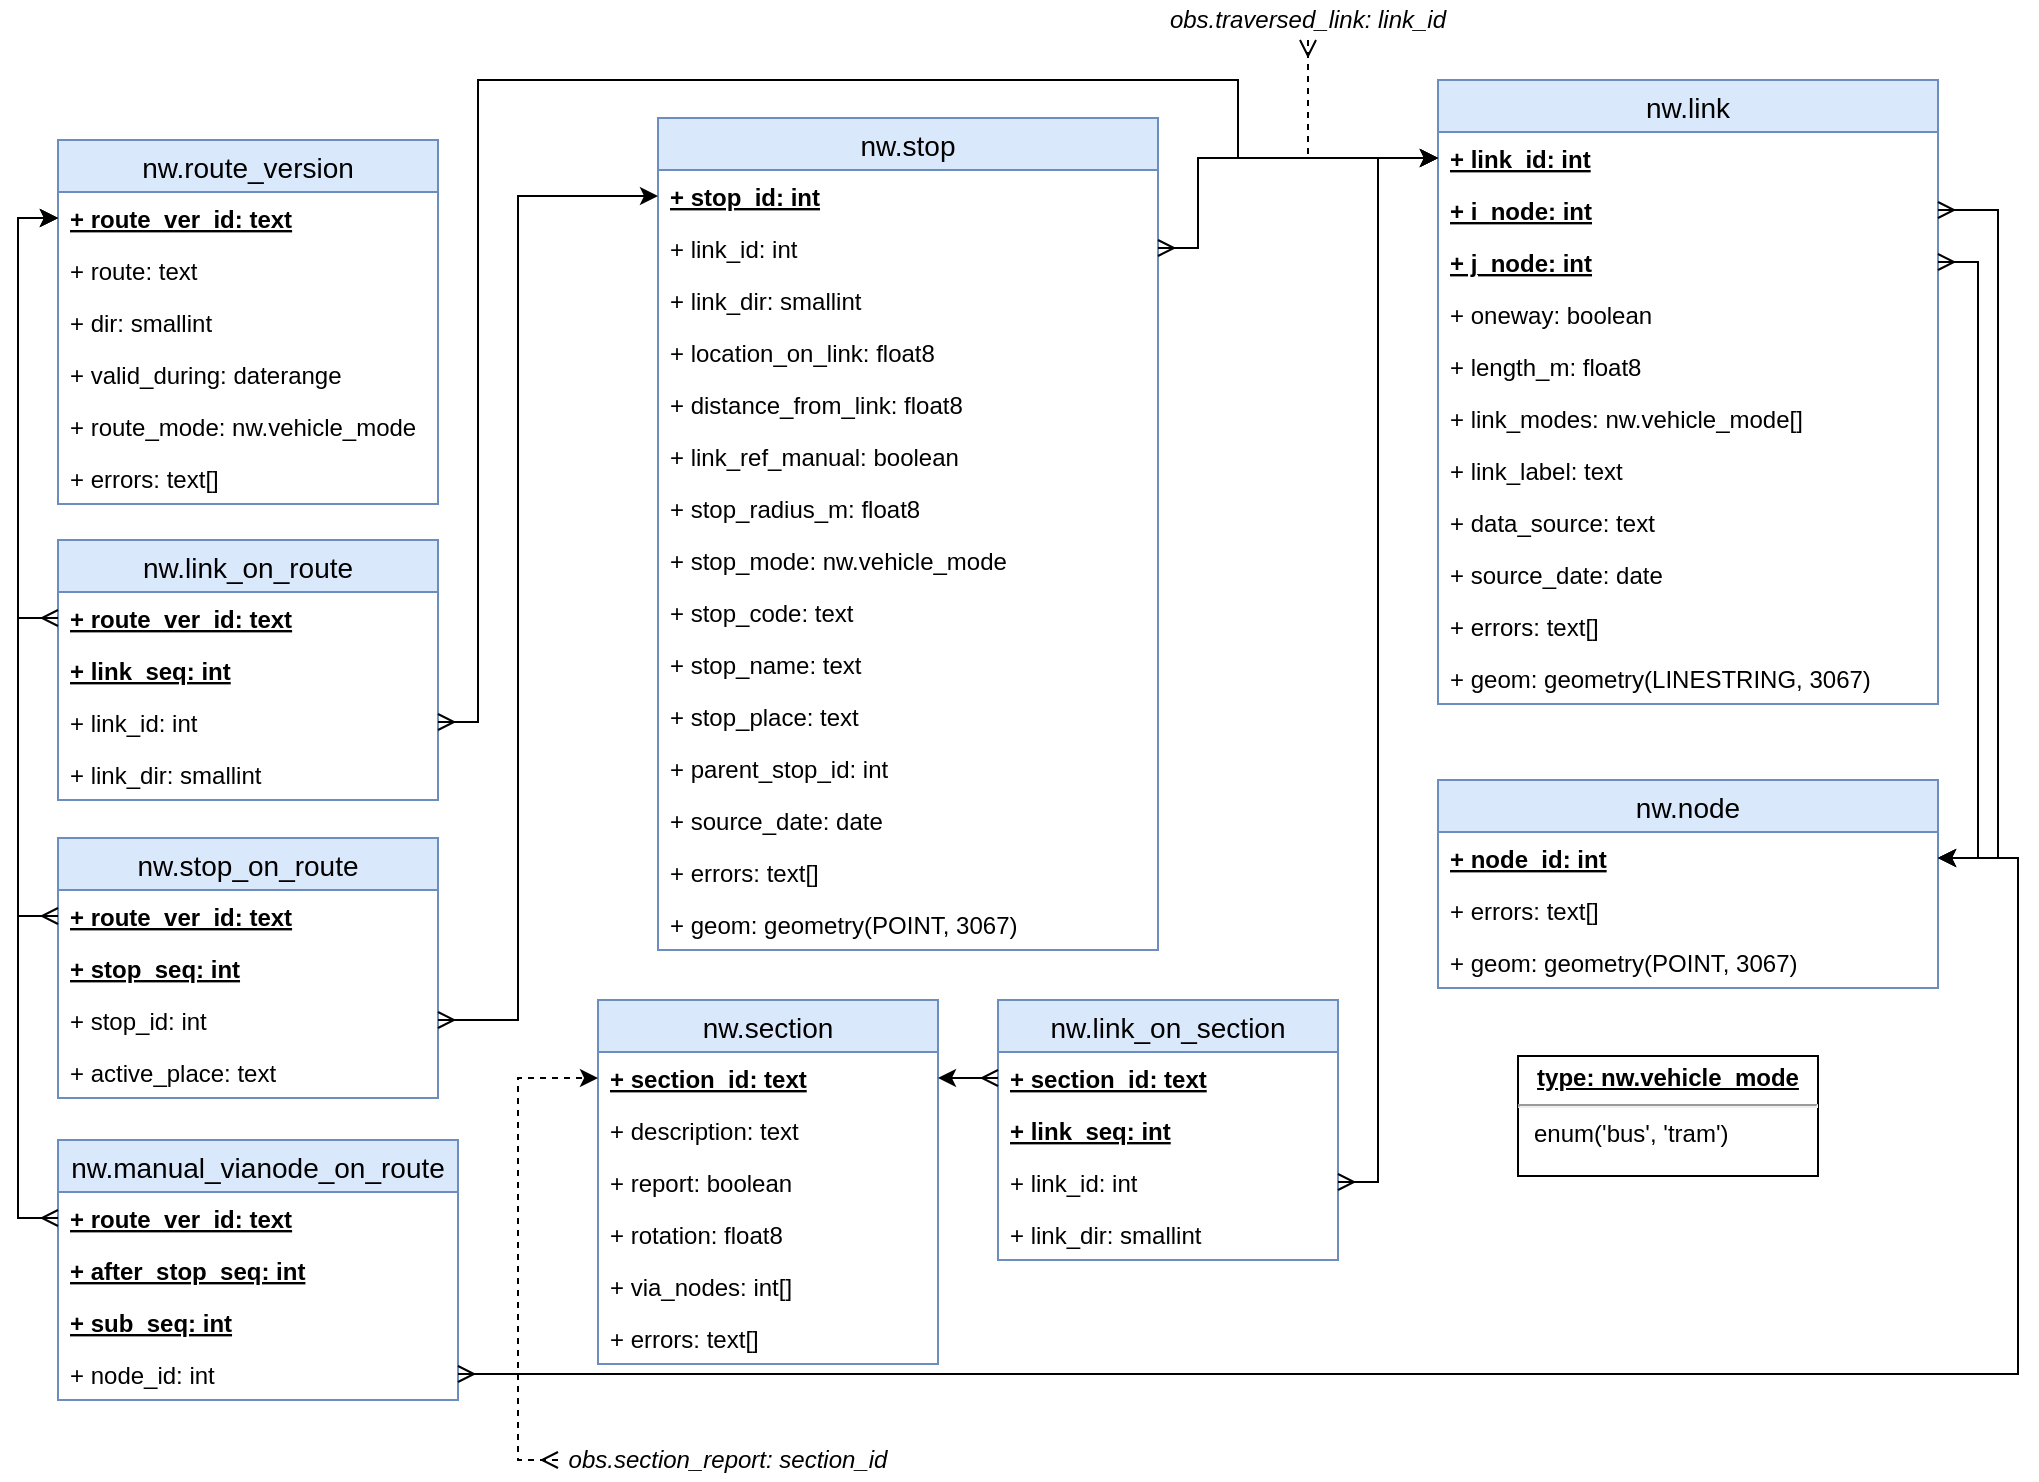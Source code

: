 <mxfile version="12.4.2" type="device" pages="6"><diagram id="Lr9r8eCFQ1AZcoSbrr0U" name="relations"><mxGraphModel dx="1102" dy="671" grid="1" gridSize="10" guides="1" tooltips="1" connect="1" arrows="1" fold="1" page="1" pageScale="1" pageWidth="850" pageHeight="1100" math="0" shadow="0"><root><mxCell id="0"/><mxCell id="1" parent="0"/><mxCell id="iLznBYePVcb4sOgwZ8jT-31" value="nw.link" style="swimlane;fontStyle=0;childLayout=stackLayout;horizontal=1;startSize=26;fillColor=#dae8fc;horizontalStack=0;resizeParent=1;resizeParentMax=0;resizeLast=0;collapsible=1;marginBottom=0;swimlaneFillColor=#ffffff;align=center;fontSize=14;strokeColor=#6c8ebf;" parent="1" vertex="1"><mxGeometry x="1380" y="280" width="250" height="312" as="geometry"><mxRectangle x="510" y="166" width="100" height="26" as="alternateBounds"/></mxGeometry></mxCell><mxCell id="D51yLqLOBs-255BkGGXK-5" value="+ link_id: int" style="text;strokeColor=none;fillColor=none;spacingLeft=4;spacingRight=4;overflow=hidden;rotatable=0;points=[[0,0.5],[1,0.5]];portConstraint=eastwest;fontSize=12;fontStyle=5" parent="iLznBYePVcb4sOgwZ8jT-31" vertex="1"><mxGeometry y="26" width="250" height="26" as="geometry"/></mxCell><mxCell id="iLznBYePVcb4sOgwZ8jT-32" value="+ i_node: int" style="text;strokeColor=none;fillColor=none;spacingLeft=4;spacingRight=4;overflow=hidden;rotatable=0;points=[[0,0.5],[1,0.5]];portConstraint=eastwest;fontSize=12;fontStyle=5" parent="iLznBYePVcb4sOgwZ8jT-31" vertex="1"><mxGeometry y="52" width="250" height="26" as="geometry"/></mxCell><mxCell id="iLznBYePVcb4sOgwZ8jT-37" value="+ j_node: int" style="text;strokeColor=none;fillColor=none;spacingLeft=4;spacingRight=4;overflow=hidden;rotatable=0;points=[[0,0.5],[1,0.5]];portConstraint=eastwest;fontSize=12;fontStyle=5" parent="iLznBYePVcb4sOgwZ8jT-31" vertex="1"><mxGeometry y="78" width="250" height="26" as="geometry"/></mxCell><mxCell id="l7ISNWLVaZywwyTJPuE_-4" value="+ oneway: boolean" style="text;strokeColor=none;fillColor=none;spacingLeft=4;spacingRight=4;overflow=hidden;rotatable=0;points=[[0,0.5],[1,0.5]];portConstraint=eastwest;fontSize=12;" parent="iLznBYePVcb4sOgwZ8jT-31" vertex="1"><mxGeometry y="104" width="250" height="26" as="geometry"/></mxCell><mxCell id="KdgXXMfES_4GcDLSMqJD-4" value="+ length_m: float8" style="text;strokeColor=none;fillColor=none;spacingLeft=4;spacingRight=4;overflow=hidden;rotatable=0;points=[[0,0.5],[1,0.5]];portConstraint=eastwest;fontSize=12;" parent="iLznBYePVcb4sOgwZ8jT-31" vertex="1"><mxGeometry y="130" width="250" height="26" as="geometry"/></mxCell><mxCell id="iLznBYePVcb4sOgwZ8jT-33" value="+ link_modes: nw.vehicle_mode[]" style="text;strokeColor=none;fillColor=none;spacingLeft=4;spacingRight=4;overflow=hidden;rotatable=0;points=[[0,0.5],[1,0.5]];portConstraint=eastwest;fontSize=12;" parent="iLznBYePVcb4sOgwZ8jT-31" vertex="1"><mxGeometry y="156" width="250" height="26" as="geometry"/></mxCell><mxCell id="-G6qET8oNPRA3ohkzKTN-5" value="+ link_label: text" style="text;strokeColor=none;fillColor=none;spacingLeft=4;spacingRight=4;overflow=hidden;rotatable=0;points=[[0,0.5],[1,0.5]];portConstraint=eastwest;fontSize=12;" parent="iLznBYePVcb4sOgwZ8jT-31" vertex="1"><mxGeometry y="182" width="250" height="26" as="geometry"/></mxCell><mxCell id="-G6qET8oNPRA3ohkzKTN-6" value="+ data_source: text" style="text;strokeColor=none;fillColor=none;spacingLeft=4;spacingRight=4;overflow=hidden;rotatable=0;points=[[0,0.5],[1,0.5]];portConstraint=eastwest;fontSize=12;" parent="iLznBYePVcb4sOgwZ8jT-31" vertex="1"><mxGeometry y="208" width="250" height="26" as="geometry"/></mxCell><mxCell id="-G6qET8oNPRA3ohkzKTN-7" value="+ source_date: date" style="text;strokeColor=none;fillColor=none;spacingLeft=4;spacingRight=4;overflow=hidden;rotatable=0;points=[[0,0.5],[1,0.5]];portConstraint=eastwest;fontSize=12;" parent="iLznBYePVcb4sOgwZ8jT-31" vertex="1"><mxGeometry y="234" width="250" height="26" as="geometry"/></mxCell><mxCell id="l7ISNWLVaZywwyTJPuE_-2" value="+ errors: text[]" style="text;strokeColor=none;fillColor=none;spacingLeft=4;spacingRight=4;overflow=hidden;rotatable=0;points=[[0,0.5],[1,0.5]];portConstraint=eastwest;fontSize=12;" parent="iLznBYePVcb4sOgwZ8jT-31" vertex="1"><mxGeometry y="260" width="250" height="26" as="geometry"/></mxCell><mxCell id="iLznBYePVcb4sOgwZ8jT-34" value="+ geom: geometry(LINESTRING, 3067)" style="text;strokeColor=none;fillColor=none;spacingLeft=4;spacingRight=4;overflow=hidden;rotatable=0;points=[[0,0.5],[1,0.5]];portConstraint=eastwest;fontSize=12;" parent="iLznBYePVcb4sOgwZ8jT-31" vertex="1"><mxGeometry y="286" width="250" height="26" as="geometry"/></mxCell><mxCell id="iLznBYePVcb4sOgwZ8jT-46" value="&lt;p style=&quot;margin: 0px ; margin-top: 4px ; text-align: center ; text-decoration: underline&quot;&gt;&lt;b&gt;type: nw.vehicle_mode&lt;/b&gt;&lt;/p&gt;&lt;hr&gt;&lt;p style=&quot;margin: 0px ; margin-left: 8px&quot;&gt;enum(&lt;span class=&quot;pl-s&quot;&gt;&lt;span class=&quot;pl-pds&quot;&gt;'&lt;/span&gt;bus&lt;span class=&quot;pl-pds&quot;&gt;'&lt;/span&gt;&lt;/span&gt;, &lt;span class=&quot;pl-s&quot;&gt;&lt;span class=&quot;pl-pds&quot;&gt;'&lt;/span&gt;tram&lt;span class=&quot;pl-pds&quot;&gt;'&lt;/span&gt;&lt;/span&gt;)&lt;/p&gt;" style="verticalAlign=top;align=left;overflow=fill;fontSize=12;fontFamily=Helvetica;html=1;" parent="1" vertex="1"><mxGeometry x="1420" y="768" width="150" height="60" as="geometry"/></mxCell><mxCell id="iLznBYePVcb4sOgwZ8jT-53" value="nw.node" style="swimlane;fontStyle=0;childLayout=stackLayout;horizontal=1;startSize=26;fillColor=#dae8fc;horizontalStack=0;resizeParent=1;resizeParentMax=0;resizeLast=0;collapsible=1;marginBottom=0;swimlaneFillColor=#ffffff;align=center;fontSize=14;strokeColor=#6c8ebf;" parent="1" vertex="1"><mxGeometry x="1380" y="630" width="250" height="104" as="geometry"><mxRectangle x="510" y="166" width="100" height="26" as="alternateBounds"/></mxGeometry></mxCell><mxCell id="iLznBYePVcb4sOgwZ8jT-54" value="+ node_id: int" style="text;strokeColor=none;fillColor=none;spacingLeft=4;spacingRight=4;overflow=hidden;rotatable=0;points=[[0,0.5],[1,0.5]];portConstraint=eastwest;fontSize=12;fontStyle=5" parent="iLznBYePVcb4sOgwZ8jT-53" vertex="1"><mxGeometry y="26" width="250" height="26" as="geometry"/></mxCell><mxCell id="l7ISNWLVaZywwyTJPuE_-3" value="+ errors: text[]" style="text;strokeColor=none;fillColor=none;spacingLeft=4;spacingRight=4;overflow=hidden;rotatable=0;points=[[0,0.5],[1,0.5]];portConstraint=eastwest;fontSize=12;" parent="iLznBYePVcb4sOgwZ8jT-53" vertex="1"><mxGeometry y="52" width="250" height="26" as="geometry"/></mxCell><mxCell id="iLznBYePVcb4sOgwZ8jT-57" value="+ geom: geometry(POINT, 3067)" style="text;strokeColor=none;fillColor=none;spacingLeft=4;spacingRight=4;overflow=hidden;rotatable=0;points=[[0,0.5],[1,0.5]];portConstraint=eastwest;fontSize=12;" parent="iLznBYePVcb4sOgwZ8jT-53" vertex="1"><mxGeometry y="78" width="250" height="26" as="geometry"/></mxCell><mxCell id="iLznBYePVcb4sOgwZ8jT-65" value="nw.stop" style="swimlane;fontStyle=0;childLayout=stackLayout;horizontal=1;startSize=26;fillColor=#dae8fc;horizontalStack=0;resizeParent=1;resizeParentMax=0;resizeLast=0;collapsible=1;marginBottom=0;swimlaneFillColor=#ffffff;align=center;fontSize=14;strokeColor=#6c8ebf;" parent="1" vertex="1"><mxGeometry x="990" y="299" width="250" height="416" as="geometry"><mxRectangle x="510" y="166" width="100" height="26" as="alternateBounds"/></mxGeometry></mxCell><mxCell id="iLznBYePVcb4sOgwZ8jT-66" value="+ stop_id: int" style="text;strokeColor=none;fillColor=none;spacingLeft=4;spacingRight=4;overflow=hidden;rotatable=0;points=[[0,0.5],[1,0.5]];portConstraint=eastwest;fontSize=12;fontStyle=5" parent="iLznBYePVcb4sOgwZ8jT-65" vertex="1"><mxGeometry y="26" width="250" height="26" as="geometry"/></mxCell><mxCell id="KdgXXMfES_4GcDLSMqJD-2" value="+ link_id: int" style="text;strokeColor=none;fillColor=none;spacingLeft=4;spacingRight=4;overflow=hidden;rotatable=0;points=[[0,0.5],[1,0.5]];portConstraint=eastwest;fontSize=12;" parent="iLznBYePVcb4sOgwZ8jT-65" vertex="1"><mxGeometry y="52" width="250" height="26" as="geometry"/></mxCell><mxCell id="lTMSCVL7wX-ROSs3dfI0-1" value="+ link_dir: smallint" style="text;strokeColor=none;fillColor=none;spacingLeft=4;spacingRight=4;overflow=hidden;rotatable=0;points=[[0,0.5],[1,0.5]];portConstraint=eastwest;fontSize=12;" parent="iLznBYePVcb4sOgwZ8jT-65" vertex="1"><mxGeometry y="78" width="250" height="26" as="geometry"/></mxCell><mxCell id="-G6qET8oNPRA3ohkzKTN-2" value="+ location_on_link: float8" style="text;strokeColor=none;fillColor=none;spacingLeft=4;spacingRight=4;overflow=hidden;rotatable=0;points=[[0,0.5],[1,0.5]];portConstraint=eastwest;fontSize=12;" parent="iLznBYePVcb4sOgwZ8jT-65" vertex="1"><mxGeometry y="104" width="250" height="26" as="geometry"/></mxCell><mxCell id="wGchXu7npH-fHoNtRnGA-4" value="+ distance_from_link: float8" style="text;strokeColor=none;fillColor=none;spacingLeft=4;spacingRight=4;overflow=hidden;rotatable=0;points=[[0,0.5],[1,0.5]];portConstraint=eastwest;fontSize=12;" parent="iLznBYePVcb4sOgwZ8jT-65" vertex="1"><mxGeometry y="130" width="250" height="26" as="geometry"/></mxCell><mxCell id="wGchXu7npH-fHoNtRnGA-8" value="+ link_ref_manual: boolean" style="text;strokeColor=none;fillColor=none;spacingLeft=4;spacingRight=4;overflow=hidden;rotatable=0;points=[[0,0.5],[1,0.5]];portConstraint=eastwest;fontSize=12;" parent="iLznBYePVcb4sOgwZ8jT-65" vertex="1"><mxGeometry y="156" width="250" height="26" as="geometry"/></mxCell><mxCell id="l7ISNWLVaZywwyTJPuE_-7" value="+ stop_radius_m: float8" style="text;strokeColor=none;fillColor=none;spacingLeft=4;spacingRight=4;overflow=hidden;rotatable=0;points=[[0,0.5],[1,0.5]];portConstraint=eastwest;fontSize=12;" parent="iLznBYePVcb4sOgwZ8jT-65" vertex="1"><mxGeometry y="182" width="250" height="26" as="geometry"/></mxCell><mxCell id="PLzjm48DwRPF2xar_FoJ-3" value="+ stop_mode: nw.vehicle_mode" style="text;strokeColor=none;fillColor=none;spacingLeft=4;spacingRight=4;overflow=hidden;rotatable=0;points=[[0,0.5],[1,0.5]];portConstraint=eastwest;fontSize=12;" parent="iLznBYePVcb4sOgwZ8jT-65" vertex="1"><mxGeometry y="208" width="250" height="26" as="geometry"/></mxCell><mxCell id="iLznBYePVcb4sOgwZ8jT-70" value="+ stop_code: text" style="text;strokeColor=none;fillColor=none;spacingLeft=4;spacingRight=4;overflow=hidden;rotatable=0;points=[[0,0.5],[1,0.5]];portConstraint=eastwest;fontSize=12;" parent="iLznBYePVcb4sOgwZ8jT-65" vertex="1"><mxGeometry y="234" width="250" height="26" as="geometry"/></mxCell><mxCell id="iLznBYePVcb4sOgwZ8jT-71" value="+ stop_name: text" style="text;strokeColor=none;fillColor=none;spacingLeft=4;spacingRight=4;overflow=hidden;rotatable=0;points=[[0,0.5],[1,0.5]];portConstraint=eastwest;fontSize=12;" parent="iLznBYePVcb4sOgwZ8jT-65" vertex="1"><mxGeometry y="260" width="250" height="26" as="geometry"/></mxCell><mxCell id="iLznBYePVcb4sOgwZ8jT-72" value="+ stop_place: text" style="text;strokeColor=none;fillColor=none;spacingLeft=4;spacingRight=4;overflow=hidden;rotatable=0;points=[[0,0.5],[1,0.5]];portConstraint=eastwest;fontSize=12;" parent="iLznBYePVcb4sOgwZ8jT-65" vertex="1"><mxGeometry y="286" width="250" height="26" as="geometry"/></mxCell><mxCell id="iLznBYePVcb4sOgwZ8jT-73" value="+ parent_stop_id: int" style="text;strokeColor=none;fillColor=none;spacingLeft=4;spacingRight=4;overflow=hidden;rotatable=0;points=[[0,0.5],[1,0.5]];portConstraint=eastwest;fontSize=12;" parent="iLznBYePVcb4sOgwZ8jT-65" vertex="1"><mxGeometry y="312" width="250" height="26" as="geometry"/></mxCell><mxCell id="wGchXu7npH-fHoNtRnGA-3" value="+ source_date: date" style="text;strokeColor=none;fillColor=none;spacingLeft=4;spacingRight=4;overflow=hidden;rotatable=0;points=[[0,0.5],[1,0.5]];portConstraint=eastwest;fontSize=12;" parent="iLznBYePVcb4sOgwZ8jT-65" vertex="1"><mxGeometry y="338" width="250" height="26" as="geometry"/></mxCell><mxCell id="l7ISNWLVaZywwyTJPuE_-1" value="+ errors: text[]" style="text;strokeColor=none;fillColor=none;spacingLeft=4;spacingRight=4;overflow=hidden;rotatable=0;points=[[0,0.5],[1,0.5]];portConstraint=eastwest;fontSize=12;" parent="iLznBYePVcb4sOgwZ8jT-65" vertex="1"><mxGeometry y="364" width="250" height="26" as="geometry"/></mxCell><mxCell id="wGchXu7npH-fHoNtRnGA-5" value="+ geom: geometry(POINT, 3067)" style="text;strokeColor=none;fillColor=none;spacingLeft=4;spacingRight=4;overflow=hidden;rotatable=0;points=[[0,0.5],[1,0.5]];portConstraint=eastwest;fontSize=12;" parent="iLznBYePVcb4sOgwZ8jT-65" vertex="1"><mxGeometry y="390" width="250" height="26" as="geometry"/></mxCell><mxCell id="iLznBYePVcb4sOgwZ8jT-118" style="edgeStyle=elbowEdgeStyle;rounded=0;orthogonalLoop=1;jettySize=auto;html=1;exitX=1;exitY=0.5;exitDx=0;exitDy=0;entryX=1;entryY=0.5;entryDx=0;entryDy=0;startArrow=ERmany;startFill=0;" parent="1" source="iLznBYePVcb4sOgwZ8jT-32" target="iLznBYePVcb4sOgwZ8jT-54" edge="1"><mxGeometry relative="1" as="geometry"><Array as="points"><mxPoint x="1660" y="460"/><mxPoint x="1760" y="480"/></Array></mxGeometry></mxCell><mxCell id="iLznBYePVcb4sOgwZ8jT-119" style="edgeStyle=elbowEdgeStyle;rounded=0;orthogonalLoop=1;jettySize=auto;html=1;exitX=1;exitY=0.5;exitDx=0;exitDy=0;entryX=1;entryY=0.5;entryDx=0;entryDy=0;startArrow=ERmany;startFill=0;" parent="1" source="iLznBYePVcb4sOgwZ8jT-37" target="iLznBYePVcb4sOgwZ8jT-54" edge="1"><mxGeometry relative="1" as="geometry"><Array as="points"><mxPoint x="1650" y="434"/><mxPoint x="1630" y="434"/><mxPoint x="1590" y="464"/></Array></mxGeometry></mxCell><mxCell id="-G6qET8oNPRA3ohkzKTN-8" value="nw.route_version" style="swimlane;fontStyle=0;childLayout=stackLayout;horizontal=1;startSize=26;fillColor=#dae8fc;horizontalStack=0;resizeParent=1;resizeParentMax=0;resizeLast=0;collapsible=1;marginBottom=0;swimlaneFillColor=#ffffff;align=center;fontSize=14;strokeColor=#6c8ebf;" parent="1" vertex="1"><mxGeometry x="690" y="310" width="190" height="182" as="geometry"><mxRectangle x="510" y="166" width="100" height="26" as="alternateBounds"/></mxGeometry></mxCell><mxCell id="-G6qET8oNPRA3ohkzKTN-9" value="+ route_ver_id: text" style="text;strokeColor=none;fillColor=none;spacingLeft=4;spacingRight=4;overflow=hidden;rotatable=0;points=[[0,0.5],[1,0.5]];portConstraint=eastwest;fontSize=12;fontStyle=5" parent="-G6qET8oNPRA3ohkzKTN-8" vertex="1"><mxGeometry y="26" width="190" height="26" as="geometry"/></mxCell><mxCell id="-G6qET8oNPRA3ohkzKTN-10" value="+ route: text" style="text;strokeColor=none;fillColor=none;spacingLeft=4;spacingRight=4;overflow=hidden;rotatable=0;points=[[0,0.5],[1,0.5]];portConstraint=eastwest;fontSize=12;fontStyle=0" parent="-G6qET8oNPRA3ohkzKTN-8" vertex="1"><mxGeometry y="52" width="190" height="26" as="geometry"/></mxCell><mxCell id="-G6qET8oNPRA3ohkzKTN-15" value="+ dir: smallint" style="text;strokeColor=none;fillColor=none;spacingLeft=4;spacingRight=4;overflow=hidden;rotatable=0;points=[[0,0.5],[1,0.5]];portConstraint=eastwest;fontSize=12;fontStyle=0" parent="-G6qET8oNPRA3ohkzKTN-8" vertex="1"><mxGeometry y="78" width="190" height="26" as="geometry"/></mxCell><mxCell id="-G6qET8oNPRA3ohkzKTN-24" value="+ valid_during: daterange" style="text;strokeColor=none;fillColor=none;spacingLeft=4;spacingRight=4;overflow=hidden;rotatable=0;points=[[0,0.5],[1,0.5]];portConstraint=eastwest;fontSize=12;" parent="-G6qET8oNPRA3ohkzKTN-8" vertex="1"><mxGeometry y="104" width="190" height="26" as="geometry"/></mxCell><mxCell id="-G6qET8oNPRA3ohkzKTN-23" value="+ route_mode: nw.vehicle_mode" style="text;strokeColor=none;fillColor=none;spacingLeft=4;spacingRight=4;overflow=hidden;rotatable=0;points=[[0,0.5],[1,0.5]];portConstraint=eastwest;fontSize=12;" parent="-G6qET8oNPRA3ohkzKTN-8" vertex="1"><mxGeometry y="130" width="190" height="26" as="geometry"/></mxCell><mxCell id="l7ISNWLVaZywwyTJPuE_-8" value="+ errors: text[]" style="text;strokeColor=none;fillColor=none;spacingLeft=4;spacingRight=4;overflow=hidden;rotatable=0;points=[[0,0.5],[1,0.5]];portConstraint=eastwest;fontSize=12;" parent="-G6qET8oNPRA3ohkzKTN-8" vertex="1"><mxGeometry y="156" width="190" height="26" as="geometry"/></mxCell><mxCell id="-G6qET8oNPRA3ohkzKTN-25" value="nw.link_on_route" style="swimlane;fontStyle=0;childLayout=stackLayout;horizontal=1;startSize=26;fillColor=#dae8fc;horizontalStack=0;resizeParent=1;resizeParentMax=0;resizeLast=0;collapsible=1;marginBottom=0;swimlaneFillColor=#ffffff;align=center;fontSize=14;strokeColor=#6c8ebf;" parent="1" vertex="1"><mxGeometry x="690" y="510" width="190" height="130" as="geometry"><mxRectangle x="510" y="166" width="100" height="26" as="alternateBounds"/></mxGeometry></mxCell><mxCell id="-G6qET8oNPRA3ohkzKTN-26" value="+ route_ver_id: text" style="text;strokeColor=none;fillColor=none;spacingLeft=4;spacingRight=4;overflow=hidden;rotatable=0;points=[[0,0.5],[1,0.5]];portConstraint=eastwest;fontSize=12;fontStyle=5" parent="-G6qET8oNPRA3ohkzKTN-25" vertex="1"><mxGeometry y="26" width="190" height="26" as="geometry"/></mxCell><mxCell id="-G6qET8oNPRA3ohkzKTN-27" value="+ link_seq: int" style="text;strokeColor=none;fillColor=none;spacingLeft=4;spacingRight=4;overflow=hidden;rotatable=0;points=[[0,0.5],[1,0.5]];portConstraint=eastwest;fontSize=12;fontStyle=5" parent="-G6qET8oNPRA3ohkzKTN-25" vertex="1"><mxGeometry y="52" width="190" height="26" as="geometry"/></mxCell><mxCell id="-G6qET8oNPRA3ohkzKTN-29" value="+ link_id: int" style="text;strokeColor=none;fillColor=none;spacingLeft=4;spacingRight=4;overflow=hidden;rotatable=0;points=[[0,0.5],[1,0.5]];portConstraint=eastwest;fontSize=12;fontStyle=0" parent="-G6qET8oNPRA3ohkzKTN-25" vertex="1"><mxGeometry y="78" width="190" height="26" as="geometry"/></mxCell><mxCell id="-G6qET8oNPRA3ohkzKTN-28" value="+ link_dir: smallint" style="text;strokeColor=none;fillColor=none;spacingLeft=4;spacingRight=4;overflow=hidden;rotatable=0;points=[[0,0.5],[1,0.5]];portConstraint=eastwest;fontSize=12;fontStyle=0" parent="-G6qET8oNPRA3ohkzKTN-25" vertex="1"><mxGeometry y="104" width="190" height="26" as="geometry"/></mxCell><mxCell id="-G6qET8oNPRA3ohkzKTN-33" style="edgeStyle=orthogonalEdgeStyle;rounded=0;orthogonalLoop=1;jettySize=auto;html=1;exitX=0;exitY=0.5;exitDx=0;exitDy=0;entryX=0;entryY=0.5;entryDx=0;entryDy=0;startArrow=ERmany;startFill=0;" parent="1" source="-G6qET8oNPRA3ohkzKTN-26" target="-G6qET8oNPRA3ohkzKTN-9" edge="1"><mxGeometry relative="1" as="geometry"/></mxCell><mxCell id="-G6qET8oNPRA3ohkzKTN-35" value="nw.stop_on_route" style="swimlane;fontStyle=0;childLayout=stackLayout;horizontal=1;startSize=26;fillColor=#dae8fc;horizontalStack=0;resizeParent=1;resizeParentMax=0;resizeLast=0;collapsible=1;marginBottom=0;swimlaneFillColor=#ffffff;align=center;fontSize=14;strokeColor=#6c8ebf;" parent="1" vertex="1"><mxGeometry x="690" y="659" width="190" height="130" as="geometry"><mxRectangle x="510" y="166" width="100" height="26" as="alternateBounds"/></mxGeometry></mxCell><mxCell id="-G6qET8oNPRA3ohkzKTN-36" value="+ route_ver_id: text" style="text;strokeColor=none;fillColor=none;spacingLeft=4;spacingRight=4;overflow=hidden;rotatable=0;points=[[0,0.5],[1,0.5]];portConstraint=eastwest;fontSize=12;fontStyle=5" parent="-G6qET8oNPRA3ohkzKTN-35" vertex="1"><mxGeometry y="26" width="190" height="26" as="geometry"/></mxCell><mxCell id="-G6qET8oNPRA3ohkzKTN-37" value="+ stop_seq: int" style="text;strokeColor=none;fillColor=none;spacingLeft=4;spacingRight=4;overflow=hidden;rotatable=0;points=[[0,0.5],[1,0.5]];portConstraint=eastwest;fontSize=12;fontStyle=5" parent="-G6qET8oNPRA3ohkzKTN-35" vertex="1"><mxGeometry y="52" width="190" height="26" as="geometry"/></mxCell><mxCell id="l7ISNWLVaZywwyTJPuE_-5" value="+ stop_id: int" style="text;strokeColor=none;fillColor=none;spacingLeft=4;spacingRight=4;overflow=hidden;rotatable=0;points=[[0,0.5],[1,0.5]];portConstraint=eastwest;fontSize=12;fontStyle=0" parent="-G6qET8oNPRA3ohkzKTN-35" vertex="1"><mxGeometry y="78" width="190" height="26" as="geometry"/></mxCell><mxCell id="-G6qET8oNPRA3ohkzKTN-42" value="+ active_place: text" style="text;strokeColor=none;fillColor=none;spacingLeft=4;spacingRight=4;overflow=hidden;rotatable=0;points=[[0,0.5],[1,0.5]];portConstraint=eastwest;fontSize=12;fontStyle=0" parent="-G6qET8oNPRA3ohkzKTN-35" vertex="1"><mxGeometry y="104" width="190" height="26" as="geometry"/></mxCell><mxCell id="-G6qET8oNPRA3ohkzKTN-40" style="edgeStyle=orthogonalEdgeStyle;rounded=0;orthogonalLoop=1;jettySize=auto;html=1;exitX=0;exitY=0.5;exitDx=0;exitDy=0;entryX=0;entryY=0.5;entryDx=0;entryDy=0;startArrow=ERmany;startFill=0;" parent="1" source="-G6qET8oNPRA3ohkzKTN-36" target="-G6qET8oNPRA3ohkzKTN-9" edge="1"><mxGeometry relative="1" as="geometry"/></mxCell><mxCell id="-G6qET8oNPRA3ohkzKTN-43" value="nw.section" style="swimlane;fontStyle=0;childLayout=stackLayout;horizontal=1;startSize=26;fillColor=#dae8fc;horizontalStack=0;resizeParent=1;resizeParentMax=0;resizeLast=0;collapsible=1;marginBottom=0;swimlaneFillColor=#ffffff;align=center;fontSize=14;strokeColor=#6c8ebf;" parent="1" vertex="1"><mxGeometry x="960" y="740" width="170" height="182" as="geometry"><mxRectangle x="510" y="166" width="100" height="26" as="alternateBounds"/></mxGeometry></mxCell><mxCell id="-G6qET8oNPRA3ohkzKTN-44" value="+ section_id: text" style="text;strokeColor=none;fillColor=none;spacingLeft=4;spacingRight=4;overflow=hidden;rotatable=0;points=[[0,0.5],[1,0.5]];portConstraint=eastwest;fontSize=12;fontStyle=5" parent="-G6qET8oNPRA3ohkzKTN-43" vertex="1"><mxGeometry y="26" width="170" height="26" as="geometry"/></mxCell><mxCell id="-G6qET8oNPRA3ohkzKTN-45" value="+ description: text" style="text;strokeColor=none;fillColor=none;spacingLeft=4;spacingRight=4;overflow=hidden;rotatable=0;points=[[0,0.5],[1,0.5]];portConstraint=eastwest;fontSize=12;fontStyle=0" parent="-G6qET8oNPRA3ohkzKTN-43" vertex="1"><mxGeometry y="52" width="170" height="26" as="geometry"/></mxCell><mxCell id="-G6qET8oNPRA3ohkzKTN-49" value="+ report: boolean" style="text;strokeColor=none;fillColor=none;spacingLeft=4;spacingRight=4;overflow=hidden;rotatable=0;points=[[0,0.5],[1,0.5]];portConstraint=eastwest;fontSize=12;" parent="-G6qET8oNPRA3ohkzKTN-43" vertex="1"><mxGeometry y="78" width="170" height="26" as="geometry"/></mxCell><mxCell id="l7ISNWLVaZywwyTJPuE_-10" value="+ rotation: float8" style="text;strokeColor=none;fillColor=none;spacingLeft=4;spacingRight=4;overflow=hidden;rotatable=0;points=[[0,0.5],[1,0.5]];portConstraint=eastwest;fontSize=12;" parent="-G6qET8oNPRA3ohkzKTN-43" vertex="1"><mxGeometry y="104" width="170" height="26" as="geometry"/></mxCell><mxCell id="l7ISNWLVaZywwyTJPuE_-9" value="+ via_nodes: int[]" style="text;strokeColor=none;fillColor=none;spacingLeft=4;spacingRight=4;overflow=hidden;rotatable=0;points=[[0,0.5],[1,0.5]];portConstraint=eastwest;fontSize=12;" parent="-G6qET8oNPRA3ohkzKTN-43" vertex="1"><mxGeometry y="130" width="170" height="26" as="geometry"/></mxCell><mxCell id="_wOXHGGODcZS1M0bzj4a-1" value="+ errors: text[]" style="text;strokeColor=none;fillColor=none;spacingLeft=4;spacingRight=4;overflow=hidden;rotatable=0;points=[[0,0.5],[1,0.5]];portConstraint=eastwest;fontSize=12;" parent="-G6qET8oNPRA3ohkzKTN-43" vertex="1"><mxGeometry y="156" width="170" height="26" as="geometry"/></mxCell><mxCell id="-G6qET8oNPRA3ohkzKTN-50" value="nw.link_on_section" style="swimlane;fontStyle=0;childLayout=stackLayout;horizontal=1;startSize=26;fillColor=#dae8fc;horizontalStack=0;resizeParent=1;resizeParentMax=0;resizeLast=0;collapsible=1;marginBottom=0;swimlaneFillColor=#ffffff;align=center;fontSize=14;strokeColor=#6c8ebf;" parent="1" vertex="1"><mxGeometry x="1160" y="740" width="170" height="130" as="geometry"><mxRectangle x="510" y="166" width="100" height="26" as="alternateBounds"/></mxGeometry></mxCell><mxCell id="-G6qET8oNPRA3ohkzKTN-51" value="+ section_id: text" style="text;strokeColor=none;fillColor=none;spacingLeft=4;spacingRight=4;overflow=hidden;rotatable=0;points=[[0,0.5],[1,0.5]];portConstraint=eastwest;fontSize=12;fontStyle=5" parent="-G6qET8oNPRA3ohkzKTN-50" vertex="1"><mxGeometry y="26" width="170" height="26" as="geometry"/></mxCell><mxCell id="-G6qET8oNPRA3ohkzKTN-52" value="+ link_seq: int" style="text;strokeColor=none;fillColor=none;spacingLeft=4;spacingRight=4;overflow=hidden;rotatable=0;points=[[0,0.5],[1,0.5]];portConstraint=eastwest;fontSize=12;fontStyle=5" parent="-G6qET8oNPRA3ohkzKTN-50" vertex="1"><mxGeometry y="52" width="170" height="26" as="geometry"/></mxCell><mxCell id="-G6qET8oNPRA3ohkzKTN-53" value="+ link_id: int" style="text;strokeColor=none;fillColor=none;spacingLeft=4;spacingRight=4;overflow=hidden;rotatable=0;points=[[0,0.5],[1,0.5]];portConstraint=eastwest;fontSize=12;" parent="-G6qET8oNPRA3ohkzKTN-50" vertex="1"><mxGeometry y="78" width="170" height="26" as="geometry"/></mxCell><mxCell id="-G6qET8oNPRA3ohkzKTN-55" value="+ link_dir: smallint" style="text;strokeColor=none;fillColor=none;spacingLeft=4;spacingRight=4;overflow=hidden;rotatable=0;points=[[0,0.5],[1,0.5]];portConstraint=eastwest;fontSize=12;" parent="-G6qET8oNPRA3ohkzKTN-50" vertex="1"><mxGeometry y="104" width="170" height="26" as="geometry"/></mxCell><mxCell id="-G6qET8oNPRA3ohkzKTN-54" style="edgeStyle=orthogonalEdgeStyle;rounded=0;orthogonalLoop=1;jettySize=auto;html=1;exitX=0;exitY=0.5;exitDx=0;exitDy=0;entryX=1;entryY=0.5;entryDx=0;entryDy=0;startArrow=ERmany;startFill=0;" parent="1" source="-G6qET8oNPRA3ohkzKTN-51" target="-G6qET8oNPRA3ohkzKTN-44" edge="1"><mxGeometry relative="1" as="geometry"/></mxCell><mxCell id="-G6qET8oNPRA3ohkzKTN-56" style="edgeStyle=orthogonalEdgeStyle;rounded=0;orthogonalLoop=1;jettySize=auto;html=1;exitX=1;exitY=0.5;exitDx=0;exitDy=0;entryX=0;entryY=0.5;entryDx=0;entryDy=0;startArrow=ERmany;startFill=0;" parent="1" source="-G6qET8oNPRA3ohkzKTN-53" target="D51yLqLOBs-255BkGGXK-5" edge="1"><mxGeometry relative="1" as="geometry"><Array as="points"><mxPoint x="1350" y="831"/><mxPoint x="1350" y="319"/></Array></mxGeometry></mxCell><mxCell id="wGchXu7npH-fHoNtRnGA-7" style="edgeStyle=orthogonalEdgeStyle;rounded=0;orthogonalLoop=1;jettySize=auto;html=1;exitX=1;exitY=0.5;exitDx=0;exitDy=0;entryX=0;entryY=0.5;entryDx=0;entryDy=0;startArrow=ERmany;startFill=0;" parent="1" source="KdgXXMfES_4GcDLSMqJD-2" target="D51yLqLOBs-255BkGGXK-5" edge="1"><mxGeometry relative="1" as="geometry"><Array as="points"><mxPoint x="1260" y="364"/><mxPoint x="1260" y="319"/></Array></mxGeometry></mxCell><mxCell id="wGchXu7npH-fHoNtRnGA-9" style="edgeStyle=orthogonalEdgeStyle;rounded=0;orthogonalLoop=1;jettySize=auto;html=1;exitX=1;exitY=0.5;exitDx=0;exitDy=0;entryX=0;entryY=0.5;entryDx=0;entryDy=0;startArrow=ERmany;startFill=0;" parent="1" source="l7ISNWLVaZywwyTJPuE_-5" target="iLznBYePVcb4sOgwZ8jT-66" edge="1"><mxGeometry relative="1" as="geometry"><Array as="points"><mxPoint x="920" y="750"/><mxPoint x="920" y="338"/></Array></mxGeometry></mxCell><mxCell id="wGchXu7npH-fHoNtRnGA-10" style="edgeStyle=orthogonalEdgeStyle;rounded=0;orthogonalLoop=1;jettySize=auto;html=1;exitX=1;exitY=0.5;exitDx=0;exitDy=0;startArrow=ERmany;startFill=0;" parent="1" source="-G6qET8oNPRA3ohkzKTN-29" target="D51yLqLOBs-255BkGGXK-5" edge="1"><mxGeometry relative="1" as="geometry"><Array as="points"><mxPoint x="900" y="601"/><mxPoint x="900" y="280"/><mxPoint x="1280" y="280"/><mxPoint x="1280" y="319"/></Array></mxGeometry></mxCell><mxCell id="mAlAEF8Kbfb6I0y_CZwX-1" style="edgeStyle=orthogonalEdgeStyle;rounded=0;orthogonalLoop=1;jettySize=auto;html=1;exitX=0.5;exitY=1;exitDx=0;exitDy=0;dashed=1;startArrow=ERmany;startFill=0;" parent="1" source="wGchXu7npH-fHoNtRnGA-11" target="D51yLqLOBs-255BkGGXK-5" edge="1"><mxGeometry relative="1" as="geometry"/></mxCell><mxCell id="wGchXu7npH-fHoNtRnGA-11" value="obs.traversed_link: link_id" style="text;html=1;strokeColor=none;fillColor=none;align=center;verticalAlign=middle;whiteSpace=wrap;rounded=0;fontStyle=2" parent="1" vertex="1"><mxGeometry x="1240" y="240" width="150" height="20" as="geometry"/></mxCell><mxCell id="mAlAEF8Kbfb6I0y_CZwX-4" style="edgeStyle=orthogonalEdgeStyle;rounded=0;orthogonalLoop=1;jettySize=auto;html=1;exitX=0;exitY=0.5;exitDx=0;exitDy=0;entryX=0;entryY=0.5;entryDx=0;entryDy=0;dashed=1;startArrow=ERmany;startFill=0;" parent="1" source="mAlAEF8Kbfb6I0y_CZwX-3" target="-G6qET8oNPRA3ohkzKTN-44" edge="1"><mxGeometry relative="1" as="geometry"/></mxCell><mxCell id="mAlAEF8Kbfb6I0y_CZwX-3" value="obs.section_report: section_id" style="text;html=1;strokeColor=none;fillColor=none;align=center;verticalAlign=middle;whiteSpace=wrap;rounded=0;fontStyle=2" parent="1" vertex="1"><mxGeometry x="940" y="960" width="170" height="20" as="geometry"/></mxCell><mxCell id="lZFjGaiIB68xVoLqnuCE-1" value="nw.manual_vianode_on_route" style="swimlane;fontStyle=0;childLayout=stackLayout;horizontal=1;startSize=26;fillColor=#dae8fc;horizontalStack=0;resizeParent=1;resizeParentMax=0;resizeLast=0;collapsible=1;marginBottom=0;swimlaneFillColor=#ffffff;align=center;fontSize=14;strokeColor=#6c8ebf;" vertex="1" parent="1"><mxGeometry x="690" y="810" width="200" height="130" as="geometry"><mxRectangle x="510" y="166" width="100" height="26" as="alternateBounds"/></mxGeometry></mxCell><mxCell id="lZFjGaiIB68xVoLqnuCE-2" value="+ route_ver_id: text" style="text;strokeColor=none;fillColor=none;spacingLeft=4;spacingRight=4;overflow=hidden;rotatable=0;points=[[0,0.5],[1,0.5]];portConstraint=eastwest;fontSize=12;fontStyle=5" vertex="1" parent="lZFjGaiIB68xVoLqnuCE-1"><mxGeometry y="26" width="200" height="26" as="geometry"/></mxCell><mxCell id="lZFjGaiIB68xVoLqnuCE-3" value="+ after_stop_seq: int" style="text;strokeColor=none;fillColor=none;spacingLeft=4;spacingRight=4;overflow=hidden;rotatable=0;points=[[0,0.5],[1,0.5]];portConstraint=eastwest;fontSize=12;fontStyle=5" vertex="1" parent="lZFjGaiIB68xVoLqnuCE-1"><mxGeometry y="52" width="200" height="26" as="geometry"/></mxCell><mxCell id="lZFjGaiIB68xVoLqnuCE-4" value="+ sub_seq: int" style="text;strokeColor=none;fillColor=none;spacingLeft=4;spacingRight=4;overflow=hidden;rotatable=0;points=[[0,0.5],[1,0.5]];portConstraint=eastwest;fontSize=12;fontStyle=5" vertex="1" parent="lZFjGaiIB68xVoLqnuCE-1"><mxGeometry y="78" width="200" height="26" as="geometry"/></mxCell><mxCell id="lZFjGaiIB68xVoLqnuCE-5" value="+ node_id: int" style="text;strokeColor=none;fillColor=none;spacingLeft=4;spacingRight=4;overflow=hidden;rotatable=0;points=[[0,0.5],[1,0.5]];portConstraint=eastwest;fontSize=12;fontStyle=0" vertex="1" parent="lZFjGaiIB68xVoLqnuCE-1"><mxGeometry y="104" width="200" height="26" as="geometry"/></mxCell><mxCell id="lZFjGaiIB68xVoLqnuCE-6" style="edgeStyle=orthogonalEdgeStyle;rounded=0;orthogonalLoop=1;jettySize=auto;html=1;exitX=0;exitY=0.5;exitDx=0;exitDy=0;entryX=0;entryY=0.5;entryDx=0;entryDy=0;startArrow=ERmany;startFill=0;" edge="1" parent="1" source="lZFjGaiIB68xVoLqnuCE-2" target="-G6qET8oNPRA3ohkzKTN-9"><mxGeometry relative="1" as="geometry"/></mxCell><mxCell id="lZFjGaiIB68xVoLqnuCE-7" style="edgeStyle=orthogonalEdgeStyle;rounded=0;orthogonalLoop=1;jettySize=auto;html=1;exitX=1;exitY=0.5;exitDx=0;exitDy=0;entryX=1;entryY=0.5;entryDx=0;entryDy=0;startArrow=ERmany;startFill=0;" edge="1" parent="1" source="lZFjGaiIB68xVoLqnuCE-5" target="iLznBYePVcb4sOgwZ8jT-54"><mxGeometry relative="1" as="geometry"><Array as="points"><mxPoint x="1670" y="927"/><mxPoint x="1670" y="669"/></Array></mxGeometry></mxCell></root></mxGraphModel></diagram><diagram id="teYh7P9Ycm6lgj0rj1h6" name="obs"><mxGraphModel dx="2062" dy="2281" grid="1" gridSize="10" guides="1" tooltips="1" connect="1" arrows="1" fold="1" page="1" pageScale="1" pageWidth="850" pageHeight="1100" math="0" shadow="0"><root><mxCell id="HNXR-IG_mOhQBeQSKAC8-0"/><mxCell id="HNXR-IG_mOhQBeQSKAC8-1" parent="HNXR-IG_mOhQBeQSKAC8-0"/><mxCell id="9iG-6tAQhyJQifUD8SUN-0" value="obs.segments" style="swimlane;fontStyle=0;childLayout=stackLayout;horizontal=1;startSize=26;fillColor=#f8cecc;horizontalStack=0;resizeParent=1;resizeParentMax=0;resizeLast=0;collapsible=1;marginBottom=0;swimlaneFillColor=#ffffff;align=center;fontSize=14;strokeColor=#b85450;" vertex="1" parent="HNXR-IG_mOhQBeQSKAC8-1"><mxGeometry x="930" y="-730" width="250" height="468" as="geometry"><mxRectangle x="510" y="166" width="100" height="26" as="alternateBounds"/></mxGeometry></mxCell><mxCell id="9iG-6tAQhyJQifUD8SUN-1" value="+ jrnid: uuid" style="text;strokeColor=none;fillColor=none;spacingLeft=4;spacingRight=4;overflow=hidden;rotatable=0;points=[[0,0.5],[1,0.5]];portConstraint=eastwest;fontSize=12;fontStyle=5" vertex="1" parent="9iG-6tAQhyJQifUD8SUN-0"><mxGeometry y="26" width="250" height="26" as="geometry"/></mxCell><mxCell id="9iG-6tAQhyJQifUD8SUN-2" value="+ enter_ts: timestamptz" style="text;strokeColor=none;fillColor=none;spacingLeft=4;spacingRight=4;overflow=hidden;rotatable=0;points=[[0,0.5],[1,0.5]];portConstraint=eastwest;fontSize=12;fontStyle=5" vertex="1" parent="9iG-6tAQhyJQifUD8SUN-0"><mxGeometry y="52" width="250" height="26" as="geometry"/></mxCell><mxCell id="9iG-6tAQhyJQifUD8SUN-3" value="+ exit_ts: timestamptz" style="text;strokeColor=none;fillColor=none;spacingLeft=4;spacingRight=4;overflow=hidden;rotatable=0;points=[[0,0.5],[1,0.5]];portConstraint=eastwest;fontSize=12;" vertex="1" parent="9iG-6tAQhyJQifUD8SUN-0"><mxGeometry y="78" width="250" height="26" as="geometry"/></mxCell><mxCell id="9iG-6tAQhyJQifUD8SUN-4" value="+ linkid: int" style="text;strokeColor=none;fillColor=none;spacingLeft=4;spacingRight=4;overflow=hidden;rotatable=0;points=[[0,0.5],[1,0.5]];portConstraint=eastwest;fontSize=12;fontStyle=0" vertex="1" parent="9iG-6tAQhyJQifUD8SUN-0"><mxGeometry y="104" width="250" height="26" as="geometry"/></mxCell><mxCell id="9iG-6tAQhyJQifUD8SUN-5" value="+ reversed: boolean" style="text;strokeColor=none;fillColor=none;spacingLeft=4;spacingRight=4;overflow=hidden;rotatable=0;points=[[0,0.5],[1,0.5]];portConstraint=eastwest;fontSize=12;" vertex="1" parent="9iG-6tAQhyJQifUD8SUN-0"><mxGeometry y="130" width="250" height="26" as="geometry"/></mxCell><mxCell id="9iG-6tAQhyJQifUD8SUN-6" value="+ segno: int" style="text;strokeColor=none;fillColor=none;spacingLeft=4;spacingRight=4;overflow=hidden;rotatable=0;points=[[0,0.5],[1,0.5]];portConstraint=eastwest;fontSize=12;" vertex="1" parent="9iG-6tAQhyJQifUD8SUN-0"><mxGeometry y="156" width="250" height="26" as="geometry"/></mxCell><mxCell id="9iG-6tAQhyJQifUD8SUN-7" value="+ thru_s: real" style="text;strokeColor=none;fillColor=none;spacingLeft=4;spacingRight=4;overflow=hidden;rotatable=0;points=[[0,0.5],[1,0.5]];portConstraint=eastwest;fontSize=12;" vertex="1" parent="9iG-6tAQhyJQifUD8SUN-0"><mxGeometry y="182" width="250" height="26" as="geometry"/></mxCell><mxCell id="9iG-6tAQhyJQifUD8SUN-8" value="+ halted_s: real" style="text;strokeColor=none;fillColor=none;spacingLeft=4;spacingRight=4;overflow=hidden;rotatable=0;points=[[0,0.5],[1,0.5]];portConstraint=eastwest;fontSize=12;" vertex="1" parent="9iG-6tAQhyJQifUD8SUN-0"><mxGeometry y="208" width="250" height="26" as="geometry"/></mxCell><mxCell id="9iG-6tAQhyJQifUD8SUN-9" value="+ dooropen_s: real" style="text;strokeColor=none;fillColor=none;spacingLeft=4;spacingRight=4;overflow=hidden;rotatable=0;points=[[0,0.5],[1,0.5]];portConstraint=eastwest;fontSize=12;" vertex="1" parent="9iG-6tAQhyJQifUD8SUN-0"><mxGeometry y="234" width="250" height="26" as="geometry"/></mxCell><mxCell id="9iG-6tAQhyJQifUD8SUN-10" value="+ n_halts: smallint" style="text;strokeColor=none;fillColor=none;spacingLeft=4;spacingRight=4;overflow=hidden;rotatable=0;points=[[0,0.5],[1,0.5]];portConstraint=eastwest;fontSize=12;" vertex="1" parent="9iG-6tAQhyJQifUD8SUN-0"><mxGeometry y="260" width="250" height="26" as="geometry"/></mxCell><mxCell id="9iG-6tAQhyJQifUD8SUN-11" value="+ n_valid_obs: smallint" style="text;strokeColor=none;fillColor=none;spacingLeft=4;spacingRight=4;overflow=hidden;rotatable=0;points=[[0,0.5],[1,0.5]];portConstraint=eastwest;fontSize=12;" vertex="1" parent="9iG-6tAQhyJQifUD8SUN-0"><mxGeometry y="286" width="250" height="26" as="geometry"/></mxCell><mxCell id="9iG-6tAQhyJQifUD8SUN-12" value="+ pt_times: interval[]" style="text;strokeColor=none;fillColor=none;spacingLeft=4;spacingRight=4;overflow=hidden;rotatable=0;points=[[0,0.5],[1,0.5]];portConstraint=eastwest;fontSize=12;" vertex="1" parent="9iG-6tAQhyJQifUD8SUN-0"><mxGeometry y="312" width="250" height="26" as="geometry"/></mxCell><mxCell id="9iG-6tAQhyJQifUD8SUN-13" value="+ pt_locations: real[]" style="text;strokeColor=none;fillColor=none;spacingLeft=4;spacingRight=4;overflow=hidden;rotatable=0;points=[[0,0.5],[1,0.5]];portConstraint=eastwest;fontSize=12;" vertex="1" parent="9iG-6tAQhyJQifUD8SUN-0"><mxGeometry y="338" width="250" height="26" as="geometry"/></mxCell><mxCell id="9iG-6tAQhyJQifUD8SUN-14" value="+ pt_velocities: real[]" style="text;strokeColor=none;fillColor=none;spacingLeft=4;spacingRight=4;overflow=hidden;rotatable=0;points=[[0,0.5],[1,0.5]];portConstraint=eastwest;fontSize=12;" vertex="1" parent="9iG-6tAQhyJQifUD8SUN-0"><mxGeometry y="364" width="250" height="26" as="geometry"/></mxCell><mxCell id="9iG-6tAQhyJQifUD8SUN-15" value="+ pt_doors: boolean[]" style="text;strokeColor=none;fillColor=none;spacingLeft=4;spacingRight=4;overflow=hidden;rotatable=0;points=[[0,0.5],[1,0.5]];portConstraint=eastwest;fontSize=12;" vertex="1" parent="9iG-6tAQhyJQifUD8SUN-0"><mxGeometry y="390" width="250" height="26" as="geometry"/></mxCell><mxCell id="9iG-6tAQhyJQifUD8SUN-16" value="+ pt_obs_nums: integer[]" style="text;strokeColor=none;fillColor=none;spacingLeft=4;spacingRight=4;overflow=hidden;rotatable=0;points=[[0,0.5],[1,0.5]];portConstraint=eastwest;fontSize=12;" vertex="1" parent="9iG-6tAQhyJQifUD8SUN-0"><mxGeometry y="416" width="250" height="26" as="geometry"/></mxCell><mxCell id="9iG-6tAQhyJQifUD8SUN-17" value="+ pt_offsets: integer[]" style="text;strokeColor=none;fillColor=none;spacingLeft=4;spacingRight=4;overflow=hidden;rotatable=0;points=[[0,0.5],[1,0.5]];portConstraint=eastwest;fontSize=12;" vertex="1" parent="9iG-6tAQhyJQifUD8SUN-0"><mxGeometry y="442" width="250" height="26" as="geometry"/></mxCell><mxCell id="9iG-6tAQhyJQifUD8SUN-18" value="obs.journey" style="swimlane;fontStyle=0;childLayout=stackLayout;horizontal=1;startSize=26;fillColor=#f8cecc;horizontalStack=0;resizeParent=1;resizeParentMax=0;resizeLast=0;collapsible=1;marginBottom=0;swimlaneFillColor=#ffffff;align=center;fontSize=14;strokeColor=#b85450;" vertex="1" parent="HNXR-IG_mOhQBeQSKAC8-1"><mxGeometry x="720" y="-418" width="170" height="156" as="geometry"><mxRectangle x="510" y="166" width="100" height="26" as="alternateBounds"/></mxGeometry></mxCell><mxCell id="9iG-6tAQhyJQifUD8SUN-19" value="+ jrnid: uuid" style="text;strokeColor=none;fillColor=none;spacingLeft=4;spacingRight=4;overflow=hidden;rotatable=0;points=[[0,0.5],[1,0.5]];portConstraint=eastwest;fontSize=12;fontStyle=5" vertex="1" parent="9iG-6tAQhyJQifUD8SUN-18"><mxGeometry y="26" width="170" height="26" as="geometry"/></mxCell><mxCell id="9iG-6tAQhyJQifUD8SUN-20" value="+ start_ts: timestamptz" style="text;strokeColor=none;fillColor=none;spacingLeft=4;spacingRight=4;overflow=hidden;rotatable=0;points=[[0,0.5],[1,0.5]];portConstraint=eastwest;fontSize=12;fontStyle=0" vertex="1" parent="9iG-6tAQhyJQifUD8SUN-18"><mxGeometry y="52" width="170" height="26" as="geometry"/></mxCell><mxCell id="9iG-6tAQhyJQifUD8SUN-21" value="+ route_ver_id: text" style="text;strokeColor=none;fillColor=none;spacingLeft=4;spacingRight=4;overflow=hidden;rotatable=0;points=[[0,0.5],[1,0.5]];portConstraint=eastwest;fontSize=12;fontStyle=0" vertex="1" parent="9iG-6tAQhyJQifUD8SUN-18"><mxGeometry y="78" width="170" height="26" as="geometry"/></mxCell><mxCell id="9iG-6tAQhyJQifUD8SUN-22" value="+ oper: int" style="text;strokeColor=none;fillColor=none;spacingLeft=4;spacingRight=4;overflow=hidden;rotatable=0;points=[[0,0.5],[1,0.5]];portConstraint=eastwest;fontSize=12;" vertex="1" parent="9iG-6tAQhyJQifUD8SUN-18"><mxGeometry y="104" width="170" height="26" as="geometry"/></mxCell><mxCell id="9iG-6tAQhyJQifUD8SUN-23" value="+ veh: int" style="text;strokeColor=none;fillColor=none;spacingLeft=4;spacingRight=4;overflow=hidden;rotatable=0;points=[[0,0.5],[1,0.5]];portConstraint=eastwest;fontSize=12;" vertex="1" parent="9iG-6tAQhyJQifUD8SUN-18"><mxGeometry y="130" width="170" height="26" as="geometry"/></mxCell><mxCell id="9iG-6tAQhyJQifUD8SUN-24" style="edgeStyle=orthogonalEdgeStyle;rounded=0;orthogonalLoop=1;jettySize=auto;html=1;exitX=0;exitY=0.5;exitDx=0;exitDy=0;entryX=1;entryY=0.5;entryDx=0;entryDy=0;startArrow=ERmany;startFill=0;" edge="1" parent="HNXR-IG_mOhQBeQSKAC8-1" source="9iG-6tAQhyJQifUD8SUN-1" target="9iG-6tAQhyJQifUD8SUN-19"><mxGeometry relative="1" as="geometry"/></mxCell></root></mxGraphModel></diagram><diagram id="150WdAUhBE7WY4skNou6" name="stage_gtfs"><mxGraphModel dx="1102" dy="1000" grid="1" gridSize="10" guides="1" tooltips="1" connect="1" arrows="1" fold="1" page="1" pageScale="1" pageWidth="850" pageHeight="1100" math="0" shadow="0"><root><mxCell id="zO6YW8OlrNslbtw26UjF-0"/><mxCell id="zO6YW8OlrNslbtw26UjF-1" parent="zO6YW8OlrNslbtw26UjF-0"/><mxCell id="dS7QQF4En3cxVbjLyOjd-0" value="stage_gtfs.calendar_dates" style="swimlane;fontStyle=0;childLayout=stackLayout;horizontal=1;startSize=26;horizontalStack=0;resizeParent=1;resizeParentMax=0;resizeLast=0;collapsible=1;marginBottom=0;swimlaneFillColor=#ffffff;align=center;fontSize=14;" parent="zO6YW8OlrNslbtw26UjF-1" vertex="1"><mxGeometry x="50" y="720" width="200" height="104" as="geometry"><mxRectangle x="800" y="540" width="100" height="26" as="alternateBounds"/></mxGeometry></mxCell><mxCell id="dS7QQF4En3cxVbjLyOjd-1" value="+ service_id: text" style="text;spacingLeft=4;spacingRight=4;overflow=hidden;rotatable=0;points=[[0,0.5],[1,0.5]];portConstraint=eastwest;fontSize=12;fontStyle=5" parent="dS7QQF4En3cxVbjLyOjd-0" vertex="1"><mxGeometry y="26" width="200" height="26" as="geometry"/></mxCell><mxCell id="dS7QQF4En3cxVbjLyOjd-2" value="+ date: date" style="text;spacingLeft=4;spacingRight=4;overflow=hidden;rotatable=0;points=[[0,0.5],[1,0.5]];portConstraint=eastwest;fontSize=12;" parent="dS7QQF4En3cxVbjLyOjd-0" vertex="1"><mxGeometry y="52" width="200" height="26" as="geometry"/></mxCell><mxCell id="dS7QQF4En3cxVbjLyOjd-3" value="+ exception_type: smallint" style="text;spacingLeft=4;spacingRight=4;overflow=hidden;rotatable=0;points=[[0,0.5],[1,0.5]];portConstraint=eastwest;fontSize=12;" parent="dS7QQF4En3cxVbjLyOjd-0" vertex="1"><mxGeometry y="78" width="200" height="26" as="geometry"/></mxCell><mxCell id="dS7QQF4En3cxVbjLyOjd-6" value="stage_gtfs.calendar" style="swimlane;fontStyle=0;childLayout=stackLayout;horizontal=1;startSize=26;horizontalStack=0;resizeParent=1;resizeParentMax=0;resizeLast=0;collapsible=1;marginBottom=0;swimlaneFillColor=#ffffff;align=center;fontSize=14;" parent="zO6YW8OlrNslbtw26UjF-1" vertex="1"><mxGeometry x="290" y="720" width="200" height="286" as="geometry"><mxRectangle x="800" y="540" width="100" height="26" as="alternateBounds"/></mxGeometry></mxCell><mxCell id="dS7QQF4En3cxVbjLyOjd-7" value="+ service_id: text" style="text;spacingLeft=4;spacingRight=4;overflow=hidden;rotatable=0;points=[[0,0.5],[1,0.5]];portConstraint=eastwest;fontSize=12;fontStyle=5" parent="dS7QQF4En3cxVbjLyOjd-6" vertex="1"><mxGeometry y="26" width="200" height="26" as="geometry"/></mxCell><mxCell id="dS7QQF4En3cxVbjLyOjd-8" value="+ monday: boolean" style="text;spacingLeft=4;spacingRight=4;overflow=hidden;rotatable=0;points=[[0,0.5],[1,0.5]];portConstraint=eastwest;fontSize=12;" parent="dS7QQF4En3cxVbjLyOjd-6" vertex="1"><mxGeometry y="52" width="200" height="26" as="geometry"/></mxCell><mxCell id="dS7QQF4En3cxVbjLyOjd-10" value="+ tuesday: boolean" style="text;spacingLeft=4;spacingRight=4;overflow=hidden;rotatable=0;points=[[0,0.5],[1,0.5]];portConstraint=eastwest;fontSize=12;" parent="dS7QQF4En3cxVbjLyOjd-6" vertex="1"><mxGeometry y="78" width="200" height="26" as="geometry"/></mxCell><mxCell id="dS7QQF4En3cxVbjLyOjd-11" value="+ wednesday: boolean" style="text;spacingLeft=4;spacingRight=4;overflow=hidden;rotatable=0;points=[[0,0.5],[1,0.5]];portConstraint=eastwest;fontSize=12;" parent="dS7QQF4En3cxVbjLyOjd-6" vertex="1"><mxGeometry y="104" width="200" height="26" as="geometry"/></mxCell><mxCell id="dS7QQF4En3cxVbjLyOjd-12" value="+ thursday: boolean" style="text;spacingLeft=4;spacingRight=4;overflow=hidden;rotatable=0;points=[[0,0.5],[1,0.5]];portConstraint=eastwest;fontSize=12;" parent="dS7QQF4En3cxVbjLyOjd-6" vertex="1"><mxGeometry y="130" width="200" height="26" as="geometry"/></mxCell><mxCell id="dS7QQF4En3cxVbjLyOjd-13" value="+ friday: boolean" style="text;spacingLeft=4;spacingRight=4;overflow=hidden;rotatable=0;points=[[0,0.5],[1,0.5]];portConstraint=eastwest;fontSize=12;" parent="dS7QQF4En3cxVbjLyOjd-6" vertex="1"><mxGeometry y="156" width="200" height="26" as="geometry"/></mxCell><mxCell id="dS7QQF4En3cxVbjLyOjd-14" value="+ saturday: boolean" style="text;spacingLeft=4;spacingRight=4;overflow=hidden;rotatable=0;points=[[0,0.5],[1,0.5]];portConstraint=eastwest;fontSize=12;" parent="dS7QQF4En3cxVbjLyOjd-6" vertex="1"><mxGeometry y="182" width="200" height="26" as="geometry"/></mxCell><mxCell id="dS7QQF4En3cxVbjLyOjd-15" value="+ sunday: boolean" style="text;spacingLeft=4;spacingRight=4;overflow=hidden;rotatable=0;points=[[0,0.5],[1,0.5]];portConstraint=eastwest;fontSize=12;" parent="dS7QQF4En3cxVbjLyOjd-6" vertex="1"><mxGeometry y="208" width="200" height="26" as="geometry"/></mxCell><mxCell id="dS7QQF4En3cxVbjLyOjd-16" value="+ start_date: date" style="text;spacingLeft=4;spacingRight=4;overflow=hidden;rotatable=0;points=[[0,0.5],[1,0.5]];portConstraint=eastwest;fontSize=12;" parent="dS7QQF4En3cxVbjLyOjd-6" vertex="1"><mxGeometry y="234" width="200" height="26" as="geometry"/></mxCell><mxCell id="dS7QQF4En3cxVbjLyOjd-17" value="+ end_date: date" style="text;spacingLeft=4;spacingRight=4;overflow=hidden;rotatable=0;points=[[0,0.5],[1,0.5]];portConstraint=eastwest;fontSize=12;" parent="dS7QQF4En3cxVbjLyOjd-6" vertex="1"><mxGeometry y="260" width="200" height="26" as="geometry"/></mxCell><mxCell id="Pcw-mTyG3_oaIeutsWvr-5" value="stage_gtfs.routes" style="swimlane;fontStyle=0;childLayout=stackLayout;horizontal=1;startSize=26;horizontalStack=0;resizeParent=1;resizeParentMax=0;resizeLast=0;collapsible=1;marginBottom=0;swimlaneFillColor=#ffffff;align=center;fontSize=14;" parent="zO6YW8OlrNslbtw26UjF-1" vertex="1"><mxGeometry x="290" y="460" width="200" height="208" as="geometry"><mxRectangle x="800" y="540" width="100" height="26" as="alternateBounds"/></mxGeometry></mxCell><mxCell id="Pcw-mTyG3_oaIeutsWvr-6" value="+ route_id: text" style="text;spacingLeft=4;spacingRight=4;overflow=hidden;rotatable=0;points=[[0,0.5],[1,0.5]];portConstraint=eastwest;fontSize=12;fontStyle=5" parent="Pcw-mTyG3_oaIeutsWvr-5" vertex="1"><mxGeometry y="26" width="200" height="26" as="geometry"/></mxCell><mxCell id="Pcw-mTyG3_oaIeutsWvr-7" value="+ agency_id: text" style="text;spacingLeft=4;spacingRight=4;overflow=hidden;rotatable=0;points=[[0,0.5],[1,0.5]];portConstraint=eastwest;fontSize=12;fontStyle=2" parent="Pcw-mTyG3_oaIeutsWvr-5" vertex="1"><mxGeometry y="52" width="200" height="26" as="geometry"/></mxCell><mxCell id="Pcw-mTyG3_oaIeutsWvr-8" value="+ route_short_name: text" style="text;spacingLeft=4;spacingRight=4;overflow=hidden;rotatable=0;points=[[0,0.5],[1,0.5]];portConstraint=eastwest;fontSize=12;fontStyle=2" parent="Pcw-mTyG3_oaIeutsWvr-5" vertex="1"><mxGeometry y="78" width="200" height="26" as="geometry"/></mxCell><mxCell id="Pcw-mTyG3_oaIeutsWvr-10" value="+ route_long_name: text" style="text;spacingLeft=4;spacingRight=4;overflow=hidden;rotatable=0;points=[[0,0.5],[1,0.5]];portConstraint=eastwest;fontSize=12;fontStyle=2" parent="Pcw-mTyG3_oaIeutsWvr-5" vertex="1"><mxGeometry y="104" width="200" height="26" as="geometry"/></mxCell><mxCell id="Pcw-mTyG3_oaIeutsWvr-11" value="+ route_desc: text" style="text;spacingLeft=4;spacingRight=4;overflow=hidden;rotatable=0;points=[[0,0.5],[1,0.5]];portConstraint=eastwest;fontSize=12;fontStyle=2" parent="Pcw-mTyG3_oaIeutsWvr-5" vertex="1"><mxGeometry y="130" width="200" height="26" as="geometry"/></mxCell><mxCell id="Pcw-mTyG3_oaIeutsWvr-12" value="+ route_type: smallint" style="text;spacingLeft=4;spacingRight=4;overflow=hidden;rotatable=0;points=[[0,0.5],[1,0.5]];portConstraint=eastwest;fontSize=12;" parent="Pcw-mTyG3_oaIeutsWvr-5" vertex="1"><mxGeometry y="156" width="200" height="26" as="geometry"/></mxCell><mxCell id="Pcw-mTyG3_oaIeutsWvr-14" value="+ route_url: text" style="text;spacingLeft=4;spacingRight=4;overflow=hidden;rotatable=0;points=[[0,0.5],[1,0.5]];portConstraint=eastwest;fontSize=12;fontStyle=2" parent="Pcw-mTyG3_oaIeutsWvr-5" vertex="1"><mxGeometry y="182" width="200" height="26" as="geometry"/></mxCell><mxCell id="Pcw-mTyG3_oaIeutsWvr-15" value="stage_gtfs.trips" style="swimlane;fontStyle=0;childLayout=stackLayout;horizontal=1;startSize=26;horizontalStack=0;resizeParent=1;resizeParentMax=0;resizeLast=0;collapsible=1;marginBottom=0;swimlaneFillColor=#ffffff;align=center;fontSize=14;" parent="zO6YW8OlrNslbtw26UjF-1" vertex="1"><mxGeometry x="540" y="460" width="200" height="260" as="geometry"><mxRectangle x="800" y="540" width="100" height="26" as="alternateBounds"/></mxGeometry></mxCell><mxCell id="Pcw-mTyG3_oaIeutsWvr-16" value="+ route_id: text" style="text;spacingLeft=4;spacingRight=4;overflow=hidden;rotatable=0;points=[[0,0.5],[1,0.5]];portConstraint=eastwest;fontSize=12;fontStyle=0" parent="Pcw-mTyG3_oaIeutsWvr-15" vertex="1"><mxGeometry y="26" width="200" height="26" as="geometry"/></mxCell><mxCell id="Pcw-mTyG3_oaIeutsWvr-17" value="+ service_id: text" style="text;spacingLeft=4;spacingRight=4;overflow=hidden;rotatable=0;points=[[0,0.5],[1,0.5]];portConstraint=eastwest;fontSize=12;" parent="Pcw-mTyG3_oaIeutsWvr-15" vertex="1"><mxGeometry y="52" width="200" height="26" as="geometry"/></mxCell><mxCell id="Pcw-mTyG3_oaIeutsWvr-18" value="+ trip_id: text" style="text;spacingLeft=4;spacingRight=4;overflow=hidden;rotatable=0;points=[[0,0.5],[1,0.5]];portConstraint=eastwest;fontSize=12;fontStyle=5" parent="Pcw-mTyG3_oaIeutsWvr-15" vertex="1"><mxGeometry y="78" width="200" height="26" as="geometry"/></mxCell><mxCell id="Pcw-mTyG3_oaIeutsWvr-22" value="+ trip_headsign: text" style="text;spacingLeft=4;spacingRight=4;overflow=hidden;rotatable=0;points=[[0,0.5],[1,0.5]];portConstraint=eastwest;fontSize=12;" parent="Pcw-mTyG3_oaIeutsWvr-15" vertex="1"><mxGeometry y="104" width="200" height="26" as="geometry"/></mxCell><mxCell id="Pcw-mTyG3_oaIeutsWvr-24" value="+ direction_id: smallint" style="text;spacingLeft=4;spacingRight=4;overflow=hidden;rotatable=0;points=[[0,0.5],[1,0.5]];portConstraint=eastwest;fontSize=12;" parent="Pcw-mTyG3_oaIeutsWvr-15" vertex="1"><mxGeometry y="130" width="200" height="26" as="geometry"/></mxCell><mxCell id="Pcw-mTyG3_oaIeutsWvr-25" value="+ shape_id: text" style="text;spacingLeft=4;spacingRight=4;overflow=hidden;rotatable=0;points=[[0,0.5],[1,0.5]];portConstraint=eastwest;fontSize=12;" parent="Pcw-mTyG3_oaIeutsWvr-15" vertex="1"><mxGeometry y="156" width="200" height="26" as="geometry"/></mxCell><mxCell id="Pcw-mTyG3_oaIeutsWvr-26" value="+ wheelchair_accessible: smallint" style="text;spacingLeft=4;spacingRight=4;overflow=hidden;rotatable=0;points=[[0,0.5],[1,0.5]];portConstraint=eastwest;fontSize=12;fontStyle=2" parent="Pcw-mTyG3_oaIeutsWvr-15" vertex="1"><mxGeometry y="182" width="200" height="26" as="geometry"/></mxCell><mxCell id="Pcw-mTyG3_oaIeutsWvr-27" value="+ bikes_allowed: smallint" style="text;spacingLeft=4;spacingRight=4;overflow=hidden;rotatable=0;points=[[0,0.5],[1,0.5]];portConstraint=eastwest;fontSize=12;fontStyle=2" parent="Pcw-mTyG3_oaIeutsWvr-15" vertex="1"><mxGeometry y="208" width="200" height="26" as="geometry"/></mxCell><mxCell id="Pcw-mTyG3_oaIeutsWvr-28" value="+ max_delay: smallint" style="text;spacingLeft=4;spacingRight=4;overflow=hidden;rotatable=0;points=[[0,0.5],[1,0.5]];portConstraint=eastwest;fontSize=12;fontStyle=2;" parent="Pcw-mTyG3_oaIeutsWvr-15" vertex="1"><mxGeometry y="234" width="200" height="26" as="geometry"/></mxCell><mxCell id="Pcw-mTyG3_oaIeutsWvr-29" value="stage_gtfs.stop_times" style="swimlane;fontStyle=0;childLayout=stackLayout;horizontal=1;startSize=26;horizontalStack=0;resizeParent=1;resizeParentMax=0;resizeLast=0;collapsible=1;marginBottom=0;swimlaneFillColor=#ffffff;align=center;fontSize=14;" parent="zO6YW8OlrNslbtw26UjF-1" vertex="1"><mxGeometry x="780" y="460" width="200" height="286" as="geometry"><mxRectangle x="800" y="540" width="100" height="26" as="alternateBounds"/></mxGeometry></mxCell><mxCell id="Pcw-mTyG3_oaIeutsWvr-30" value="+ trip_id: text" style="text;spacingLeft=4;spacingRight=4;overflow=hidden;rotatable=0;points=[[0,0.5],[1,0.5]];portConstraint=eastwest;fontSize=12;fontStyle=5" parent="Pcw-mTyG3_oaIeutsWvr-29" vertex="1"><mxGeometry y="26" width="200" height="26" as="geometry"/></mxCell><mxCell id="Pcw-mTyG3_oaIeutsWvr-31" value="+ arrival_time: interval" style="text;spacingLeft=4;spacingRight=4;overflow=hidden;rotatable=0;points=[[0,0.5],[1,0.5]];portConstraint=eastwest;fontSize=12;" parent="Pcw-mTyG3_oaIeutsWvr-29" vertex="1"><mxGeometry y="52" width="200" height="26" as="geometry"/></mxCell><mxCell id="Pcw-mTyG3_oaIeutsWvr-32" value="+ departure_time: interval" style="text;spacingLeft=4;spacingRight=4;overflow=hidden;rotatable=0;points=[[0,0.5],[1,0.5]];portConstraint=eastwest;fontSize=12;" parent="Pcw-mTyG3_oaIeutsWvr-29" vertex="1"><mxGeometry y="78" width="200" height="26" as="geometry"/></mxCell><mxCell id="Pcw-mTyG3_oaIeutsWvr-36" value="+ stop_id: int" style="text;spacingLeft=4;spacingRight=4;overflow=hidden;rotatable=0;points=[[0,0.5],[1,0.5]];portConstraint=eastwest;fontSize=12;" parent="Pcw-mTyG3_oaIeutsWvr-29" vertex="1"><mxGeometry y="104" width="200" height="26" as="geometry"/></mxCell><mxCell id="Pcw-mTyG3_oaIeutsWvr-37" value="+ stop_sequence: smallint" style="text;spacingLeft=4;spacingRight=4;overflow=hidden;rotatable=0;points=[[0,0.5],[1,0.5]];portConstraint=eastwest;fontSize=12;fontStyle=5" parent="Pcw-mTyG3_oaIeutsWvr-29" vertex="1"><mxGeometry y="130" width="200" height="26" as="geometry"/></mxCell><mxCell id="Pcw-mTyG3_oaIeutsWvr-38" value="+ stop_headsign: text" style="text;spacingLeft=4;spacingRight=4;overflow=hidden;rotatable=0;points=[[0,0.5],[1,0.5]];portConstraint=eastwest;fontSize=12;fontStyle=2" parent="Pcw-mTyG3_oaIeutsWvr-29" vertex="1"><mxGeometry y="156" width="200" height="26" as="geometry"/></mxCell><mxCell id="Pcw-mTyG3_oaIeutsWvr-39" value="+ pickup_type: smallint" style="text;spacingLeft=4;spacingRight=4;overflow=hidden;rotatable=0;points=[[0,0.5],[1,0.5]];portConstraint=eastwest;fontSize=12;fontStyle=2" parent="Pcw-mTyG3_oaIeutsWvr-29" vertex="1"><mxGeometry y="182" width="200" height="26" as="geometry"/></mxCell><mxCell id="Pcw-mTyG3_oaIeutsWvr-40" value="+ drop_off_type: smallint" style="text;spacingLeft=4;spacingRight=4;overflow=hidden;rotatable=0;points=[[0,0.5],[1,0.5]];portConstraint=eastwest;fontSize=12;fontStyle=2" parent="Pcw-mTyG3_oaIeutsWvr-29" vertex="1"><mxGeometry y="208" width="200" height="26" as="geometry"/></mxCell><mxCell id="Pcw-mTyG3_oaIeutsWvr-41" value="+ shape_dist_traveled: double" style="text;spacingLeft=4;spacingRight=4;overflow=hidden;rotatable=0;points=[[0,0.5],[1,0.5]];portConstraint=eastwest;fontSize=12;fontStyle=2" parent="Pcw-mTyG3_oaIeutsWvr-29" vertex="1"><mxGeometry y="234" width="200" height="26" as="geometry"/></mxCell><mxCell id="Pcw-mTyG3_oaIeutsWvr-42" value="+ timepoint: boolean" style="text;spacingLeft=4;spacingRight=4;overflow=hidden;rotatable=0;points=[[0,0.5],[1,0.5]];portConstraint=eastwest;fontSize=12;fontStyle=0" parent="Pcw-mTyG3_oaIeutsWvr-29" vertex="1"><mxGeometry y="260" width="200" height="26" as="geometry"/></mxCell><mxCell id="Pcw-mTyG3_oaIeutsWvr-43" value="stage_gtfs.stops" style="swimlane;fontStyle=0;childLayout=stackLayout;horizontal=1;startSize=26;horizontalStack=0;resizeParent=1;resizeParentMax=0;resizeLast=0;collapsible=1;marginBottom=0;swimlaneFillColor=#ffffff;align=center;fontSize=14;" parent="zO6YW8OlrNslbtw26UjF-1" vertex="1"><mxGeometry x="1020" y="460" width="200" height="364" as="geometry"><mxRectangle x="800" y="540" width="100" height="26" as="alternateBounds"/></mxGeometry></mxCell><mxCell id="Pcw-mTyG3_oaIeutsWvr-44" value="+ stop_id: int" style="text;spacingLeft=4;spacingRight=4;overflow=hidden;rotatable=0;points=[[0,0.5],[1,0.5]];portConstraint=eastwest;fontSize=12;fontStyle=5" parent="Pcw-mTyG3_oaIeutsWvr-43" vertex="1"><mxGeometry y="26" width="200" height="26" as="geometry"/></mxCell><mxCell id="Pcw-mTyG3_oaIeutsWvr-45" value="+ stop_code: text" style="text;spacingLeft=4;spacingRight=4;overflow=hidden;rotatable=0;points=[[0,0.5],[1,0.5]];portConstraint=eastwest;fontSize=12;" parent="Pcw-mTyG3_oaIeutsWvr-43" vertex="1"><mxGeometry y="52" width="200" height="26" as="geometry"/></mxCell><mxCell id="Pcw-mTyG3_oaIeutsWvr-46" value="+ stop_name: text" style="text;spacingLeft=4;spacingRight=4;overflow=hidden;rotatable=0;points=[[0,0.5],[1,0.5]];portConstraint=eastwest;fontSize=12;" parent="Pcw-mTyG3_oaIeutsWvr-43" vertex="1"><mxGeometry y="78" width="200" height="26" as="geometry"/></mxCell><mxCell id="Pcw-mTyG3_oaIeutsWvr-47" value="+ stop_desc: text" style="text;spacingLeft=4;spacingRight=4;overflow=hidden;rotatable=0;points=[[0,0.5],[1,0.5]];portConstraint=eastwest;fontSize=12;" parent="Pcw-mTyG3_oaIeutsWvr-43" vertex="1"><mxGeometry y="104" width="200" height="26" as="geometry"/></mxCell><mxCell id="hFm1KAPD7fdkp_QJTteW-0" value="+ stop_lat: double" style="text;spacingLeft=4;spacingRight=4;overflow=hidden;rotatable=0;points=[[0,0.5],[1,0.5]];portConstraint=eastwest;fontSize=12;" parent="Pcw-mTyG3_oaIeutsWvr-43" vertex="1"><mxGeometry y="130" width="200" height="26" as="geometry"/></mxCell><mxCell id="hFm1KAPD7fdkp_QJTteW-1" value="+ stop_lon: double" style="text;spacingLeft=4;spacingRight=4;overflow=hidden;rotatable=0;points=[[0,0.5],[1,0.5]];portConstraint=eastwest;fontSize=12;" parent="Pcw-mTyG3_oaIeutsWvr-43" vertex="1"><mxGeometry y="156" width="200" height="26" as="geometry"/></mxCell><mxCell id="hFm1KAPD7fdkp_QJTteW-2" value="+ zone_id: text" style="text;spacingLeft=4;spacingRight=4;overflow=hidden;rotatable=0;points=[[0,0.5],[1,0.5]];portConstraint=eastwest;fontSize=12;fontStyle=2" parent="Pcw-mTyG3_oaIeutsWvr-43" vertex="1"><mxGeometry y="182" width="200" height="26" as="geometry"/></mxCell><mxCell id="hFm1KAPD7fdkp_QJTteW-3" value="+ stop_url: text" style="text;spacingLeft=4;spacingRight=4;overflow=hidden;rotatable=0;points=[[0,0.5],[1,0.5]];portConstraint=eastwest;fontSize=12;fontStyle=2" parent="Pcw-mTyG3_oaIeutsWvr-43" vertex="1"><mxGeometry y="208" width="200" height="26" as="geometry"/></mxCell><mxCell id="hFm1KAPD7fdkp_QJTteW-4" value="+ location_type: smallint" style="text;spacingLeft=4;spacingRight=4;overflow=hidden;rotatable=0;points=[[0,0.5],[1,0.5]];portConstraint=eastwest;fontSize=12;fontStyle=0" parent="Pcw-mTyG3_oaIeutsWvr-43" vertex="1"><mxGeometry y="234" width="200" height="26" as="geometry"/></mxCell><mxCell id="hFm1KAPD7fdkp_QJTteW-5" value="+ parent_station: int" style="text;spacingLeft=4;spacingRight=4;overflow=hidden;rotatable=0;points=[[0,0.5],[1,0.5]];portConstraint=eastwest;fontSize=12;fontStyle=0" parent="Pcw-mTyG3_oaIeutsWvr-43" vertex="1"><mxGeometry y="260" width="200" height="26" as="geometry"/></mxCell><mxCell id="hFm1KAPD7fdkp_QJTteW-6" value="+ wheelchair_boarding: smallint" style="text;spacingLeft=4;spacingRight=4;overflow=hidden;rotatable=0;points=[[0,0.5],[1,0.5]];portConstraint=eastwest;fontSize=12;fontStyle=2" parent="Pcw-mTyG3_oaIeutsWvr-43" vertex="1"><mxGeometry y="286" width="200" height="26" as="geometry"/></mxCell><mxCell id="hFm1KAPD7fdkp_QJTteW-7" value="+ platform_code: text" style="text;spacingLeft=4;spacingRight=4;overflow=hidden;rotatable=0;points=[[0,0.5],[1,0.5]];portConstraint=eastwest;fontSize=12;fontStyle=2" parent="Pcw-mTyG3_oaIeutsWvr-43" vertex="1"><mxGeometry y="312" width="200" height="26" as="geometry"/></mxCell><mxCell id="hFm1KAPD7fdkp_QJTteW-8" value="+ vehicle_type: smallint" style="text;spacingLeft=4;spacingRight=4;overflow=hidden;rotatable=0;points=[[0,0.5],[1,0.5]];portConstraint=eastwest;fontSize=12;fontStyle=2;" parent="Pcw-mTyG3_oaIeutsWvr-43" vertex="1"><mxGeometry y="338" width="200" height="26" as="geometry"/></mxCell><mxCell id="bcP3EpTzCHXFAS5tj2EF-3" style="edgeStyle=elbowEdgeStyle;rounded=0;orthogonalLoop=1;jettySize=auto;html=1;exitX=0;exitY=0.5;exitDx=0;exitDy=0;entryX=1;entryY=0.5;entryDx=0;entryDy=0;startArrow=ERmany;startFill=0;fontColor=#FF0000;" parent="zO6YW8OlrNslbtw26UjF-1" source="Pcw-mTyG3_oaIeutsWvr-30" target="Pcw-mTyG3_oaIeutsWvr-18" edge="1"><mxGeometry relative="1" as="geometry"/></mxCell><mxCell id="bcP3EpTzCHXFAS5tj2EF-4" style="edgeStyle=elbowEdgeStyle;rounded=0;orthogonalLoop=1;jettySize=auto;html=1;exitX=1;exitY=0.5;exitDx=0;exitDy=0;entryX=0;entryY=0.5;entryDx=0;entryDy=0;startArrow=ERmany;startFill=0;fontColor=#FF0000;" parent="zO6YW8OlrNslbtw26UjF-1" source="Pcw-mTyG3_oaIeutsWvr-36" target="Pcw-mTyG3_oaIeutsWvr-44" edge="1"><mxGeometry relative="1" as="geometry"/></mxCell><mxCell id="bcP3EpTzCHXFAS5tj2EF-6" value="stage_gtfs.shapes" style="swimlane;fontStyle=0;childLayout=stackLayout;horizontal=1;startSize=26;horizontalStack=0;resizeParent=1;resizeParentMax=0;resizeLast=0;collapsible=1;marginBottom=0;swimlaneFillColor=#ffffff;align=center;fontSize=14;" parent="zO6YW8OlrNslbtw26UjF-1" vertex="1"><mxGeometry x="540" y="757" width="200" height="156" as="geometry"><mxRectangle x="800" y="540" width="100" height="26" as="alternateBounds"/></mxGeometry></mxCell><mxCell id="bcP3EpTzCHXFAS5tj2EF-7" value="+ shape_id: text" style="text;spacingLeft=4;spacingRight=4;overflow=hidden;rotatable=0;points=[[0,0.5],[1,0.5]];portConstraint=eastwest;fontSize=12;fontStyle=5" parent="bcP3EpTzCHXFAS5tj2EF-6" vertex="1"><mxGeometry y="26" width="200" height="26" as="geometry"/></mxCell><mxCell id="bcP3EpTzCHXFAS5tj2EF-8" value="+ shape_pt_lat: double" style="text;spacingLeft=4;spacingRight=4;overflow=hidden;rotatable=0;points=[[0,0.5],[1,0.5]];portConstraint=eastwest;fontSize=12;" parent="bcP3EpTzCHXFAS5tj2EF-6" vertex="1"><mxGeometry y="52" width="200" height="26" as="geometry"/></mxCell><mxCell id="bcP3EpTzCHXFAS5tj2EF-9" value="+ shape_pt_lon: double" style="text;spacingLeft=4;spacingRight=4;overflow=hidden;rotatable=0;points=[[0,0.5],[1,0.5]];portConstraint=eastwest;fontSize=12;" parent="bcP3EpTzCHXFAS5tj2EF-6" vertex="1"><mxGeometry y="78" width="200" height="26" as="geometry"/></mxCell><mxCell id="bcP3EpTzCHXFAS5tj2EF-10" value="+ shape_pt_sequence: int" style="text;spacingLeft=4;spacingRight=4;overflow=hidden;rotatable=0;points=[[0,0.5],[1,0.5]];portConstraint=eastwest;fontSize=12;fontStyle=5" parent="bcP3EpTzCHXFAS5tj2EF-6" vertex="1"><mxGeometry y="104" width="200" height="26" as="geometry"/></mxCell><mxCell id="bcP3EpTzCHXFAS5tj2EF-11" value="+ shape_dist_traveled: real" style="text;spacingLeft=4;spacingRight=4;overflow=hidden;rotatable=0;points=[[0,0.5],[1,0.5]];portConstraint=eastwest;fontSize=12;fontStyle=0" parent="bcP3EpTzCHXFAS5tj2EF-6" vertex="1"><mxGeometry y="130" width="200" height="26" as="geometry"/></mxCell><mxCell id="bcP3EpTzCHXFAS5tj2EF-14" style="edgeStyle=elbowEdgeStyle;rounded=0;orthogonalLoop=1;jettySize=auto;html=1;exitX=0;exitY=0.5;exitDx=0;exitDy=0;entryX=1;entryY=0.5;entryDx=0;entryDy=0;startArrow=ERmany;startFill=0;fontColor=#FF0000;" parent="zO6YW8OlrNslbtw26UjF-1" source="Pcw-mTyG3_oaIeutsWvr-16" target="Pcw-mTyG3_oaIeutsWvr-6" edge="1"><mxGeometry relative="1" as="geometry"/></mxCell><mxCell id="bcP3EpTzCHXFAS5tj2EF-16" style="edgeStyle=orthogonalEdgeStyle;rounded=0;orthogonalLoop=1;jettySize=auto;html=1;exitX=0;exitY=0.5;exitDx=0;exitDy=0;entryX=0;entryY=0.5;entryDx=0;entryDy=0;startArrow=ERmany;startFill=0;fontColor=#FF0000;" parent="zO6YW8OlrNslbtw26UjF-1" source="Pcw-mTyG3_oaIeutsWvr-25" target="bcP3EpTzCHXFAS5tj2EF-7" edge="1"><mxGeometry relative="1" as="geometry"/></mxCell><mxCell id="bcP3EpTzCHXFAS5tj2EF-17" style="edgeStyle=orthogonalEdgeStyle;rounded=0;orthogonalLoop=1;jettySize=auto;html=1;exitX=0;exitY=0.5;exitDx=0;exitDy=0;entryX=1;entryY=0.5;entryDx=0;entryDy=0;startArrow=ERmany;startFill=0;fontColor=#FF0000;" parent="zO6YW8OlrNslbtw26UjF-1" source="Pcw-mTyG3_oaIeutsWvr-17" target="dS7QQF4En3cxVbjLyOjd-7" edge="1"><mxGeometry relative="1" as="geometry"><Array as="points"><mxPoint x="510" y="525"/><mxPoint x="510" y="759"/></Array></mxGeometry></mxCell><mxCell id="bcP3EpTzCHXFAS5tj2EF-18" style="edgeStyle=orthogonalEdgeStyle;rounded=0;orthogonalLoop=1;jettySize=auto;html=1;exitX=1;exitY=0.5;exitDx=0;exitDy=0;startArrow=ERmany;startFill=0;fontColor=#FF0000;" parent="zO6YW8OlrNslbtw26UjF-1" source="dS7QQF4En3cxVbjLyOjd-1" target="dS7QQF4En3cxVbjLyOjd-7" edge="1"><mxGeometry relative="1" as="geometry"/></mxCell><mxCell id="U1tbBYJPw_bX0ZqLBTHM-0" value="stage_gtfs.filtered_stops" style="swimlane;fontStyle=0;childLayout=stackLayout;horizontal=1;startSize=26;horizontalStack=0;resizeParent=1;resizeParentMax=0;resizeLast=0;collapsible=1;marginBottom=0;swimlaneFillColor=#ffffff;align=center;fontSize=14;" parent="zO6YW8OlrNslbtw26UjF-1" vertex="1"><mxGeometry x="760" y="1080" width="250" height="208" as="geometry"><mxRectangle x="510" y="166" width="100" height="26" as="alternateBounds"/></mxGeometry></mxCell><mxCell id="U1tbBYJPw_bX0ZqLBTHM-1" value="+ stopid: int" style="text;strokeColor=none;fillColor=none;spacingLeft=4;spacingRight=4;overflow=hidden;rotatable=0;points=[[0,0.5],[1,0.5]];portConstraint=eastwest;fontSize=12;fontStyle=5" parent="U1tbBYJPw_bX0ZqLBTHM-0" vertex="1"><mxGeometry y="26" width="250" height="26" as="geometry"/></mxCell><mxCell id="U1tbBYJPw_bX0ZqLBTHM-8" value="+ mode: public.mode_type" style="text;strokeColor=none;fillColor=none;spacingLeft=4;spacingRight=4;overflow=hidden;rotatable=0;points=[[0,0.5],[1,0.5]];portConstraint=eastwest;fontSize=12;fontStyle=5" parent="U1tbBYJPw_bX0ZqLBTHM-0" vertex="1"><mxGeometry y="52" width="250" height="26" as="geometry"/></mxCell><mxCell id="U1tbBYJPw_bX0ZqLBTHM-4" value="+ code: text" style="text;strokeColor=none;fillColor=none;spacingLeft=4;spacingRight=4;overflow=hidden;rotatable=0;points=[[0,0.5],[1,0.5]];portConstraint=eastwest;fontSize=12;" parent="U1tbBYJPw_bX0ZqLBTHM-0" vertex="1"><mxGeometry y="78" width="250" height="26" as="geometry"/></mxCell><mxCell id="U1tbBYJPw_bX0ZqLBTHM-5" value="+ name: text" style="text;strokeColor=none;fillColor=none;spacingLeft=4;spacingRight=4;overflow=hidden;rotatable=0;points=[[0,0.5],[1,0.5]];portConstraint=eastwest;fontSize=12;" parent="U1tbBYJPw_bX0ZqLBTHM-0" vertex="1"><mxGeometry y="104" width="250" height="26" as="geometry"/></mxCell><mxCell id="U1tbBYJPw_bX0ZqLBTHM-6" value="+ descr: text" style="text;strokeColor=none;fillColor=none;spacingLeft=4;spacingRight=4;overflow=hidden;rotatable=0;points=[[0,0.5],[1,0.5]];portConstraint=eastwest;fontSize=12;" parent="U1tbBYJPw_bX0ZqLBTHM-0" vertex="1"><mxGeometry y="130" width="250" height="26" as="geometry"/></mxCell><mxCell id="U1tbBYJPw_bX0ZqLBTHM-7" value="+ parent: int" style="text;strokeColor=none;fillColor=none;spacingLeft=4;spacingRight=4;overflow=hidden;rotatable=0;points=[[0,0.5],[1,0.5]];portConstraint=eastwest;fontSize=12;" parent="U1tbBYJPw_bX0ZqLBTHM-0" vertex="1"><mxGeometry y="156" width="250" height="26" as="geometry"/></mxCell><mxCell id="U1tbBYJPw_bX0ZqLBTHM-9" value="+ geom: geometry(POINT, 3067)" style="text;strokeColor=none;fillColor=none;spacingLeft=4;spacingRight=4;overflow=hidden;rotatable=0;points=[[0,0.5],[1,0.5]];portConstraint=eastwest;fontSize=12;" parent="U1tbBYJPw_bX0ZqLBTHM-0" vertex="1"><mxGeometry y="182" width="250" height="26" as="geometry"/></mxCell><mxCell id="U1tbBYJPw_bX0ZqLBTHM-10" value="&lt;p style=&quot;line-height: 100%&quot;&gt;&lt;font style=&quot;font-size: 14px&quot;&gt;.filter_stops()&lt;/font&gt;&lt;/p&gt;&lt;p style=&quot;line-height: 100%&quot;&gt;Get mode from&lt;/p&gt;&lt;ul&gt;&lt;li&gt;.routes&lt;/li&gt;&lt;li&gt;.trips&lt;/li&gt;&lt;li&gt;.stop_times&lt;/li&gt;&lt;/ul&gt;&lt;p&gt;&lt;/p&gt;" style="html=1;shadow=0;dashed=0;align=left;verticalAlign=middle;shape=mxgraph.arrows2.calloutArrow;dy=10;dx=20;notch=137;arrowHead=10;" parent="zO6YW8OlrNslbtw26UjF-1" vertex="1"><mxGeometry x="590" y="1104" width="170" height="160" as="geometry"/></mxCell><mxCell id="8sKHZU6RoHlvIPSIabMe-0" value="TO DO" style="text;html=1;strokeColor=none;fillColor=none;align=center;verticalAlign=middle;whiteSpace=wrap;rounded=0;fontSize=50;fontColor=#FF0000;" parent="zO6YW8OlrNslbtw26UjF-1" vertex="1"><mxGeometry x="640" y="1139" width="180" height="90" as="geometry"/></mxCell><mxCell id="8sKHZU6RoHlvIPSIabMe-1" value="stage_gtfs.successive_stops" style="swimlane;fontStyle=0;childLayout=stackLayout;horizontal=1;startSize=26;horizontalStack=0;resizeParent=1;resizeParentMax=0;resizeLast=0;collapsible=1;marginBottom=0;swimlaneFillColor=#ffffff;align=center;fontSize=14;" parent="zO6YW8OlrNslbtw26UjF-1" vertex="1"><mxGeometry x="290" y="1080" width="250" height="104" as="geometry"><mxRectangle x="510" y="166" width="100" height="26" as="alternateBounds"/></mxGeometry></mxCell><mxCell id="8sKHZU6RoHlvIPSIabMe-2" value="+ fid: serial" style="text;strokeColor=none;fillColor=none;spacingLeft=4;spacingRight=4;overflow=hidden;rotatable=0;points=[[0,0.5],[1,0.5]];portConstraint=eastwest;fontSize=12;fontStyle=5" parent="8sKHZU6RoHlvIPSIabMe-1" vertex="1"><mxGeometry y="26" width="250" height="26" as="geometry"/></mxCell><mxCell id="8sKHZU6RoHlvIPSIabMe-6" value="+ trip_ids: text[]" style="text;strokeColor=none;fillColor=none;spacingLeft=4;spacingRight=4;overflow=hidden;rotatable=0;points=[[0,0.5],[1,0.5]];portConstraint=eastwest;fontSize=12;" parent="8sKHZU6RoHlvIPSIabMe-1" vertex="1"><mxGeometry y="52" width="250" height="26" as="geometry"/></mxCell><mxCell id="8sKHZU6RoHlvIPSIabMe-7" value="+ stop_ids: int[]" style="text;strokeColor=none;fillColor=none;spacingLeft=4;spacingRight=4;overflow=hidden;rotatable=0;points=[[0,0.5],[1,0.5]];portConstraint=eastwest;fontSize=12;" parent="8sKHZU6RoHlvIPSIabMe-1" vertex="1"><mxGeometry y="78" width="250" height="26" as="geometry"/></mxCell><mxCell id="8sKHZU6RoHlvIPSIabMe-9" value="&lt;p style=&quot;line-height: 100%&quot;&gt;&lt;font style=&quot;font-size: 14px&quot;&gt;.populate_&lt;br&gt;&lt;/font&gt;&lt;span style=&quot;font-size: 14px&quot;&gt;successive_stops()&lt;/span&gt;&lt;/p&gt;&lt;p style=&quot;line-height: 100%&quot;&gt;Make per-trip stop&lt;br&gt;sequences into arrays;&lt;br&gt;find unique arrays,&lt;br&gt;and make per-array&lt;br&gt;trip ids into arrays.&lt;/p&gt;&lt;p&gt;&lt;/p&gt;" style="html=1;shadow=0;dashed=0;align=left;verticalAlign=middle;shape=mxgraph.arrows2.calloutArrow;dy=10;dx=20;notch=137;arrowHead=10;" parent="zO6YW8OlrNslbtw26UjF-1" vertex="1"><mxGeometry x="120" y="1052" width="170" height="160" as="geometry"/></mxCell></root></mxGraphModel></diagram><diagram id="AN05hDdA-zLcsTOD9ttf" name="stage_osm"><mxGraphModel dx="1102" dy="1000" grid="1" gridSize="10" guides="1" tooltips="1" connect="1" arrows="1" fold="1" page="1" pageScale="1" pageWidth="850" pageHeight="1100" math="0" shadow="0"><root><mxCell id="P-cpLbgFmHapgEYxAWGL-0"/><mxCell id="P-cpLbgFmHapgEYxAWGL-1" parent="P-cpLbgFmHapgEYxAWGL-0"/><mxCell id="m-snXUyDX3IVOJGkX0e3-7" value="" style="rounded=1;whiteSpace=wrap;html=1;strokeWidth=1;fontColor=#000000;arcSize=6;dashed=1;" parent="P-cpLbgFmHapgEYxAWGL-1" vertex="1"><mxGeometry x="20" y="20" width="260" height="390" as="geometry"/></mxCell><mxCell id="_pf87vUxD-AotEICWTcI-0" value="stage_osm.raw_tram_lines" style="swimlane;fontStyle=0;childLayout=stackLayout;horizontal=1;startSize=26;horizontalStack=0;resizeParent=1;resizeParentMax=0;resizeLast=0;collapsible=1;marginBottom=0;swimlaneFillColor=#ffffff;align=center;fontSize=14;" parent="P-cpLbgFmHapgEYxAWGL-1" vertex="1"><mxGeometry x="40" y="40" width="220" height="130" as="geometry"><mxRectangle x="800" y="540" width="100" height="26" as="alternateBounds"/></mxGeometry></mxCell><mxCell id="_pf87vUxD-AotEICWTcI-1" value="+ fid: serial" style="text;spacingLeft=4;spacingRight=4;overflow=hidden;rotatable=0;points=[[0,0.5],[1,0.5]];portConstraint=eastwest;fontSize=12;fontStyle=5" parent="_pf87vUxD-AotEICWTcI-0" vertex="1"><mxGeometry y="26" width="220" height="26" as="geometry"/></mxCell><mxCell id="_pf87vUxD-AotEICWTcI-3" value="+ osm_id: varchar" style="text;spacingLeft=4;spacingRight=4;overflow=hidden;rotatable=0;points=[[0,0.5],[1,0.5]];portConstraint=eastwest;fontSize=12;" parent="_pf87vUxD-AotEICWTcI-0" vertex="1"><mxGeometry y="52" width="220" height="26" as="geometry"/></mxCell><mxCell id="_pf87vUxD-AotEICWTcI-6" value="+ tram_segregation_physical: varchar" style="text;spacingLeft=4;spacingRight=4;overflow=hidden;rotatable=0;points=[[0,0.5],[1,0.5]];portConstraint=eastwest;fontSize=12;" parent="_pf87vUxD-AotEICWTcI-0" vertex="1"><mxGeometry y="78" width="220" height="26" as="geometry"/></mxCell><mxCell id="_pf87vUxD-AotEICWTcI-7" value="+ geom: geometry(LINESTRING, 4326)" style="text;spacingLeft=4;spacingRight=4;overflow=hidden;rotatable=0;points=[[0,0.5],[1,0.5]];portConstraint=eastwest;fontSize=12;" parent="_pf87vUxD-AotEICWTcI-0" vertex="1"><mxGeometry y="104" width="220" height="26" as="geometry"/></mxCell><mxCell id="m-snXUyDX3IVOJGkX0e3-0" value="stage_osm.raw_bus_lines" style="swimlane;fontStyle=0;childLayout=stackLayout;horizontal=1;startSize=26;horizontalStack=0;resizeParent=1;resizeParentMax=0;resizeLast=0;collapsible=1;marginBottom=0;swimlaneFillColor=#ffffff;align=center;fontSize=14;" parent="P-cpLbgFmHapgEYxAWGL-1" vertex="1"><mxGeometry x="40" y="190" width="220" height="182" as="geometry"><mxRectangle x="800" y="540" width="100" height="26" as="alternateBounds"/></mxGeometry></mxCell><mxCell id="m-snXUyDX3IVOJGkX0e3-1" value="+ fid: serial" style="text;spacingLeft=4;spacingRight=4;overflow=hidden;rotatable=0;points=[[0,0.5],[1,0.5]];portConstraint=eastwest;fontSize=12;fontStyle=5" parent="m-snXUyDX3IVOJGkX0e3-0" vertex="1"><mxGeometry y="26" width="220" height="26" as="geometry"/></mxCell><mxCell id="m-snXUyDX3IVOJGkX0e3-2" value="+ osm_id: varchar" style="text;spacingLeft=4;spacingRight=4;overflow=hidden;rotatable=0;points=[[0,0.5],[1,0.5]];portConstraint=eastwest;fontSize=12;" parent="m-snXUyDX3IVOJGkX0e3-0" vertex="1"><mxGeometry y="52" width="220" height="26" as="geometry"/></mxCell><mxCell id="m-snXUyDX3IVOJGkX0e3-3" value="+ oneway: varchar" style="text;spacingLeft=4;spacingRight=4;overflow=hidden;rotatable=0;points=[[0,0.5],[1,0.5]];portConstraint=eastwest;fontSize=12;" parent="m-snXUyDX3IVOJGkX0e3-0" vertex="1"><mxGeometry y="78" width="220" height="26" as="geometry"/></mxCell><mxCell id="m-snXUyDX3IVOJGkX0e3-5" value="+ highway: varchar" style="text;spacingLeft=4;spacingRight=4;overflow=hidden;rotatable=0;points=[[0,0.5],[1,0.5]];portConstraint=eastwest;fontSize=12;" parent="m-snXUyDX3IVOJGkX0e3-0" vertex="1"><mxGeometry y="104" width="220" height="26" as="geometry"/></mxCell><mxCell id="m-snXUyDX3IVOJGkX0e3-6" value="+ lanes: varchar" style="text;spacingLeft=4;spacingRight=4;overflow=hidden;rotatable=0;points=[[0,0.5],[1,0.5]];portConstraint=eastwest;fontSize=12;" parent="m-snXUyDX3IVOJGkX0e3-0" vertex="1"><mxGeometry y="130" width="220" height="26" as="geometry"/></mxCell><mxCell id="m-snXUyDX3IVOJGkX0e3-4" value="+ geom: geometry(LINESTRING, 4326)" style="text;spacingLeft=4;spacingRight=4;overflow=hidden;rotatable=0;points=[[0,0.5],[1,0.5]];portConstraint=eastwest;fontSize=12;" parent="m-snXUyDX3IVOJGkX0e3-0" vertex="1"><mxGeometry y="156" width="220" height="26" as="geometry"/></mxCell><mxCell id="m-snXUyDX3IVOJGkX0e3-8" value="Generated by ogr2ogr" style="text;html=1;align=center;verticalAlign=middle;resizable=0;points=[];;autosize=1;fontColor=#000000;fontSize=14;fontStyle=1" parent="P-cpLbgFmHapgEYxAWGL-1" vertex="1"><mxGeometry x="70" y="380" width="160" height="20" as="geometry"/></mxCell><mxCell id="B9n4VnrIDG0L0KUtUHrL-0" value="stage_osm.combined_lines" style="swimlane;fontStyle=0;childLayout=stackLayout;horizontal=1;startSize=26;horizontalStack=0;resizeParent=1;resizeParentMax=0;resizeLast=0;collapsible=1;marginBottom=0;swimlaneFillColor=#ffffff;align=center;fontSize=14;" parent="P-cpLbgFmHapgEYxAWGL-1" vertex="1"><mxGeometry x="510" y="111" width="220" height="208" as="geometry"><mxRectangle x="800" y="540" width="100" height="26" as="alternateBounds"/></mxGeometry></mxCell><mxCell id="B9n4VnrIDG0L0KUtUHrL-1" value="+ osm_id: bigint" style="text;spacingLeft=4;spacingRight=4;overflow=hidden;rotatable=0;points=[[0,0.5],[1,0.5]];portConstraint=eastwest;fontSize=12;fontStyle=5" parent="B9n4VnrIDG0L0KUtUHrL-0" vertex="1"><mxGeometry y="26" width="220" height="26" as="geometry"/></mxCell><mxCell id="B9n4VnrIDG0L0KUtUHrL-2" value="+ oneway: boolean" style="text;spacingLeft=4;spacingRight=4;overflow=hidden;rotatable=0;points=[[0,0.5],[1,0.5]];portConstraint=eastwest;fontSize=12;" parent="B9n4VnrIDG0L0KUtUHrL-0" vertex="1"><mxGeometry y="52" width="220" height="26" as="geometry"/></mxCell><mxCell id="B9n4VnrIDG0L0KUtUHrL-3" value="+ mode: public.mode_type" style="text;spacingLeft=4;spacingRight=4;overflow=hidden;rotatable=0;points=[[0,0.5],[1,0.5]];portConstraint=eastwest;fontSize=12;" parent="B9n4VnrIDG0L0KUtUHrL-0" vertex="1"><mxGeometry y="78" width="220" height="26" as="geometry"/></mxCell><mxCell id="Sch6Xr2fSGe3Ys2yfooH-2" value="+ highway: text" style="text;spacingLeft=4;spacingRight=4;overflow=hidden;rotatable=0;points=[[0,0.5],[1,0.5]];portConstraint=eastwest;fontSize=12;" parent="B9n4VnrIDG0L0KUtUHrL-0" vertex="1"><mxGeometry y="104" width="220" height="26" as="geometry"/></mxCell><mxCell id="Sch6Xr2fSGe3Ys2yfooH-3" value="+ lanes: smallint" style="text;spacingLeft=4;spacingRight=4;overflow=hidden;rotatable=0;points=[[0,0.5],[1,0.5]];portConstraint=eastwest;fontSize=12;" parent="B9n4VnrIDG0L0KUtUHrL-0" vertex="1"><mxGeometry y="130" width="220" height="26" as="geometry"/></mxCell><mxCell id="Sch6Xr2fSGe3Ys2yfooH-4" value="+ tram_segregation_physical: text" style="text;spacingLeft=4;spacingRight=4;overflow=hidden;rotatable=0;points=[[0,0.5],[1,0.5]];portConstraint=eastwest;fontSize=12;" parent="B9n4VnrIDG0L0KUtUHrL-0" vertex="1"><mxGeometry y="156" width="220" height="26" as="geometry"/></mxCell><mxCell id="B9n4VnrIDG0L0KUtUHrL-4" value="+ geom: geometry(LINESTRING, 3067)" style="text;spacingLeft=4;spacingRight=4;overflow=hidden;rotatable=0;points=[[0,0.5],[1,0.5]];portConstraint=eastwest;fontSize=12;" parent="B9n4VnrIDG0L0KUtUHrL-0" vertex="1"><mxGeometry y="182" width="220" height="26" as="geometry"/></mxCell><mxCell id="Sch6Xr2fSGe3Ys2yfooH-5" value="&lt;font style=&quot;font-size: 14px&quot;&gt;.populate_combined_lines();&lt;/font&gt;" style="html=1;shadow=0;dashed=0;align=center;verticalAlign=middle;shape=mxgraph.arrows2.arrow;dy=0.35;dx=43;notch=15;" parent="P-cpLbgFmHapgEYxAWGL-1" vertex="1"><mxGeometry x="290" y="150" width="210" height="120" as="geometry"/></mxCell></root></mxGraphModel></diagram><diagram id="yBTYlESoxhJZxPADXOT-" name="stage_hfp"><mxGraphModel dx="1102" dy="1000" grid="1" gridSize="10" guides="1" tooltips="1" connect="1" arrows="1" fold="1" page="1" pageScale="1" pageWidth="850" pageHeight="1100" math="0" shadow="0"><root><mxCell id="Us7OlHHBgDP7zmHSRl6p-0"/><mxCell id="Us7OlHHBgDP7zmHSRl6p-1" parent="Us7OlHHBgDP7zmHSRl6p-0"/><mxCell id="aI_R7We_scxKqsLVlqdm-0" value="stage_hfp.raw" style="swimlane;fontStyle=0;childLayout=stackLayout;horizontal=1;startSize=26;horizontalStack=0;resizeParent=1;resizeParentMax=0;resizeLast=0;collapsible=1;marginBottom=0;swimlaneFillColor=#ffffff;align=center;fontSize=14;" parent="Us7OlHHBgDP7zmHSRl6p-1" vertex="1"><mxGeometry x="130" y="230" width="200" height="416" as="geometry"><mxRectangle x="800" y="540" width="100" height="26" as="alternateBounds"/></mxGeometry></mxCell><mxCell id="aI_R7We_scxKqsLVlqdm-2" value="+ is_ongoing: boolean" style="text;spacingLeft=4;spacingRight=4;overflow=hidden;rotatable=0;points=[[0,0.5],[1,0.5]];portConstraint=eastwest;fontSize=12;" parent="aI_R7We_scxKqsLVlqdm-0" vertex="1"><mxGeometry y="26" width="200" height="26" as="geometry"/></mxCell><mxCell id="aI_R7We_scxKqsLVlqdm-6" value="+ event_type: text" style="text;spacingLeft=4;spacingRight=4;overflow=hidden;rotatable=0;points=[[0,0.5],[1,0.5]];portConstraint=eastwest;fontSize=12;" parent="aI_R7We_scxKqsLVlqdm-0" vertex="1"><mxGeometry y="52" width="200" height="26" as="geometry"/></mxCell><mxCell id="aI_R7We_scxKqsLVlqdm-7" value="+ dir: smallint" style="text;spacingLeft=4;spacingRight=4;overflow=hidden;rotatable=0;points=[[0,0.5],[1,0.5]];portConstraint=eastwest;fontSize=12;" parent="aI_R7We_scxKqsLVlqdm-0" vertex="1"><mxGeometry y="78" width="200" height="26" as="geometry"/></mxCell><mxCell id="aI_R7We_scxKqsLVlqdm-8" value="+ oper: smallint" style="text;spacingLeft=4;spacingRight=4;overflow=hidden;rotatable=0;points=[[0,0.5],[1,0.5]];portConstraint=eastwest;fontSize=12;" parent="aI_R7We_scxKqsLVlqdm-0" vertex="1"><mxGeometry y="104" width="200" height="26" as="geometry"/></mxCell><mxCell id="aI_R7We_scxKqsLVlqdm-9" value="+ veh: int" style="text;spacingLeft=4;spacingRight=4;overflow=hidden;rotatable=0;points=[[0,0.5],[1,0.5]];portConstraint=eastwest;fontSize=12;" parent="aI_R7We_scxKqsLVlqdm-0" vertex="1"><mxGeometry y="130" width="200" height="26" as="geometry"/></mxCell><mxCell id="aI_R7We_scxKqsLVlqdm-10" value="+ tst: timestamptz" style="text;spacingLeft=4;spacingRight=4;overflow=hidden;rotatable=0;points=[[0,0.5],[1,0.5]];portConstraint=eastwest;fontSize=12;" parent="aI_R7We_scxKqsLVlqdm-0" vertex="1"><mxGeometry y="156" width="200" height="26" as="geometry"/></mxCell><mxCell id="aI_R7We_scxKqsLVlqdm-11" value="+ lat: real" style="text;spacingLeft=4;spacingRight=4;overflow=hidden;rotatable=0;points=[[0,0.5],[1,0.5]];portConstraint=eastwest;fontSize=12;" parent="aI_R7We_scxKqsLVlqdm-0" vertex="1"><mxGeometry y="182" width="200" height="26" as="geometry"/></mxCell><mxCell id="aI_R7We_scxKqsLVlqdm-12" value="+ lon: real" style="text;spacingLeft=4;spacingRight=4;overflow=hidden;rotatable=0;points=[[0,0.5],[1,0.5]];portConstraint=eastwest;fontSize=12;" parent="aI_R7We_scxKqsLVlqdm-0" vertex="1"><mxGeometry y="208" width="200" height="26" as="geometry"/></mxCell><mxCell id="aI_R7We_scxKqsLVlqdm-13" value="+ odo: int" style="text;spacingLeft=4;spacingRight=4;overflow=hidden;rotatable=0;points=[[0,0.5],[1,0.5]];portConstraint=eastwest;fontSize=12;" parent="aI_R7We_scxKqsLVlqdm-0" vertex="1"><mxGeometry y="234" width="200" height="26" as="geometry"/></mxCell><mxCell id="aI_R7We_scxKqsLVlqdm-14" value="+ drst: boolean" style="text;spacingLeft=4;spacingRight=4;overflow=hidden;rotatable=0;points=[[0,0.5],[1,0.5]];portConstraint=eastwest;fontSize=12;" parent="aI_R7We_scxKqsLVlqdm-0" vertex="1"><mxGeometry y="260" width="200" height="26" as="geometry"/></mxCell><mxCell id="aI_R7We_scxKqsLVlqdm-15" value="+ oday: date" style="text;spacingLeft=4;spacingRight=4;overflow=hidden;rotatable=0;points=[[0,0.5],[1,0.5]];portConstraint=eastwest;fontSize=12;" parent="aI_R7We_scxKqsLVlqdm-0" vertex="1"><mxGeometry y="286" width="200" height="26" as="geometry"/></mxCell><mxCell id="aI_R7We_scxKqsLVlqdm-16" value="+ start: interval" style="text;spacingLeft=4;spacingRight=4;overflow=hidden;rotatable=0;points=[[0,0.5],[1,0.5]];portConstraint=eastwest;fontSize=12;" parent="aI_R7We_scxKqsLVlqdm-0" vertex="1"><mxGeometry y="312" width="200" height="26" as="geometry"/></mxCell><mxCell id="aI_R7We_scxKqsLVlqdm-17" value="+ loc: text" style="text;spacingLeft=4;spacingRight=4;overflow=hidden;rotatable=0;points=[[0,0.5],[1,0.5]];portConstraint=eastwest;fontSize=12;" parent="aI_R7We_scxKqsLVlqdm-0" vertex="1"><mxGeometry y="338" width="200" height="26" as="geometry"/></mxCell><mxCell id="aI_R7We_scxKqsLVlqdm-18" value="+ stop: int" style="text;spacingLeft=4;spacingRight=4;overflow=hidden;rotatable=0;points=[[0,0.5],[1,0.5]];portConstraint=eastwest;fontSize=12;" parent="aI_R7We_scxKqsLVlqdm-0" vertex="1"><mxGeometry y="364" width="200" height="26" as="geometry"/></mxCell><mxCell id="aI_R7We_scxKqsLVlqdm-19" value="+ route: text" style="text;spacingLeft=4;spacingRight=4;overflow=hidden;rotatable=0;points=[[0,0.5],[1,0.5]];portConstraint=eastwest;fontSize=12;" parent="aI_R7We_scxKqsLVlqdm-0" vertex="1"><mxGeometry y="390" width="200" height="26" as="geometry"/></mxCell></root></mxGraphModel></diagram><diagram id="41L82vHqW398KF39FD-w" name="data flow"><mxGraphModel dx="1952" dy="2100" grid="1" gridSize="10" guides="1" tooltips="1" connect="1" arrows="1" fold="1" page="1" pageScale="1" pageWidth="850" pageHeight="1100" math="0" shadow="0"><root><mxCell id="BvE1TVjvJ3-MjLSAml5q-0"/><mxCell id="BvE1TVjvJ3-MjLSAml5q-1" parent="BvE1TVjvJ3-MjLSAml5q-0"/><mxCell id="BvE1TVjvJ3-MjLSAml5q-6" value="&lt;b&gt;scripts/&lt;/b&gt;&lt;br&gt;&lt;b&gt;import_gtfs.sql&lt;/b&gt;&lt;br&gt;- Import only bus and tram routes&lt;br&gt;- Import related trips, calendar, calendar_dates, shapes, stop_times and stops&lt;br&gt;- Fix missing whitespace route variants" style="rounded=1;whiteSpace=wrap;html=1;absoluteArcSize=1;arcSize=14;strokeWidth=2;" parent="BvE1TVjvJ3-MjLSAml5q-1" vertex="1"><mxGeometry x="40" y="416.5" width="110" height="320" as="geometry"/></mxCell><mxCell id="BvE1TVjvJ3-MjLSAml5q-37" style="edgeStyle=orthogonalEdgeStyle;rounded=0;orthogonalLoop=1;jettySize=auto;html=1;exitX=0.93;exitY=0.5;exitDx=0;exitDy=0;exitPerimeter=0;entryX=0;entryY=0.5;entryDx=0;entryDy=0;curved=1;" parent="BvE1TVjvJ3-MjLSAml5q-1" source="BvE1TVjvJ3-MjLSAml5q-22" target="BvE1TVjvJ3-MjLSAml5q-36" edge="1"><mxGeometry relative="1" as="geometry"/></mxCell><mxCell id="BvE1TVjvJ3-MjLSAml5q-22" value="stage_gtfs.&lt;br&gt;routes" style="strokeWidth=2;html=1;shape=mxgraph.flowchart.stored_data;whiteSpace=wrap;rounded=1;flipV=0;fontStyle=1" parent="BvE1TVjvJ3-MjLSAml5q-1" vertex="1"><mxGeometry x="225.5" y="301.5" width="100" height="44" as="geometry"/></mxCell><mxCell id="WxKJ6K8lU_BOgHLIAFuO-13" style="edgeStyle=none;rounded=0;orthogonalLoop=1;jettySize=auto;html=1;exitX=0.93;exitY=0.5;exitDx=0;exitDy=0;exitPerimeter=0;entryX=0;entryY=0.5;entryDx=0;entryDy=0;" parent="BvE1TVjvJ3-MjLSAml5q-1" source="BvE1TVjvJ3-MjLSAml5q-23" target="WxKJ6K8lU_BOgHLIAFuO-12" edge="1"><mxGeometry relative="1" as="geometry"/></mxCell><mxCell id="NO3rWznRZGCDWBwvtyhA-98" style="edgeStyle=orthogonalEdgeStyle;curved=1;rounded=0;orthogonalLoop=1;jettySize=auto;html=1;exitX=0.93;exitY=0.5;exitDx=0;exitDy=0;exitPerimeter=0;entryX=-0.001;entryY=0.632;entryDx=0;entryDy=0;startArrow=none;startFill=0;fillColor=#000000;fontColor=#FF0000;entryPerimeter=0;" parent="BvE1TVjvJ3-MjLSAml5q-1" source="BvE1TVjvJ3-MjLSAml5q-23" target="WxKJ6K8lU_BOgHLIAFuO-32" edge="1"><mxGeometry relative="1" as="geometry"/></mxCell><mxCell id="BvE1TVjvJ3-MjLSAml5q-23" value="stage_gtfs.&lt;br&gt;trips" style="strokeWidth=2;html=1;shape=mxgraph.flowchart.stored_data;whiteSpace=wrap;rounded=1;flipV=0;fontStyle=1" parent="BvE1TVjvJ3-MjLSAml5q-1" vertex="1"><mxGeometry x="226" y="570.5" width="100" height="44" as="geometry"/></mxCell><mxCell id="WxKJ6K8lU_BOgHLIAFuO-5" style="edgeStyle=none;rounded=0;orthogonalLoop=1;jettySize=auto;html=1;exitX=0.93;exitY=0.5;exitDx=0;exitDy=0;exitPerimeter=0;entryX=0;entryY=0.25;entryDx=0;entryDy=0;" parent="BvE1TVjvJ3-MjLSAml5q-1" source="BvE1TVjvJ3-MjLSAml5q-24" target="WxKJ6K8lU_BOgHLIAFuO-4" edge="1"><mxGeometry relative="1" as="geometry"/></mxCell><mxCell id="BvE1TVjvJ3-MjLSAml5q-24" value="stage_gtfs.&lt;br&gt;calendar" style="strokeWidth=2;html=1;shape=mxgraph.flowchart.stored_data;whiteSpace=wrap;rounded=1;flipV=0;fontStyle=1" parent="BvE1TVjvJ3-MjLSAml5q-1" vertex="1"><mxGeometry x="226" y="427.5" width="100" height="44" as="geometry"/></mxCell><mxCell id="WxKJ6K8lU_BOgHLIAFuO-6" style="edgeStyle=none;rounded=0;orthogonalLoop=1;jettySize=auto;html=1;exitX=0.93;exitY=0.5;exitDx=0;exitDy=0;exitPerimeter=0;entryX=0;entryY=0.75;entryDx=0;entryDy=0;" parent="BvE1TVjvJ3-MjLSAml5q-1" source="BvE1TVjvJ3-MjLSAml5q-25" target="WxKJ6K8lU_BOgHLIAFuO-4" edge="1"><mxGeometry relative="1" as="geometry"/></mxCell><mxCell id="BvE1TVjvJ3-MjLSAml5q-25" value="stage_gtfs.&lt;br&gt;calendar_dates" style="strokeWidth=2;html=1;shape=mxgraph.flowchart.stored_data;whiteSpace=wrap;rounded=1;flipV=0;fontStyle=1" parent="BvE1TVjvJ3-MjLSAml5q-1" vertex="1"><mxGeometry x="226" y="483.5" width="100" height="44" as="geometry"/></mxCell><mxCell id="WxKJ6K8lU_BOgHLIAFuO-1" style="edgeStyle=orthogonalEdgeStyle;rounded=0;orthogonalLoop=1;jettySize=auto;html=1;exitX=0.93;exitY=0.5;exitDx=0;exitDy=0;exitPerimeter=0;entryX=0;entryY=0.5;entryDx=0;entryDy=0;curved=1;" parent="BvE1TVjvJ3-MjLSAml5q-1" source="BvE1TVjvJ3-MjLSAml5q-26" target="WxKJ6K8lU_BOgHLIAFuO-0" edge="1"><mxGeometry relative="1" as="geometry"/></mxCell><mxCell id="BvE1TVjvJ3-MjLSAml5q-26" value="stage_gtfs.&lt;br&gt;shapes" style="strokeWidth=2;html=1;shape=mxgraph.flowchart.stored_data;whiteSpace=wrap;rounded=1;flipV=0;fontStyle=1" parent="BvE1TVjvJ3-MjLSAml5q-1" vertex="1"><mxGeometry x="225.5" y="780" width="100" height="44" as="geometry"/></mxCell><mxCell id="WxKJ6K8lU_BOgHLIAFuO-15" style="edgeStyle=orthogonalEdgeStyle;rounded=0;orthogonalLoop=1;jettySize=auto;html=1;exitX=0.93;exitY=0.5;exitDx=0;exitDy=0;exitPerimeter=0;entryX=0;entryY=0.75;entryDx=0;entryDy=0;curved=1;" parent="BvE1TVjvJ3-MjLSAml5q-1" source="BvE1TVjvJ3-MjLSAml5q-27" target="WxKJ6K8lU_BOgHLIAFuO-12" edge="1"><mxGeometry relative="1" as="geometry"/></mxCell><mxCell id="WxKJ6K8lU_BOgHLIAFuO-20" style="edgeStyle=orthogonalEdgeStyle;curved=1;rounded=0;orthogonalLoop=1;jettySize=auto;html=1;exitX=0.93;exitY=0.5;exitDx=0;exitDy=0;exitPerimeter=0;entryX=0;entryY=0.5;entryDx=0;entryDy=0;" parent="BvE1TVjvJ3-MjLSAml5q-1" source="BvE1TVjvJ3-MjLSAml5q-27" target="WxKJ6K8lU_BOgHLIAFuO-19" edge="1"><mxGeometry relative="1" as="geometry"/></mxCell><mxCell id="WxKJ6K8lU_BOgHLIAFuO-45" style="edgeStyle=orthogonalEdgeStyle;curved=1;rounded=0;orthogonalLoop=1;jettySize=auto;html=1;exitX=0.68;exitY=1.023;exitDx=0;exitDy=0;exitPerimeter=0;entryX=0;entryY=0.5;entryDx=0;entryDy=0;" parent="BvE1TVjvJ3-MjLSAml5q-1" source="BvE1TVjvJ3-MjLSAml5q-27" target="WxKJ6K8lU_BOgHLIAFuO-44" edge="1"><mxGeometry relative="1" as="geometry"/></mxCell><mxCell id="NO3rWznRZGCDWBwvtyhA-97" style="edgeStyle=orthogonalEdgeStyle;curved=1;rounded=0;orthogonalLoop=1;jettySize=auto;html=1;exitX=0.93;exitY=0.5;exitDx=0;exitDy=0;exitPerimeter=0;entryX=0;entryY=0.75;entryDx=0;entryDy=0;startArrow=none;startFill=0;fillColor=#000000;fontColor=#FF0000;" parent="BvE1TVjvJ3-MjLSAml5q-1" source="BvE1TVjvJ3-MjLSAml5q-27" target="WxKJ6K8lU_BOgHLIAFuO-32" edge="1"><mxGeometry relative="1" as="geometry"/></mxCell><mxCell id="BvE1TVjvJ3-MjLSAml5q-27" value="stage_gtfs.&lt;br&gt;stop_times" style="strokeWidth=2;html=1;shape=mxgraph.flowchart.stored_data;whiteSpace=wrap;rounded=1;flipV=0;fontStyle=1" parent="BvE1TVjvJ3-MjLSAml5q-1" vertex="1"><mxGeometry x="226" y="675.5" width="100" height="44" as="geometry"/></mxCell><mxCell id="WxKJ6K8lU_BOgHLIAFuO-34" style="edgeStyle=orthogonalEdgeStyle;curved=1;rounded=0;orthogonalLoop=1;jettySize=auto;html=1;exitX=0.93;exitY=0.5;exitDx=0;exitDy=0;exitPerimeter=0;entryX=0;entryY=0.5;entryDx=0;entryDy=0;" parent="BvE1TVjvJ3-MjLSAml5q-1" source="BvE1TVjvJ3-MjLSAml5q-28" target="WxKJ6K8lU_BOgHLIAFuO-32" edge="1"><mxGeometry relative="1" as="geometry"/></mxCell><mxCell id="BvE1TVjvJ3-MjLSAml5q-28" value="stage_gtfs.&lt;br&gt;stops" style="strokeWidth=2;html=1;shape=mxgraph.flowchart.stored_data;whiteSpace=wrap;rounded=1;flipV=0;fontStyle=1" parent="BvE1TVjvJ3-MjLSAml5q-1" vertex="1"><mxGeometry x="225.5" y="363.5" width="100" height="44" as="geometry"/></mxCell><mxCell id="BvE1TVjvJ3-MjLSAml5q-39" style="edgeStyle=none;rounded=0;orthogonalLoop=1;jettySize=auto;html=1;exitX=1;exitY=0.5;exitDx=0;exitDy=0;entryX=0;entryY=0.5;entryDx=0;entryDy=0;entryPerimeter=0;" parent="BvE1TVjvJ3-MjLSAml5q-1" source="BvE1TVjvJ3-MjLSAml5q-36" target="BvE1TVjvJ3-MjLSAml5q-38" edge="1"><mxGeometry relative="1" as="geometry"/></mxCell><mxCell id="BvE1TVjvJ3-MjLSAml5q-36" value="&lt;b&gt;stage_gtfs.&lt;/b&gt;&lt;br&gt;&lt;b&gt;populate_routes&lt;/b&gt;&lt;br&gt;&lt;b&gt;_from_gtfs&lt;/b&gt;&lt;br&gt;Int route_type -&amp;gt; mode_type (tram/bus)" style="rounded=1;whiteSpace=wrap;html=1;absoluteArcSize=1;arcSize=14;strokeWidth=2;" parent="BvE1TVjvJ3-MjLSAml5q-1" vertex="1"><mxGeometry x="370.5" y="200.5" width="135" height="88" as="geometry"/></mxCell><mxCell id="NO3rWznRZGCDWBwvtyhA-95" style="edgeStyle=orthogonalEdgeStyle;curved=1;rounded=0;orthogonalLoop=1;jettySize=auto;html=1;exitX=0.1;exitY=1;exitDx=0;exitDy=0;exitPerimeter=0;entryX=0.75;entryY=0;entryDx=0;entryDy=0;startArrow=none;startFill=0;fillColor=#000000;fontColor=#FF0000;" parent="BvE1TVjvJ3-MjLSAml5q-1" source="BvE1TVjvJ3-MjLSAml5q-38" target="WxKJ6K8lU_BOgHLIAFuO-32" edge="1"><mxGeometry relative="1" as="geometry"/></mxCell><mxCell id="BvE1TVjvJ3-MjLSAml5q-38" value="sched.routes" style="strokeWidth=2;html=1;shape=mxgraph.flowchart.stored_data;whiteSpace=wrap;rounded=1;fontStyle=1;fillColor=#ffe6cc;strokeColor=#d79b00;" parent="BvE1TVjvJ3-MjLSAml5q-1" vertex="1"><mxGeometry x="756" y="214.5" width="100" height="60" as="geometry"/></mxCell><mxCell id="WxKJ6K8lU_BOgHLIAFuO-3" style="edgeStyle=none;rounded=0;orthogonalLoop=1;jettySize=auto;html=1;exitX=1;exitY=0.5;exitDx=0;exitDy=0;entryX=0;entryY=0.5;entryDx=0;entryDy=0;entryPerimeter=0;" parent="BvE1TVjvJ3-MjLSAml5q-1" source="WxKJ6K8lU_BOgHLIAFuO-0" target="WxKJ6K8lU_BOgHLIAFuO-2" edge="1"><mxGeometry relative="1" as="geometry"/></mxCell><mxCell id="WxKJ6K8lU_BOgHLIAFuO-0" value="&lt;b&gt;stage_gtfs.&lt;/b&gt;&lt;br&gt;&lt;b&gt;populate_shape_&lt;br&gt;lines&lt;/b&gt;&lt;br&gt;Point seqs -&amp;gt; linestring geoms" style="rounded=1;whiteSpace=wrap;html=1;absoluteArcSize=1;arcSize=14;strokeWidth=2;" parent="BvE1TVjvJ3-MjLSAml5q-1" vertex="1"><mxGeometry x="370.5" y="864.5" width="135" height="88" as="geometry"/></mxCell><mxCell id="WxKJ6K8lU_BOgHLIAFuO-31" style="edgeStyle=orthogonalEdgeStyle;curved=1;rounded=0;orthogonalLoop=1;jettySize=auto;html=1;exitX=0.1;exitY=0;exitDx=0;exitDy=0;exitPerimeter=0;entryX=0.75;entryY=1;entryDx=0;entryDy=0;" parent="BvE1TVjvJ3-MjLSAml5q-1" source="WxKJ6K8lU_BOgHLIAFuO-2" target="WxKJ6K8lU_BOgHLIAFuO-19" edge="1"><mxGeometry relative="1" as="geometry"/></mxCell><mxCell id="WxKJ6K8lU_BOgHLIAFuO-2" value="stage_gtfs.&lt;br&gt;shape_lines" style="strokeWidth=2;html=1;shape=mxgraph.flowchart.stored_data;whiteSpace=wrap;rounded=1;fontStyle=1" parent="BvE1TVjvJ3-MjLSAml5q-1" vertex="1"><mxGeometry x="546" y="878.5" width="100" height="60" as="geometry"/></mxCell><mxCell id="WxKJ6K8lU_BOgHLIAFuO-8" style="edgeStyle=none;rounded=0;orthogonalLoop=1;jettySize=auto;html=1;exitX=1;exitY=0.5;exitDx=0;exitDy=0;entryX=0;entryY=0.5;entryDx=0;entryDy=0;entryPerimeter=0;" parent="BvE1TVjvJ3-MjLSAml5q-1" source="WxKJ6K8lU_BOgHLIAFuO-4" target="WxKJ6K8lU_BOgHLIAFuO-7" edge="1"><mxGeometry relative="1" as="geometry"/></mxCell><mxCell id="WxKJ6K8lU_BOgHLIAFuO-4" value="&lt;b&gt;stage_gtfs.&lt;/b&gt;&lt;br&gt;&lt;b&gt;populate_&lt;/b&gt;&lt;br&gt;&lt;b&gt;service_dates&lt;/b&gt;&lt;br&gt;Wide -&amp;gt; long format,&lt;br&gt;add exceptions" style="rounded=1;whiteSpace=wrap;html=1;absoluteArcSize=1;arcSize=14;strokeWidth=2;" parent="BvE1TVjvJ3-MjLSAml5q-1" vertex="1"><mxGeometry x="371" y="432.5" width="135" height="90" as="geometry"/></mxCell><mxCell id="WxKJ6K8lU_BOgHLIAFuO-14" style="edgeStyle=orthogonalEdgeStyle;rounded=0;orthogonalLoop=1;jettySize=auto;html=1;exitX=0.1;exitY=1;exitDx=0;exitDy=0;exitPerimeter=0;entryX=0.5;entryY=0;entryDx=0;entryDy=0;curved=1;" parent="BvE1TVjvJ3-MjLSAml5q-1" source="WxKJ6K8lU_BOgHLIAFuO-7" target="WxKJ6K8lU_BOgHLIAFuO-12" edge="1"><mxGeometry relative="1" as="geometry"/></mxCell><mxCell id="WxKJ6K8lU_BOgHLIAFuO-7" value="stage_gtfs.&lt;br&gt;service_dates" style="strokeWidth=2;html=1;shape=mxgraph.flowchart.stored_data;whiteSpace=wrap;rounded=1;fontStyle=1" parent="BvE1TVjvJ3-MjLSAml5q-1" vertex="1"><mxGeometry x="546" y="447.5" width="100" height="60" as="geometry"/></mxCell><mxCell id="WxKJ6K8lU_BOgHLIAFuO-17" style="edgeStyle=orthogonalEdgeStyle;curved=1;rounded=0;orthogonalLoop=1;jettySize=auto;html=1;exitX=1;exitY=0.5;exitDx=0;exitDy=0;entryX=0;entryY=0.5;entryDx=0;entryDy=0;entryPerimeter=0;" parent="BvE1TVjvJ3-MjLSAml5q-1" source="WxKJ6K8lU_BOgHLIAFuO-12" target="WxKJ6K8lU_BOgHLIAFuO-16" edge="1"><mxGeometry relative="1" as="geometry"/></mxCell><mxCell id="WxKJ6K8lU_BOgHLIAFuO-12" value="&lt;b&gt;stage_gtfs.&lt;/b&gt;&lt;br&gt;&lt;b&gt;populate_&lt;/b&gt;&lt;br&gt;&lt;b&gt;trips_with_dates&lt;/b&gt;&lt;br&gt;Dep times &amp;amp; dates for each trip" style="rounded=1;whiteSpace=wrap;html=1;absoluteArcSize=1;arcSize=14;strokeWidth=2;" parent="BvE1TVjvJ3-MjLSAml5q-1" vertex="1"><mxGeometry x="371" y="551.5" width="135" height="104" as="geometry"/></mxCell><mxCell id="WxKJ6K8lU_BOgHLIAFuO-22" style="edgeStyle=orthogonalEdgeStyle;curved=1;rounded=0;orthogonalLoop=1;jettySize=auto;html=1;exitX=0.5;exitY=1;exitDx=0;exitDy=0;exitPerimeter=0;entryX=0.75;entryY=0;entryDx=0;entryDy=0;" parent="BvE1TVjvJ3-MjLSAml5q-1" source="WxKJ6K8lU_BOgHLIAFuO-16" target="WxKJ6K8lU_BOgHLIAFuO-19" edge="1"><mxGeometry relative="1" as="geometry"/></mxCell><mxCell id="WxKJ6K8lU_BOgHLIAFuO-28" style="edgeStyle=orthogonalEdgeStyle;rounded=0;orthogonalLoop=1;jettySize=auto;html=1;exitX=0.93;exitY=0.5;exitDx=0;exitDy=0;exitPerimeter=0;entryX=0;entryY=0.25;entryDx=0;entryDy=0;curved=1;" parent="BvE1TVjvJ3-MjLSAml5q-1" source="WxKJ6K8lU_BOgHLIAFuO-16" target="WxKJ6K8lU_BOgHLIAFuO-24" edge="1"><mxGeometry relative="1" as="geometry"/></mxCell><mxCell id="WxKJ6K8lU_BOgHLIAFuO-16" value="stage_gtfs.&lt;br&gt;trips_with_&lt;br&gt;dates" style="strokeWidth=2;html=1;shape=mxgraph.flowchart.stored_data;whiteSpace=wrap;rounded=1;fontStyle=1" parent="BvE1TVjvJ3-MjLSAml5q-1" vertex="1"><mxGeometry x="546.5" y="573.5" width="100" height="60" as="geometry"/></mxCell><mxCell id="WxKJ6K8lU_BOgHLIAFuO-29" style="edgeStyle=orthogonalEdgeStyle;rounded=0;orthogonalLoop=1;jettySize=auto;html=1;exitX=0.93;exitY=0.5;exitDx=0;exitDy=0;exitPerimeter=0;entryX=0;entryY=0.75;entryDx=0;entryDy=0;curved=1;" parent="BvE1TVjvJ3-MjLSAml5q-1" source="WxKJ6K8lU_BOgHLIAFuO-18" target="WxKJ6K8lU_BOgHLIAFuO-24" edge="1"><mxGeometry relative="1" as="geometry"/></mxCell><mxCell id="WxKJ6K8lU_BOgHLIAFuO-18" value="stage_gtfs.&lt;br&gt;normalized_&lt;br&gt;stop_times" style="strokeWidth=2;html=1;shape=mxgraph.flowchart.stored_data;whiteSpace=wrap;rounded=1;fontStyle=1" parent="BvE1TVjvJ3-MjLSAml5q-1" vertex="1"><mxGeometry x="546" y="705.5" width="100" height="60" as="geometry"/></mxCell><mxCell id="WxKJ6K8lU_BOgHLIAFuO-23" style="rounded=0;orthogonalLoop=1;jettySize=auto;html=1;exitX=1;exitY=0.5;exitDx=0;exitDy=0;entryX=0;entryY=0.5;entryDx=0;entryDy=0;entryPerimeter=0;" parent="BvE1TVjvJ3-MjLSAml5q-1" source="WxKJ6K8lU_BOgHLIAFuO-19" target="WxKJ6K8lU_BOgHLIAFuO-18" edge="1"><mxGeometry relative="1" as="geometry"/></mxCell><mxCell id="WxKJ6K8lU_BOgHLIAFuO-19" value="&lt;b&gt;stage_gtfs.&lt;/b&gt;&lt;br&gt;&lt;b&gt;populate_&lt;/b&gt;&lt;b&gt;normalized_&lt;br&gt;stop_times&lt;/b&gt;&lt;br&gt;Times 0-relative to start time of trip, dist relative to total trip dist" style="rounded=1;whiteSpace=wrap;html=1;absoluteArcSize=1;arcSize=14;strokeWidth=2;" parent="BvE1TVjvJ3-MjLSAml5q-1" vertex="1"><mxGeometry x="371" y="683.5" width="135" height="104" as="geometry"/></mxCell><mxCell id="WxKJ6K8lU_BOgHLIAFuO-27" style="edgeStyle=none;rounded=0;orthogonalLoop=1;jettySize=auto;html=1;exitX=1;exitY=0.5;exitDx=0;exitDy=0;entryX=0;entryY=0.5;entryDx=0;entryDy=0;entryPerimeter=0;" parent="BvE1TVjvJ3-MjLSAml5q-1" source="WxKJ6K8lU_BOgHLIAFuO-24" target="WxKJ6K8lU_BOgHLIAFuO-25" edge="1"><mxGeometry relative="1" as="geometry"/></mxCell><mxCell id="WxKJ6K8lU_BOgHLIAFuO-24" value="&lt;b&gt;stage_gtfs.&lt;/b&gt;&lt;br&gt;&lt;b&gt;populate_&lt;/b&gt;&lt;br&gt;&lt;b&gt;trip_template_arrays&lt;/b&gt;&lt;br&gt;Compress similar trips &amp;amp; stop times into one record" style="rounded=1;whiteSpace=wrap;html=1;absoluteArcSize=1;arcSize=14;strokeWidth=2;" parent="BvE1TVjvJ3-MjLSAml5q-1" vertex="1"><mxGeometry x="686" y="614.5" width="135" height="104" as="geometry"/></mxCell><mxCell id="WxKJ6K8lU_BOgHLIAFuO-25" value="stage_gtfs.&lt;br&gt;trip_template_&lt;br&gt;arrays" style="strokeWidth=2;html=1;shape=mxgraph.flowchart.stored_data;whiteSpace=wrap;rounded=1;fontStyle=1" parent="BvE1TVjvJ3-MjLSAml5q-1" vertex="1"><mxGeometry x="856" y="636.5" width="100" height="60" as="geometry"/></mxCell><mxCell id="WxKJ6K8lU_BOgHLIAFuO-36" style="edgeStyle=orthogonalEdgeStyle;curved=1;rounded=0;orthogonalLoop=1;jettySize=auto;html=1;exitX=1;exitY=0.5;exitDx=0;exitDy=0;entryX=0;entryY=0.5;entryDx=0;entryDy=0;entryPerimeter=0;" parent="BvE1TVjvJ3-MjLSAml5q-1" source="WxKJ6K8lU_BOgHLIAFuO-32" target="WxKJ6K8lU_BOgHLIAFuO-35" edge="1"><mxGeometry relative="1" as="geometry"/></mxCell><mxCell id="WxKJ6K8lU_BOgHLIAFuO-32" value="&lt;b&gt;stage_gtfs.&lt;/b&gt;&lt;br&gt;&lt;b&gt;populate_&lt;br&gt;stops_with_mode&lt;/b&gt;&lt;br&gt;Add travel mode to stops" style="rounded=1;whiteSpace=wrap;html=1;absoluteArcSize=1;arcSize=14;strokeWidth=2;" parent="BvE1TVjvJ3-MjLSAml5q-1" vertex="1"><mxGeometry x="370.5" y="321.5" width="135" height="82" as="geometry"/></mxCell><mxCell id="NO3rWznRZGCDWBwvtyhA-81" style="edgeStyle=orthogonalEdgeStyle;rounded=0;orthogonalLoop=1;jettySize=auto;html=1;exitX=0.93;exitY=0.5;exitDx=0;exitDy=0;exitPerimeter=0;entryX=0;entryY=0.5;entryDx=0;entryDy=0;startArrow=none;startFill=0;fillColor=#000000;fontColor=#FF0000;curved=1;" parent="BvE1TVjvJ3-MjLSAml5q-1" source="WxKJ6K8lU_BOgHLIAFuO-35" target="NO3rWznRZGCDWBwvtyhA-72" edge="1"><mxGeometry relative="1" as="geometry"/></mxCell><mxCell id="OdBr1Lm-xFEtvsMBwSEq-1" style="edgeStyle=orthogonalEdgeStyle;rounded=0;orthogonalLoop=1;jettySize=auto;html=1;exitX=0.5;exitY=0;exitDx=0;exitDy=0;exitPerimeter=0;entryX=0.25;entryY=1;entryDx=0;entryDy=0;curved=1;" parent="BvE1TVjvJ3-MjLSAml5q-1" source="WxKJ6K8lU_BOgHLIAFuO-35" target="OdBr1Lm-xFEtvsMBwSEq-0" edge="1"><mxGeometry relative="1" as="geometry"/></mxCell><mxCell id="WxKJ6K8lU_BOgHLIAFuO-35" value="stage_gtfs.&lt;br&gt;stops_with_&lt;br&gt;mode" style="strokeWidth=2;html=1;shape=mxgraph.flowchart.stored_data;whiteSpace=wrap;rounded=1;fontStyle=1" parent="BvE1TVjvJ3-MjLSAml5q-1" vertex="1"><mxGeometry x="545.5" y="332.5" width="100" height="60" as="geometry"/></mxCell><mxCell id="WxKJ6K8lU_BOgHLIAFuO-43" value="stage_gtfs.&lt;br&gt;successive_&lt;br&gt;stops" style="strokeWidth=2;html=1;shape=mxgraph.flowchart.stored_data;whiteSpace=wrap;rounded=1;fontStyle=1" parent="BvE1TVjvJ3-MjLSAml5q-1" vertex="1"><mxGeometry x="856" y="787.5" width="100" height="60" as="geometry"/></mxCell><mxCell id="WxKJ6K8lU_BOgHLIAFuO-46" style="rounded=0;orthogonalLoop=1;jettySize=auto;html=1;exitX=1;exitY=0.5;exitDx=0;exitDy=0;entryX=0;entryY=0.5;entryDx=0;entryDy=0;entryPerimeter=0;" parent="BvE1TVjvJ3-MjLSAml5q-1" source="WxKJ6K8lU_BOgHLIAFuO-44" target="WxKJ6K8lU_BOgHLIAFuO-43" edge="1"><mxGeometry relative="1" as="geometry"/></mxCell><mxCell id="WxKJ6K8lU_BOgHLIAFuO-44" value="&lt;b&gt;stage_gtfs.&lt;/b&gt;&lt;br&gt;&lt;b&gt;populate_&lt;/b&gt;&lt;br&gt;&lt;b&gt;successive_stops&lt;/b&gt;&lt;br&gt;Find unique pairs of stops appearing after each other anywhere in stop times" style="rounded=1;whiteSpace=wrap;html=1;absoluteArcSize=1;arcSize=14;strokeWidth=2;" parent="BvE1TVjvJ3-MjLSAml5q-1" vertex="1"><mxGeometry x="686" y="765.5" width="135" height="104" as="geometry"/></mxCell><mxCell id="NO3rWznRZGCDWBwvtyhA-0" value="" style="group" parent="BvE1TVjvJ3-MjLSAml5q-1" vertex="1" connectable="0"><mxGeometry x="-130" y="407.5" width="120" height="329" as="geometry"/></mxCell><mxCell id="BvE1TVjvJ3-MjLSAml5q-4" value="gtfs/&lt;br&gt;routes.txt" style="shape=parallelogram;html=1;strokeWidth=2;perimeter=parallelogramPerimeter;whiteSpace=wrap;rounded=1;arcSize=12;size=0.096;fontStyle=1" parent="NO3rWznRZGCDWBwvtyhA-0" vertex="1"><mxGeometry width="120" height="40" as="geometry"/></mxCell><mxCell id="BvE1TVjvJ3-MjLSAml5q-7" value="gtfs/&lt;br&gt;trips.txt" style="shape=parallelogram;html=1;strokeWidth=2;perimeter=parallelogramPerimeter;whiteSpace=wrap;rounded=1;arcSize=12;size=0.087;fontStyle=1" parent="NO3rWznRZGCDWBwvtyhA-0" vertex="1"><mxGeometry y="289" width="120" height="40" as="geometry"/></mxCell><mxCell id="BvE1TVjvJ3-MjLSAml5q-8" value="gtfs/&lt;br&gt;calendar.txt" style="shape=parallelogram;html=1;strokeWidth=2;perimeter=parallelogramPerimeter;whiteSpace=wrap;rounded=1;arcSize=12;size=0.087;fontStyle=1" parent="NO3rWznRZGCDWBwvtyhA-0" vertex="1"><mxGeometry y="48" width="120" height="40" as="geometry"/></mxCell><mxCell id="BvE1TVjvJ3-MjLSAml5q-9" value="gtfs/&lt;br&gt;calendar_dates.txt" style="shape=parallelogram;html=1;strokeWidth=2;perimeter=parallelogramPerimeter;whiteSpace=wrap;rounded=1;arcSize=12;size=0.086;fontStyle=1" parent="NO3rWznRZGCDWBwvtyhA-0" vertex="1"><mxGeometry y="96" width="120" height="40" as="geometry"/></mxCell><mxCell id="BvE1TVjvJ3-MjLSAml5q-10" value="gtfs/&lt;br&gt;shapes.txt" style="shape=parallelogram;html=1;strokeWidth=2;perimeter=parallelogramPerimeter;whiteSpace=wrap;rounded=1;arcSize=12;size=0.096;fontStyle=1" parent="NO3rWznRZGCDWBwvtyhA-0" vertex="1"><mxGeometry y="145" width="120" height="40" as="geometry"/></mxCell><mxCell id="BvE1TVjvJ3-MjLSAml5q-11" value="gtfs/&lt;br&gt;stop_times.txt" style="shape=parallelogram;html=1;strokeWidth=2;perimeter=parallelogramPerimeter;whiteSpace=wrap;rounded=1;arcSize=12;size=0.096;fontStyle=1" parent="NO3rWznRZGCDWBwvtyhA-0" vertex="1"><mxGeometry y="241" width="120" height="40" as="geometry"/></mxCell><mxCell id="BvE1TVjvJ3-MjLSAml5q-13" value="gtfs/&lt;br&gt;stops.txt" style="shape=parallelogram;html=1;strokeWidth=2;perimeter=parallelogramPerimeter;whiteSpace=wrap;rounded=1;arcSize=12;size=0.096;fontStyle=1" parent="NO3rWznRZGCDWBwvtyhA-0" vertex="1"><mxGeometry y="193" width="120" height="40" as="geometry"/></mxCell><mxCell id="NO3rWznRZGCDWBwvtyhA-4" value="" style="shape=flexArrow;endArrow=classic;html=1;fillColor=#000000;" parent="BvE1TVjvJ3-MjLSAml5q-1" edge="1"><mxGeometry width="50" height="50" relative="1" as="geometry"><mxPoint x="-10" y="571.5" as="sourcePoint"/><mxPoint x="40" y="571.5" as="targetPoint"/></mxGeometry></mxCell><mxCell id="NO3rWznRZGCDWBwvtyhA-13" value="&lt;b&gt;scripts/&lt;br&gt;transitfeeds_&lt;br&gt;get_gtfs.sh&lt;br&gt;&lt;/b&gt;" style="rounded=1;whiteSpace=wrap;html=1;absoluteArcSize=1;arcSize=14;strokeWidth=2;" parent="BvE1TVjvJ3-MjLSAml5q-1" vertex="1"><mxGeometry x="-290" y="531.5" width="110" height="81" as="geometry"/></mxCell><mxCell id="NO3rWznRZGCDWBwvtyhA-15" value="" style="shape=flexArrow;endArrow=classic;html=1;fillColor=#000000;" parent="BvE1TVjvJ3-MjLSAml5q-1" edge="1"><mxGeometry width="50" height="50" relative="1" as="geometry"><mxPoint x="-180" y="571.5" as="sourcePoint"/><mxPoint x="-130" y="571.5" as="targetPoint"/></mxGeometry></mxCell><mxCell id="NO3rWznRZGCDWBwvtyhA-19" style="rounded=0;orthogonalLoop=1;jettySize=auto;html=1;exitX=0.5;exitY=1;exitDx=0;exitDy=0;entryX=0.5;entryY=0;entryDx=0;entryDy=0;fillColor=#000000;" parent="BvE1TVjvJ3-MjLSAml5q-1" source="NO3rWznRZGCDWBwvtyhA-16" target="NO3rWznRZGCDWBwvtyhA-18" edge="1"><mxGeometry relative="1" as="geometry"/></mxCell><mxCell id="NO3rWznRZGCDWBwvtyhA-16" value="&lt;b&gt;scripts/&lt;br&gt;overpass_get_&lt;br&gt;tram_network.sh&lt;br&gt;&lt;/b&gt;" style="rounded=1;whiteSpace=wrap;html=1;absoluteArcSize=1;arcSize=14;strokeWidth=2;" parent="BvE1TVjvJ3-MjLSAml5q-1" vertex="1"><mxGeometry x="1174" y="-665.5" width="110" height="70" as="geometry"/></mxCell><mxCell id="NO3rWznRZGCDWBwvtyhA-21" style="edgeStyle=none;rounded=0;orthogonalLoop=1;jettySize=auto;html=1;exitX=0.5;exitY=1;exitDx=0;exitDy=0;entryX=0.5;entryY=0;entryDx=0;entryDy=0;fillColor=#000000;" parent="BvE1TVjvJ3-MjLSAml5q-1" source="NO3rWznRZGCDWBwvtyhA-17" target="NO3rWznRZGCDWBwvtyhA-20" edge="1"><mxGeometry relative="1" as="geometry"/></mxCell><mxCell id="NO3rWznRZGCDWBwvtyhA-17" value="&lt;b&gt;scripts/&lt;br&gt;overpass_get_&lt;br&gt;network_used_&lt;br&gt;by_busroutes.sh&lt;br&gt;&lt;/b&gt;" style="rounded=1;whiteSpace=wrap;html=1;absoluteArcSize=1;arcSize=14;strokeWidth=2;" parent="BvE1TVjvJ3-MjLSAml5q-1" vertex="1"><mxGeometry x="1319" y="-665.5" width="110" height="70" as="geometry"/></mxCell><mxCell id="NO3rWznRZGCDWBwvtyhA-23" style="edgeStyle=none;rounded=0;orthogonalLoop=1;jettySize=auto;html=1;exitX=0.5;exitY=1;exitDx=0;exitDy=0;entryX=0.5;entryY=0;entryDx=0;entryDy=0;fillColor=#000000;" parent="BvE1TVjvJ3-MjLSAml5q-1" source="NO3rWznRZGCDWBwvtyhA-18" target="NO3rWznRZGCDWBwvtyhA-22" edge="1"><mxGeometry relative="1" as="geometry"/></mxCell><mxCell id="NO3rWznRZGCDWBwvtyhA-18" value="osm/&lt;br&gt;tram_nw.osm" style="shape=parallelogram;html=1;strokeWidth=2;perimeter=parallelogramPerimeter;whiteSpace=wrap;rounded=1;arcSize=12;size=0.096;fontStyle=1" parent="BvE1TVjvJ3-MjLSAml5q-1" vertex="1"><mxGeometry x="1169" y="-565.5" width="120" height="40" as="geometry"/></mxCell><mxCell id="NO3rWznRZGCDWBwvtyhA-32" style="edgeStyle=none;rounded=0;orthogonalLoop=1;jettySize=auto;html=1;exitX=0.5;exitY=1;exitDx=0;exitDy=0;entryX=0.5;entryY=0;entryDx=0;entryDy=0;fillColor=#000000;" parent="BvE1TVjvJ3-MjLSAml5q-1" source="NO3rWznRZGCDWBwvtyhA-20" target="NO3rWznRZGCDWBwvtyhA-29" edge="1"><mxGeometry relative="1" as="geometry"/></mxCell><mxCell id="NO3rWznRZGCDWBwvtyhA-20" value="osm/&lt;br&gt;bus_rel_nw.osm" style="shape=parallelogram;html=1;strokeWidth=2;perimeter=parallelogramPerimeter;whiteSpace=wrap;rounded=1;arcSize=12;size=0.096;fontStyle=1" parent="BvE1TVjvJ3-MjLSAml5q-1" vertex="1"><mxGeometry x="1314" y="-565.5" width="120" height="40" as="geometry"/></mxCell><mxCell id="NO3rWznRZGCDWBwvtyhA-35" style="edgeStyle=none;rounded=0;orthogonalLoop=1;jettySize=auto;html=1;exitX=0.5;exitY=1;exitDx=0;exitDy=0;entryX=0.5;entryY=0;entryDx=0;entryDy=0;entryPerimeter=0;fillColor=#000000;" parent="BvE1TVjvJ3-MjLSAml5q-1" source="NO3rWznRZGCDWBwvtyhA-22" target="NO3rWznRZGCDWBwvtyhA-33" edge="1"><mxGeometry relative="1" as="geometry"/></mxCell><mxCell id="NO3rWznRZGCDWBwvtyhA-22" value="&lt;b&gt;scripts/&lt;br&gt;osm_db_import_&lt;br&gt;tram_network.sh&lt;br&gt;&lt;/b&gt;" style="rounded=1;whiteSpace=wrap;html=1;absoluteArcSize=1;arcSize=14;strokeWidth=2;" parent="BvE1TVjvJ3-MjLSAml5q-1" vertex="1"><mxGeometry x="1174" y="-495.5" width="110" height="50" as="geometry"/></mxCell><mxCell id="NO3rWznRZGCDWBwvtyhA-25" style="edgeStyle=none;rounded=0;orthogonalLoop=1;jettySize=auto;html=1;exitX=1;exitY=0.5;exitDx=0;exitDy=0;entryX=0;entryY=0.5;entryDx=0;entryDy=0;fillColor=#000000;" parent="BvE1TVjvJ3-MjLSAml5q-1" source="NO3rWznRZGCDWBwvtyhA-24" target="NO3rWznRZGCDWBwvtyhA-22" edge="1"><mxGeometry relative="1" as="geometry"/></mxCell><mxCell id="NO3rWznRZGCDWBwvtyhA-24" value="config/&lt;br&gt;osmconfig_tram.ini" style="shape=parallelogram;html=1;strokeWidth=2;perimeter=parallelogramPerimeter;whiteSpace=wrap;rounded=1;arcSize=12;size=0.096;fontStyle=1" parent="BvE1TVjvJ3-MjLSAml5q-1" vertex="1"><mxGeometry x="1014" y="-490.5" width="140" height="40" as="geometry"/></mxCell><mxCell id="NO3rWznRZGCDWBwvtyhA-37" style="edgeStyle=none;rounded=0;orthogonalLoop=1;jettySize=auto;html=1;exitX=0.5;exitY=1;exitDx=0;exitDy=0;entryX=0.5;entryY=0;entryDx=0;entryDy=0;entryPerimeter=0;fillColor=#000000;" parent="BvE1TVjvJ3-MjLSAml5q-1" source="NO3rWznRZGCDWBwvtyhA-29" target="NO3rWznRZGCDWBwvtyhA-36" edge="1"><mxGeometry relative="1" as="geometry"/></mxCell><mxCell id="NO3rWznRZGCDWBwvtyhA-29" value="&lt;b&gt;scripts/&lt;br&gt;osm_db_import_&lt;br&gt;bus_network.sh&lt;br&gt;&lt;/b&gt;" style="rounded=1;whiteSpace=wrap;html=1;absoluteArcSize=1;arcSize=14;strokeWidth=2;" parent="BvE1TVjvJ3-MjLSAml5q-1" vertex="1"><mxGeometry x="1319" y="-495.5" width="110" height="50" as="geometry"/></mxCell><mxCell id="NO3rWznRZGCDWBwvtyhA-31" style="edgeStyle=none;rounded=0;orthogonalLoop=1;jettySize=auto;html=1;exitX=0;exitY=0.5;exitDx=0;exitDy=0;entryX=1;entryY=0.5;entryDx=0;entryDy=0;fillColor=#000000;" parent="BvE1TVjvJ3-MjLSAml5q-1" source="NO3rWznRZGCDWBwvtyhA-30" target="NO3rWznRZGCDWBwvtyhA-29" edge="1"><mxGeometry relative="1" as="geometry"/></mxCell><mxCell id="NO3rWznRZGCDWBwvtyhA-30" value="config/&lt;br&gt;osmconfig_bus.ini" style="shape=parallelogram;html=1;strokeWidth=2;perimeter=parallelogramPerimeter;whiteSpace=wrap;rounded=1;arcSize=12;size=0.096;fontStyle=1" parent="BvE1TVjvJ3-MjLSAml5q-1" vertex="1"><mxGeometry x="1449" y="-490.5" width="140" height="40" as="geometry"/></mxCell><mxCell id="NO3rWznRZGCDWBwvtyhA-42" style="edgeStyle=orthogonalEdgeStyle;curved=1;rounded=0;orthogonalLoop=1;jettySize=auto;html=1;exitX=0.5;exitY=1;exitDx=0;exitDy=0;exitPerimeter=0;entryX=0.25;entryY=0;entryDx=0;entryDy=0;fillColor=#000000;" parent="BvE1TVjvJ3-MjLSAml5q-1" source="NO3rWznRZGCDWBwvtyhA-33" target="NO3rWznRZGCDWBwvtyhA-41" edge="1"><mxGeometry relative="1" as="geometry"><Array as="points"><mxPoint x="1229" y="-332.5"/><mxPoint x="1264" y="-332.5"/></Array></mxGeometry></mxCell><mxCell id="NO3rWznRZGCDWBwvtyhA-33" value="stage_osm.&lt;br&gt;raw_tram_lines" style="strokeWidth=2;html=1;shape=mxgraph.flowchart.stored_data;whiteSpace=wrap;rounded=1;fillColor=#FFFFFF;fontStyle=1" parent="BvE1TVjvJ3-MjLSAml5q-1" vertex="1"><mxGeometry x="1176.5" y="-408" width="105" height="60" as="geometry"/></mxCell><mxCell id="NO3rWznRZGCDWBwvtyhA-39" style="edgeStyle=orthogonalEdgeStyle;rounded=0;orthogonalLoop=1;jettySize=auto;html=1;exitX=0.93;exitY=0.5;exitDx=0;exitDy=0;exitPerimeter=0;entryX=0;entryY=0.25;entryDx=0;entryDy=0;fillColor=#000000;curved=1;" parent="BvE1TVjvJ3-MjLSAml5q-1" source="NO3rWznRZGCDWBwvtyhA-36" target="NO3rWznRZGCDWBwvtyhA-38" edge="1"><mxGeometry relative="1" as="geometry"/></mxCell><mxCell id="NO3rWznRZGCDWBwvtyhA-43" style="edgeStyle=orthogonalEdgeStyle;curved=1;rounded=0;orthogonalLoop=1;jettySize=auto;html=1;exitX=0.5;exitY=1;exitDx=0;exitDy=0;exitPerimeter=0;entryX=0.75;entryY=0;entryDx=0;entryDy=0;fillColor=#000000;" parent="BvE1TVjvJ3-MjLSAml5q-1" source="NO3rWznRZGCDWBwvtyhA-36" target="NO3rWznRZGCDWBwvtyhA-41" edge="1"><mxGeometry relative="1" as="geometry"><Array as="points"><mxPoint x="1374" y="-332.5"/><mxPoint x="1344" y="-332.5"/></Array></mxGeometry></mxCell><mxCell id="NO3rWznRZGCDWBwvtyhA-36" value="stage_osm.&lt;br&gt;raw_bus_lines" style="strokeWidth=2;html=1;shape=mxgraph.flowchart.stored_data;whiteSpace=wrap;rounded=1;fillColor=#FFFFFF;fontStyle=1" parent="BvE1TVjvJ3-MjLSAml5q-1" vertex="1"><mxGeometry x="1321.5" y="-408" width="105" height="60" as="geometry"/></mxCell><mxCell id="NO3rWznRZGCDWBwvtyhA-40" style="edgeStyle=orthogonalEdgeStyle;rounded=0;orthogonalLoop=1;jettySize=auto;html=1;exitX=0;exitY=0.75;exitDx=0;exitDy=0;fillColor=#000000;curved=1;" parent="BvE1TVjvJ3-MjLSAml5q-1" source="NO3rWznRZGCDWBwvtyhA-38" edge="1"><mxGeometry relative="1" as="geometry"><mxPoint x="1412.75" y="-378.0" as="targetPoint"/></mxGeometry></mxCell><mxCell id="NO3rWznRZGCDWBwvtyhA-38" value="&lt;b&gt;patches/&lt;/b&gt;&lt;br&gt;&lt;b&gt;after_osm_&lt;br&gt;import.sql&lt;/b&gt;&lt;br&gt;Fix roundabout&lt;br&gt;oneway tags" style="rounded=1;whiteSpace=wrap;html=1;absoluteArcSize=1;arcSize=14;strokeWidth=2;strokeColor=#FF0000;" parent="BvE1TVjvJ3-MjLSAml5q-1" vertex="1"><mxGeometry x="1462.75" y="-415.5" width="110" height="75" as="geometry"/></mxCell><mxCell id="NO3rWznRZGCDWBwvtyhA-45" style="rounded=0;orthogonalLoop=1;jettySize=auto;html=1;exitX=0.5;exitY=1;exitDx=0;exitDy=0;entryX=0.5;entryY=0;entryDx=0;entryDy=0;entryPerimeter=0;fillColor=#000000;" parent="BvE1TVjvJ3-MjLSAml5q-1" source="NO3rWznRZGCDWBwvtyhA-41" target="NO3rWznRZGCDWBwvtyhA-44" edge="1"><mxGeometry relative="1" as="geometry"/></mxCell><mxCell id="NO3rWznRZGCDWBwvtyhA-41" value="&lt;b&gt;stage_osm.&lt;br&gt;populate_combined_lines&lt;br&gt;&lt;/b&gt;" style="rounded=1;whiteSpace=wrap;html=1;absoluteArcSize=1;arcSize=14;strokeWidth=2;" parent="BvE1TVjvJ3-MjLSAml5q-1" vertex="1"><mxGeometry x="1224" y="-315.5" width="160" height="40" as="geometry"/></mxCell><mxCell id="NO3rWznRZGCDWBwvtyhA-51" style="rounded=0;orthogonalLoop=1;jettySize=auto;html=1;exitX=0.5;exitY=1;exitDx=0;exitDy=0;exitPerimeter=0;entryX=0.5;entryY=0;entryDx=0;entryDy=0;fillColor=#000000;" parent="BvE1TVjvJ3-MjLSAml5q-1" source="NO3rWznRZGCDWBwvtyhA-44" target="NO3rWznRZGCDWBwvtyhA-47" edge="1"><mxGeometry relative="1" as="geometry"/></mxCell><mxCell id="OdBr1Lm-xFEtvsMBwSEq-6" style="edgeStyle=none;rounded=0;orthogonalLoop=1;jettySize=auto;html=1;exitX=0.959;exitY=0.812;exitDx=0;exitDy=0;exitPerimeter=0;entryX=0;entryY=0.75;entryDx=0;entryDy=0;" parent="BvE1TVjvJ3-MjLSAml5q-1" source="NO3rWznRZGCDWBwvtyhA-44" target="OdBr1Lm-xFEtvsMBwSEq-4" edge="1"><mxGeometry relative="1" as="geometry"/></mxCell><mxCell id="OdBr1Lm-xFEtvsMBwSEq-9" style="edgeStyle=none;rounded=0;orthogonalLoop=1;jettySize=auto;html=1;exitX=0.946;exitY=0.422;exitDx=0;exitDy=0;exitPerimeter=0;entryX=0;entryY=0.75;entryDx=0;entryDy=0;" parent="BvE1TVjvJ3-MjLSAml5q-1" source="NO3rWznRZGCDWBwvtyhA-44" target="OdBr1Lm-xFEtvsMBwSEq-7" edge="1"><mxGeometry relative="1" as="geometry"/></mxCell><mxCell id="NO3rWznRZGCDWBwvtyhA-44" value="stage_osm.&lt;br&gt;combined_lines" style="strokeWidth=2;html=1;shape=mxgraph.flowchart.stored_data;whiteSpace=wrap;rounded=1;fillColor=#FFFFFF;fontStyle=1" parent="BvE1TVjvJ3-MjLSAml5q-1" vertex="1"><mxGeometry x="1247.75" y="-245.5" width="112.5" height="60" as="geometry"/></mxCell><mxCell id="NO3rWznRZGCDWBwvtyhA-46" style="rounded=0;orthogonalLoop=1;jettySize=auto;html=1;exitX=0.5;exitY=1;exitDx=0;exitDy=0;entryX=0.5;entryY=0;entryDx=0;entryDy=0;entryPerimeter=0;fillColor=#000000;edgeStyle=orthogonalEdgeStyle;curved=1;" parent="BvE1TVjvJ3-MjLSAml5q-1" source="NO3rWznRZGCDWBwvtyhA-47" target="NO3rWznRZGCDWBwvtyhA-48" edge="1"><mxGeometry relative="1" as="geometry"/></mxCell><mxCell id="NO3rWznRZGCDWBwvtyhA-50" style="edgeStyle=orthogonalEdgeStyle;rounded=0;orthogonalLoop=1;jettySize=auto;html=1;exitX=0.5;exitY=1;exitDx=0;exitDy=0;entryX=0.5;entryY=0;entryDx=0;entryDy=0;entryPerimeter=0;fillColor=#000000;curved=1;" parent="BvE1TVjvJ3-MjLSAml5q-1" source="NO3rWznRZGCDWBwvtyhA-47" target="NO3rWznRZGCDWBwvtyhA-49" edge="1"><mxGeometry relative="1" as="geometry"/></mxCell><mxCell id="NO3rWznRZGCDWBwvtyhA-47" value="&lt;b&gt;stage_nw.&lt;/b&gt;&lt;br&gt;&lt;b&gt;populate_raw_nw&lt;/b&gt;&lt;br&gt;Make routable network" style="rounded=1;whiteSpace=wrap;html=1;absoluteArcSize=1;arcSize=14;strokeWidth=2;" parent="BvE1TVjvJ3-MjLSAml5q-1" vertex="1"><mxGeometry x="1224" y="-165.5" width="160" height="60" as="geometry"/></mxCell><mxCell id="NO3rWznRZGCDWBwvtyhA-60" style="edgeStyle=orthogonalEdgeStyle;curved=1;rounded=0;orthogonalLoop=1;jettySize=auto;html=1;exitX=0.995;exitY=0.99;exitDx=0;exitDy=0;exitPerimeter=0;entryX=0.25;entryY=1;entryDx=0;entryDy=0;fillColor=#000000;fontColor=#FF0000;" parent="BvE1TVjvJ3-MjLSAml5q-1" source="NO3rWznRZGCDWBwvtyhA-48" target="NO3rWznRZGCDWBwvtyhA-56" edge="1"><mxGeometry relative="1" as="geometry"/></mxCell><mxCell id="NO3rWznRZGCDWBwvtyhA-65" style="edgeStyle=orthogonalEdgeStyle;rounded=0;orthogonalLoop=1;jettySize=auto;html=1;exitX=0.5;exitY=1;exitDx=0;exitDy=0;exitPerimeter=0;entryX=0.25;entryY=0;entryDx=0;entryDy=0;fillColor=#000000;fontColor=#FF0000;curved=1;" parent="BvE1TVjvJ3-MjLSAml5q-1" source="NO3rWznRZGCDWBwvtyhA-48" target="NO3rWznRZGCDWBwvtyhA-63" edge="1"><mxGeometry relative="1" as="geometry"/></mxCell><mxCell id="NO3rWznRZGCDWBwvtyhA-48" value="stage_nw.&lt;br&gt;raw_nw" style="strokeWidth=2;html=1;shape=mxgraph.flowchart.stored_data;whiteSpace=wrap;rounded=1;fillColor=#FFFFFF;fontStyle=1" parent="BvE1TVjvJ3-MjLSAml5q-1" vertex="1"><mxGeometry x="1191.5" y="-65.5" width="112.5" height="60" as="geometry"/></mxCell><mxCell id="NO3rWznRZGCDWBwvtyhA-61" style="rounded=0;orthogonalLoop=1;jettySize=auto;html=1;exitX=0.942;exitY=0.7;exitDx=0;exitDy=0;exitPerimeter=0;entryX=0;entryY=0.75;entryDx=0;entryDy=0;fillColor=#000000;fontColor=#FF0000;" parent="BvE1TVjvJ3-MjLSAml5q-1" source="NO3rWznRZGCDWBwvtyhA-49" target="NO3rWznRZGCDWBwvtyhA-56" edge="1"><mxGeometry relative="1" as="geometry"/></mxCell><mxCell id="NO3rWznRZGCDWBwvtyhA-64" style="edgeStyle=orthogonalEdgeStyle;rounded=0;orthogonalLoop=1;jettySize=auto;html=1;exitX=0.5;exitY=1;exitDx=0;exitDy=0;exitPerimeter=0;entryX=0.75;entryY=0;entryDx=0;entryDy=0;fillColor=#000000;fontColor=#FF0000;curved=1;" parent="BvE1TVjvJ3-MjLSAml5q-1" source="NO3rWznRZGCDWBwvtyhA-49" target="NO3rWznRZGCDWBwvtyhA-63" edge="1"><mxGeometry relative="1" as="geometry"/></mxCell><mxCell id="NO3rWznRZGCDWBwvtyhA-49" value="stage_nw.&lt;br&gt;raw_nw_&lt;br&gt;vertices_pgr" style="strokeWidth=2;html=1;shape=mxgraph.flowchart.stored_data;whiteSpace=wrap;rounded=1;fillColor=#FFFFFF;fontStyle=1" parent="BvE1TVjvJ3-MjLSAml5q-1" vertex="1"><mxGeometry x="1304" y="-65.5" width="112.5" height="60" as="geometry"/></mxCell><mxCell id="NO3rWznRZGCDWBwvtyhA-62" style="edgeStyle=none;rounded=0;orthogonalLoop=1;jettySize=auto;html=1;exitX=0;exitY=0.25;exitDx=0;exitDy=0;entryX=0.933;entryY=0.283;entryDx=0;entryDy=0;entryPerimeter=0;fillColor=#000000;fontColor=#FF0000;" parent="BvE1TVjvJ3-MjLSAml5q-1" source="NO3rWznRZGCDWBwvtyhA-56" target="NO3rWznRZGCDWBwvtyhA-49" edge="1"><mxGeometry relative="1" as="geometry"/></mxCell><mxCell id="NO3rWznRZGCDWBwvtyhA-56" value="&lt;b&gt;stage_nw.&lt;/b&gt;&lt;br&gt;&lt;b&gt;analyze_inout_edges&lt;br&gt;&lt;/b&gt;Update in- and outgoing edge information" style="rounded=1;whiteSpace=wrap;html=1;absoluteArcSize=1;arcSize=14;strokeWidth=2;" parent="BvE1TVjvJ3-MjLSAml5q-1" vertex="1"><mxGeometry x="1449" y="-65.5" width="160" height="60" as="geometry"/></mxCell><mxCell id="NO3rWznRZGCDWBwvtyhA-68" style="edgeStyle=orthogonalEdgeStyle;curved=1;rounded=0;orthogonalLoop=1;jettySize=auto;html=1;exitX=0.5;exitY=1;exitDx=0;exitDy=0;fillColor=#000000;fontColor=#FF0000;" parent="BvE1TVjvJ3-MjLSAml5q-1" source="NO3rWznRZGCDWBwvtyhA-63" target="NO3rWznRZGCDWBwvtyhA-66" edge="1"><mxGeometry relative="1" as="geometry"/></mxCell><mxCell id="NO3rWznRZGCDWBwvtyhA-69" style="edgeStyle=orthogonalEdgeStyle;curved=1;rounded=0;orthogonalLoop=1;jettySize=auto;html=1;exitX=0.5;exitY=1;exitDx=0;exitDy=0;entryX=0.5;entryY=0;entryDx=0;entryDy=0;entryPerimeter=0;fillColor=#000000;fontColor=#FF0000;" parent="BvE1TVjvJ3-MjLSAml5q-1" source="NO3rWznRZGCDWBwvtyhA-63" target="NO3rWznRZGCDWBwvtyhA-67" edge="1"><mxGeometry relative="1" as="geometry"/></mxCell><mxCell id="NO3rWznRZGCDWBwvtyhA-63" value="&lt;b&gt;stage_nw.&lt;/b&gt;&lt;br&gt;&lt;b&gt;build_contracted_network&lt;/b&gt;&lt;br&gt;Merge excess links" style="rounded=1;whiteSpace=wrap;html=1;absoluteArcSize=1;arcSize=14;strokeWidth=2;" parent="BvE1TVjvJ3-MjLSAml5q-1" vertex="1"><mxGeometry x="1224" y="34.5" width="160" height="60" as="geometry"/></mxCell><mxCell id="NO3rWznRZGCDWBwvtyhA-82" style="rounded=0;orthogonalLoop=1;jettySize=auto;html=1;exitX=0.5;exitY=1;exitDx=0;exitDy=0;exitPerimeter=0;entryX=0.5;entryY=0;entryDx=0;entryDy=0;startArrow=none;startFill=0;fillColor=#000000;fontColor=#FF0000;" parent="BvE1TVjvJ3-MjLSAml5q-1" source="NO3rWznRZGCDWBwvtyhA-66" target="NO3rWznRZGCDWBwvtyhA-72" edge="1"><mxGeometry relative="1" as="geometry"/></mxCell><mxCell id="NO3rWznRZGCDWBwvtyhA-87" style="edgeStyle=orthogonalEdgeStyle;rounded=0;orthogonalLoop=1;jettySize=auto;html=1;exitX=0.751;exitY=1.011;exitDx=0;exitDy=0;exitPerimeter=0;entryX=0.25;entryY=0;entryDx=0;entryDy=0;startArrow=none;startFill=0;fillColor=#000000;fontColor=#FF0000;curved=1;" parent="BvE1TVjvJ3-MjLSAml5q-1" source="NO3rWznRZGCDWBwvtyhA-66" target="NO3rWznRZGCDWBwvtyhA-86" edge="1"><mxGeometry relative="1" as="geometry"/></mxCell><mxCell id="NO3rWznRZGCDWBwvtyhA-66" value="stage_nw.&lt;br&gt;contracted_nw" style="strokeWidth=2;html=1;shape=mxgraph.flowchart.stored_data;whiteSpace=wrap;rounded=1;fillColor=#FFFFFF;fontStyle=1" parent="BvE1TVjvJ3-MjLSAml5q-1" vertex="1"><mxGeometry x="1191.5" y="134.5" width="112.5" height="60" as="geometry"/></mxCell><mxCell id="NO3rWznRZGCDWBwvtyhA-67" value="stage_nw.&lt;br&gt;contracted_nw_&lt;br&gt;vertices_pgr" style="strokeWidth=2;html=1;shape=mxgraph.flowchart.stored_data;whiteSpace=wrap;rounded=1;fillColor=#FFFFFF;fontStyle=1" parent="BvE1TVjvJ3-MjLSAml5q-1" vertex="1"><mxGeometry x="1304" y="134.5" width="112.5" height="60" as="geometry"/></mxCell><mxCell id="NO3rWznRZGCDWBwvtyhA-77" style="rounded=0;orthogonalLoop=1;jettySize=auto;html=1;exitX=0.5;exitY=1;exitDx=0;exitDy=0;entryX=0.5;entryY=0;entryDx=0;entryDy=0;entryPerimeter=0;fillColor=#000000;fontColor=#FF0000;" parent="BvE1TVjvJ3-MjLSAml5q-1" source="NO3rWznRZGCDWBwvtyhA-72" target="NO3rWznRZGCDWBwvtyhA-76" edge="1"><mxGeometry relative="1" as="geometry"/></mxCell><mxCell id="NO3rWznRZGCDWBwvtyhA-72" value="&lt;b&gt;stage_nw.&lt;br&gt;snap_stops_to_network&lt;br&gt;&lt;/b&gt;" style="rounded=1;whiteSpace=wrap;html=1;absoluteArcSize=1;arcSize=14;strokeWidth=2;" parent="BvE1TVjvJ3-MjLSAml5q-1" vertex="1"><mxGeometry x="1167.5" y="245" width="160" height="43" as="geometry"/></mxCell><mxCell id="NO3rWznRZGCDWBwvtyhA-83" style="rounded=0;orthogonalLoop=1;jettySize=auto;html=1;exitX=1;exitY=0.5;exitDx=0;exitDy=0;entryX=-0.015;entryY=0.308;entryDx=0;entryDy=0;entryPerimeter=0;startArrow=classic;startFill=1;fillColor=#000000;fontColor=#FF0000;" parent="BvE1TVjvJ3-MjLSAml5q-1" source="NO3rWznRZGCDWBwvtyhA-73" target="NO3rWznRZGCDWBwvtyhA-76" edge="1"><mxGeometry relative="1" as="geometry"/></mxCell><mxCell id="NO3rWznRZGCDWBwvtyhA-73" value="&lt;b&gt;stage_nw.&lt;br&gt;delete_outlier_stops&lt;br&gt;&lt;/b&gt;" style="rounded=1;whiteSpace=wrap;html=1;absoluteArcSize=1;arcSize=14;strokeWidth=2;" parent="BvE1TVjvJ3-MjLSAml5q-1" vertex="1"><mxGeometry x="1010" y="301.5" width="160" height="43" as="geometry"/></mxCell><mxCell id="NO3rWznRZGCDWBwvtyhA-84" style="edgeStyle=none;rounded=0;orthogonalLoop=1;jettySize=auto;html=1;exitX=1;exitY=0.5;exitDx=0;exitDy=0;entryX=0;entryY=0.5;entryDx=0;entryDy=0;entryPerimeter=0;startArrow=classic;startFill=1;fillColor=#000000;fontColor=#FF0000;" parent="BvE1TVjvJ3-MjLSAml5q-1" source="NO3rWznRZGCDWBwvtyhA-74" target="NO3rWznRZGCDWBwvtyhA-76" edge="1"><mxGeometry relative="1" as="geometry"/></mxCell><mxCell id="NO3rWznRZGCDWBwvtyhA-74" value="&lt;b&gt;stage_nw.&lt;br&gt;snap_stops_near_nodes&lt;br&gt;&lt;/b&gt;" style="rounded=1;whiteSpace=wrap;html=1;absoluteArcSize=1;arcSize=14;strokeWidth=2;" parent="BvE1TVjvJ3-MjLSAml5q-1" vertex="1"><mxGeometry x="1010" y="358.5" width="160" height="43" as="geometry"/></mxCell><mxCell id="NO3rWznRZGCDWBwvtyhA-85" style="edgeStyle=none;rounded=0;orthogonalLoop=1;jettySize=auto;html=1;exitX=1;exitY=0.5;exitDx=0;exitDy=0;entryX=0.005;entryY=0.842;entryDx=0;entryDy=0;entryPerimeter=0;startArrow=classic;startFill=1;fillColor=#000000;fontColor=#FF0000;" parent="BvE1TVjvJ3-MjLSAml5q-1" source="NO3rWznRZGCDWBwvtyhA-75" target="NO3rWznRZGCDWBwvtyhA-76" edge="1"><mxGeometry relative="1" as="geometry"/></mxCell><mxCell id="NO3rWznRZGCDWBwvtyhA-75" value="&lt;b&gt;stage_nw.&lt;br&gt;cluster_stops_on_edges&lt;br&gt;&lt;/b&gt;" style="rounded=1;whiteSpace=wrap;html=1;absoluteArcSize=1;arcSize=14;strokeWidth=2;" parent="BvE1TVjvJ3-MjLSAml5q-1" vertex="1"><mxGeometry x="1010" y="415.5" width="160" height="43" as="geometry"/></mxCell><mxCell id="NO3rWznRZGCDWBwvtyhA-88" style="edgeStyle=orthogonalEdgeStyle;curved=1;rounded=0;orthogonalLoop=1;jettySize=auto;html=1;exitX=0.93;exitY=0.5;exitDx=0;exitDy=0;exitPerimeter=0;entryX=0;entryY=0.75;entryDx=0;entryDy=0;startArrow=none;startFill=0;fillColor=#000000;fontColor=#FF0000;" parent="BvE1TVjvJ3-MjLSAml5q-1" source="NO3rWznRZGCDWBwvtyhA-76" target="NO3rWznRZGCDWBwvtyhA-86" edge="1"><mxGeometry relative="1" as="geometry"/></mxCell><mxCell id="NO3rWznRZGCDWBwvtyhA-101" style="edgeStyle=orthogonalEdgeStyle;curved=1;rounded=0;orthogonalLoop=1;jettySize=auto;html=1;exitX=0.5;exitY=1;exitDx=0;exitDy=0;exitPerimeter=0;entryX=0.25;entryY=0;entryDx=0;entryDy=0;startArrow=none;startFill=0;fillColor=#000000;fontColor=#FF0000;" parent="BvE1TVjvJ3-MjLSAml5q-1" source="NO3rWznRZGCDWBwvtyhA-76" target="NO3rWznRZGCDWBwvtyhA-99" edge="1"><mxGeometry relative="1" as="geometry"/></mxCell><mxCell id="NO3rWznRZGCDWBwvtyhA-76" value="stage_nw.&lt;br&gt;snapped_&lt;br&gt;stops" style="strokeWidth=2;html=1;shape=mxgraph.flowchart.stored_data;whiteSpace=wrap;rounded=1;fontStyle=1" parent="BvE1TVjvJ3-MjLSAml5q-1" vertex="1"><mxGeometry x="1197.5" y="326" width="100" height="60" as="geometry"/></mxCell><mxCell id="NO3rWznRZGCDWBwvtyhA-90" style="rounded=0;orthogonalLoop=1;jettySize=auto;html=1;exitX=0.5;exitY=1;exitDx=0;exitDy=0;entryX=0.5;entryY=0;entryDx=0;entryDy=0;entryPerimeter=0;startArrow=none;startFill=0;fillColor=#000000;fontColor=#FF0000;" parent="BvE1TVjvJ3-MjLSAml5q-1" source="NO3rWznRZGCDWBwvtyhA-86" target="NO3rWznRZGCDWBwvtyhA-89" edge="1"><mxGeometry relative="1" as="geometry"/></mxCell><mxCell id="NO3rWznRZGCDWBwvtyhA-86" value="&lt;b&gt;stage_nw.&lt;/b&gt;&lt;br&gt;&lt;b&gt;populate_nw_links&lt;/b&gt;&lt;br&gt;Split links with snapped stops" style="rounded=1;whiteSpace=wrap;html=1;absoluteArcSize=1;arcSize=14;strokeWidth=2;" parent="BvE1TVjvJ3-MjLSAml5q-1" vertex="1"><mxGeometry x="1402.75" y="239" width="170" height="65" as="geometry"/></mxCell><mxCell id="NO3rWznRZGCDWBwvtyhA-93" style="edgeStyle=orthogonalEdgeStyle;rounded=0;orthogonalLoop=1;jettySize=auto;html=1;exitX=0;exitY=0.5;exitDx=0;exitDy=0;exitPerimeter=0;entryX=1;entryY=0.25;entryDx=0;entryDy=0;startArrow=none;startFill=0;fillColor=#000000;fontColor=#FF0000;curved=1;" parent="BvE1TVjvJ3-MjLSAml5q-1" source="NO3rWznRZGCDWBwvtyhA-89" target="NO3rWznRZGCDWBwvtyhA-91" edge="1"><mxGeometry relative="1" as="geometry"/></mxCell><mxCell id="NO3rWznRZGCDWBwvtyhA-89" value="nw.links" style="strokeWidth=2;html=1;shape=mxgraph.flowchart.stored_data;whiteSpace=wrap;rounded=1;fontStyle=1;fillColor=#dae8fc;strokeColor=#6c8ebf;" parent="BvE1TVjvJ3-MjLSAml5q-1" vertex="1"><mxGeometry x="1437.75" y="355.5" width="100" height="60" as="geometry"/></mxCell><mxCell id="NO3rWznRZGCDWBwvtyhA-94" style="edgeStyle=orthogonalEdgeStyle;rounded=0;orthogonalLoop=1;jettySize=auto;html=1;exitX=1;exitY=0.75;exitDx=0;exitDy=0;entryX=0;entryY=0.5;entryDx=0;entryDy=0;entryPerimeter=0;startArrow=none;startFill=0;fillColor=#000000;fontColor=#FF0000;curved=1;" parent="BvE1TVjvJ3-MjLSAml5q-1" source="NO3rWznRZGCDWBwvtyhA-91" target="NO3rWznRZGCDWBwvtyhA-92" edge="1"><mxGeometry relative="1" as="geometry"/></mxCell><mxCell id="NO3rWznRZGCDWBwvtyhA-91" value="&lt;b&gt;nw.create_&lt;br&gt;node_table&lt;/b&gt;" style="rounded=1;whiteSpace=wrap;html=1;absoluteArcSize=1;arcSize=14;strokeWidth=2;fillColor=#dae8fc;strokeColor=#6c8ebf;" parent="BvE1TVjvJ3-MjLSAml5q-1" vertex="1"><mxGeometry x="1304" y="401.5" width="95" height="65" as="geometry"/></mxCell><mxCell id="NO3rWznRZGCDWBwvtyhA-100" style="edgeStyle=orthogonalEdgeStyle;curved=1;rounded=0;orthogonalLoop=1;jettySize=auto;html=1;exitX=0.5;exitY=1;exitDx=0;exitDy=0;exitPerimeter=0;entryX=0.75;entryY=0;entryDx=0;entryDy=0;startArrow=none;startFill=0;fillColor=#000000;fontColor=#FF0000;" parent="BvE1TVjvJ3-MjLSAml5q-1" source="NO3rWznRZGCDWBwvtyhA-92" target="NO3rWznRZGCDWBwvtyhA-99" edge="1"><mxGeometry relative="1" as="geometry"/></mxCell><mxCell id="NO3rWznRZGCDWBwvtyhA-92" value="nw.nodes" style="strokeWidth=2;html=1;shape=mxgraph.flowchart.stored_data;whiteSpace=wrap;rounded=1;fontStyle=1;fillColor=#dae8fc;strokeColor=#6c8ebf;" parent="BvE1TVjvJ3-MjLSAml5q-1" vertex="1"><mxGeometry x="1437.75" y="447.5" width="100" height="60" as="geometry"/></mxCell><mxCell id="NO3rWznRZGCDWBwvtyhA-103" style="rounded=0;orthogonalLoop=1;jettySize=auto;html=1;exitX=1;exitY=0.5;exitDx=0;exitDy=0;entryX=0;entryY=0.5;entryDx=0;entryDy=0;entryPerimeter=0;startArrow=none;startFill=0;fillColor=#000000;fontColor=#FF0000;" parent="BvE1TVjvJ3-MjLSAml5q-1" source="NO3rWznRZGCDWBwvtyhA-99" target="NO3rWznRZGCDWBwvtyhA-102" edge="1"><mxGeometry relative="1" as="geometry"/></mxCell><mxCell id="NO3rWznRZGCDWBwvtyhA-99" value="&lt;b&gt;stage_nw.&lt;br&gt;populate_nw_stops&lt;br&gt;&lt;/b&gt;" style="rounded=1;whiteSpace=wrap;html=1;absoluteArcSize=1;arcSize=14;strokeWidth=2;" parent="BvE1TVjvJ3-MjLSAml5q-1" vertex="1"><mxGeometry x="1270" y="551.5" width="129" height="43" as="geometry"/></mxCell><mxCell id="NO3rWznRZGCDWBwvtyhA-102" value="nw.stops" style="strokeWidth=2;html=1;shape=mxgraph.flowchart.stored_data;whiteSpace=wrap;rounded=1;fontStyle=1;fillColor=#dae8fc;strokeColor=#6c8ebf;" parent="BvE1TVjvJ3-MjLSAml5q-1" vertex="1"><mxGeometry x="1437.75" y="543" width="100" height="60" as="geometry"/></mxCell><mxCell id="NO3rWznRZGCDWBwvtyhA-104" value="" style="shape=flexArrow;endArrow=classic;html=1;fillColor=#000000;" parent="BvE1TVjvJ3-MjLSAml5q-1" edge="1"><mxGeometry width="50" height="50" relative="1" as="geometry"><mxPoint x="150" y="572.41" as="sourcePoint"/><mxPoint x="200" y="572.41" as="targetPoint"/></mxGeometry></mxCell><mxCell id="OdBr1Lm-xFEtvsMBwSEq-3" style="edgeStyle=orthogonalEdgeStyle;curved=1;rounded=0;orthogonalLoop=1;jettySize=auto;html=1;exitX=0.75;exitY=1;exitDx=0;exitDy=0;" parent="BvE1TVjvJ3-MjLSAml5q-1" source="OdBr1Lm-xFEtvsMBwSEq-0" target="WxKJ6K8lU_BOgHLIAFuO-35" edge="1"><mxGeometry relative="1" as="geometry"/></mxCell><mxCell id="OdBr1Lm-xFEtvsMBwSEq-0" value="&lt;b&gt;patches/&lt;/b&gt;&lt;br&gt;&lt;b&gt;move_misplaced_&lt;br&gt;stops.sql&lt;/b&gt;&lt;br&gt;Manual fixes of stops on wrong side" style="rounded=1;whiteSpace=wrap;html=1;absoluteArcSize=1;arcSize=14;strokeWidth=2;strokeColor=#FF0000;" parent="BvE1TVjvJ3-MjLSAml5q-1" vertex="1"><mxGeometry x="527.25" y="139.5" width="138.5" height="75" as="geometry"/></mxCell><mxCell id="OdBr1Lm-xFEtvsMBwSEq-5" style="rounded=0;orthogonalLoop=1;jettySize=auto;html=1;exitX=0;exitY=0.25;exitDx=0;exitDy=0;entryX=0.946;entryY=0.674;entryDx=0;entryDy=0;entryPerimeter=0;" parent="BvE1TVjvJ3-MjLSAml5q-1" source="OdBr1Lm-xFEtvsMBwSEq-4" target="NO3rWznRZGCDWBwvtyhA-44" edge="1"><mxGeometry relative="1" as="geometry"/></mxCell><mxCell id="OdBr1Lm-xFEtvsMBwSEq-4" value="&lt;b&gt;stage_osm.&lt;br&gt;fix_unconnected_&lt;br&gt;combined_lines&lt;br&gt;&lt;/b&gt;" style="rounded=1;whiteSpace=wrap;html=1;absoluteArcSize=1;arcSize=14;strokeWidth=2;" parent="BvE1TVjvJ3-MjLSAml5q-1" vertex="1"><mxGeometry x="1449" y="-200" width="160" height="55.5" as="geometry"/></mxCell><mxCell id="OdBr1Lm-xFEtvsMBwSEq-8" style="edgeStyle=none;rounded=0;orthogonalLoop=1;jettySize=auto;html=1;exitX=0;exitY=0.25;exitDx=0;exitDy=0;entryX=0.952;entryY=0.215;entryDx=0;entryDy=0;entryPerimeter=0;" parent="BvE1TVjvJ3-MjLSAml5q-1" source="OdBr1Lm-xFEtvsMBwSEq-7" target="NO3rWznRZGCDWBwvtyhA-44" edge="1"><mxGeometry relative="1" as="geometry"/></mxCell><mxCell id="OdBr1Lm-xFEtvsMBwSEq-7" value="&lt;b&gt;stage_osm.&lt;/b&gt;&lt;br&gt;&lt;b&gt;split_ring_geoms_&lt;br&gt;combined_lines&lt;/b&gt;" style="rounded=1;whiteSpace=wrap;html=1;absoluteArcSize=1;arcSize=14;strokeWidth=2;" parent="BvE1TVjvJ3-MjLSAml5q-1" vertex="1"><mxGeometry x="1449" y="-270" width="160" height="55.5" as="geometry"/></mxCell></root></mxGraphModel></diagram></mxfile>